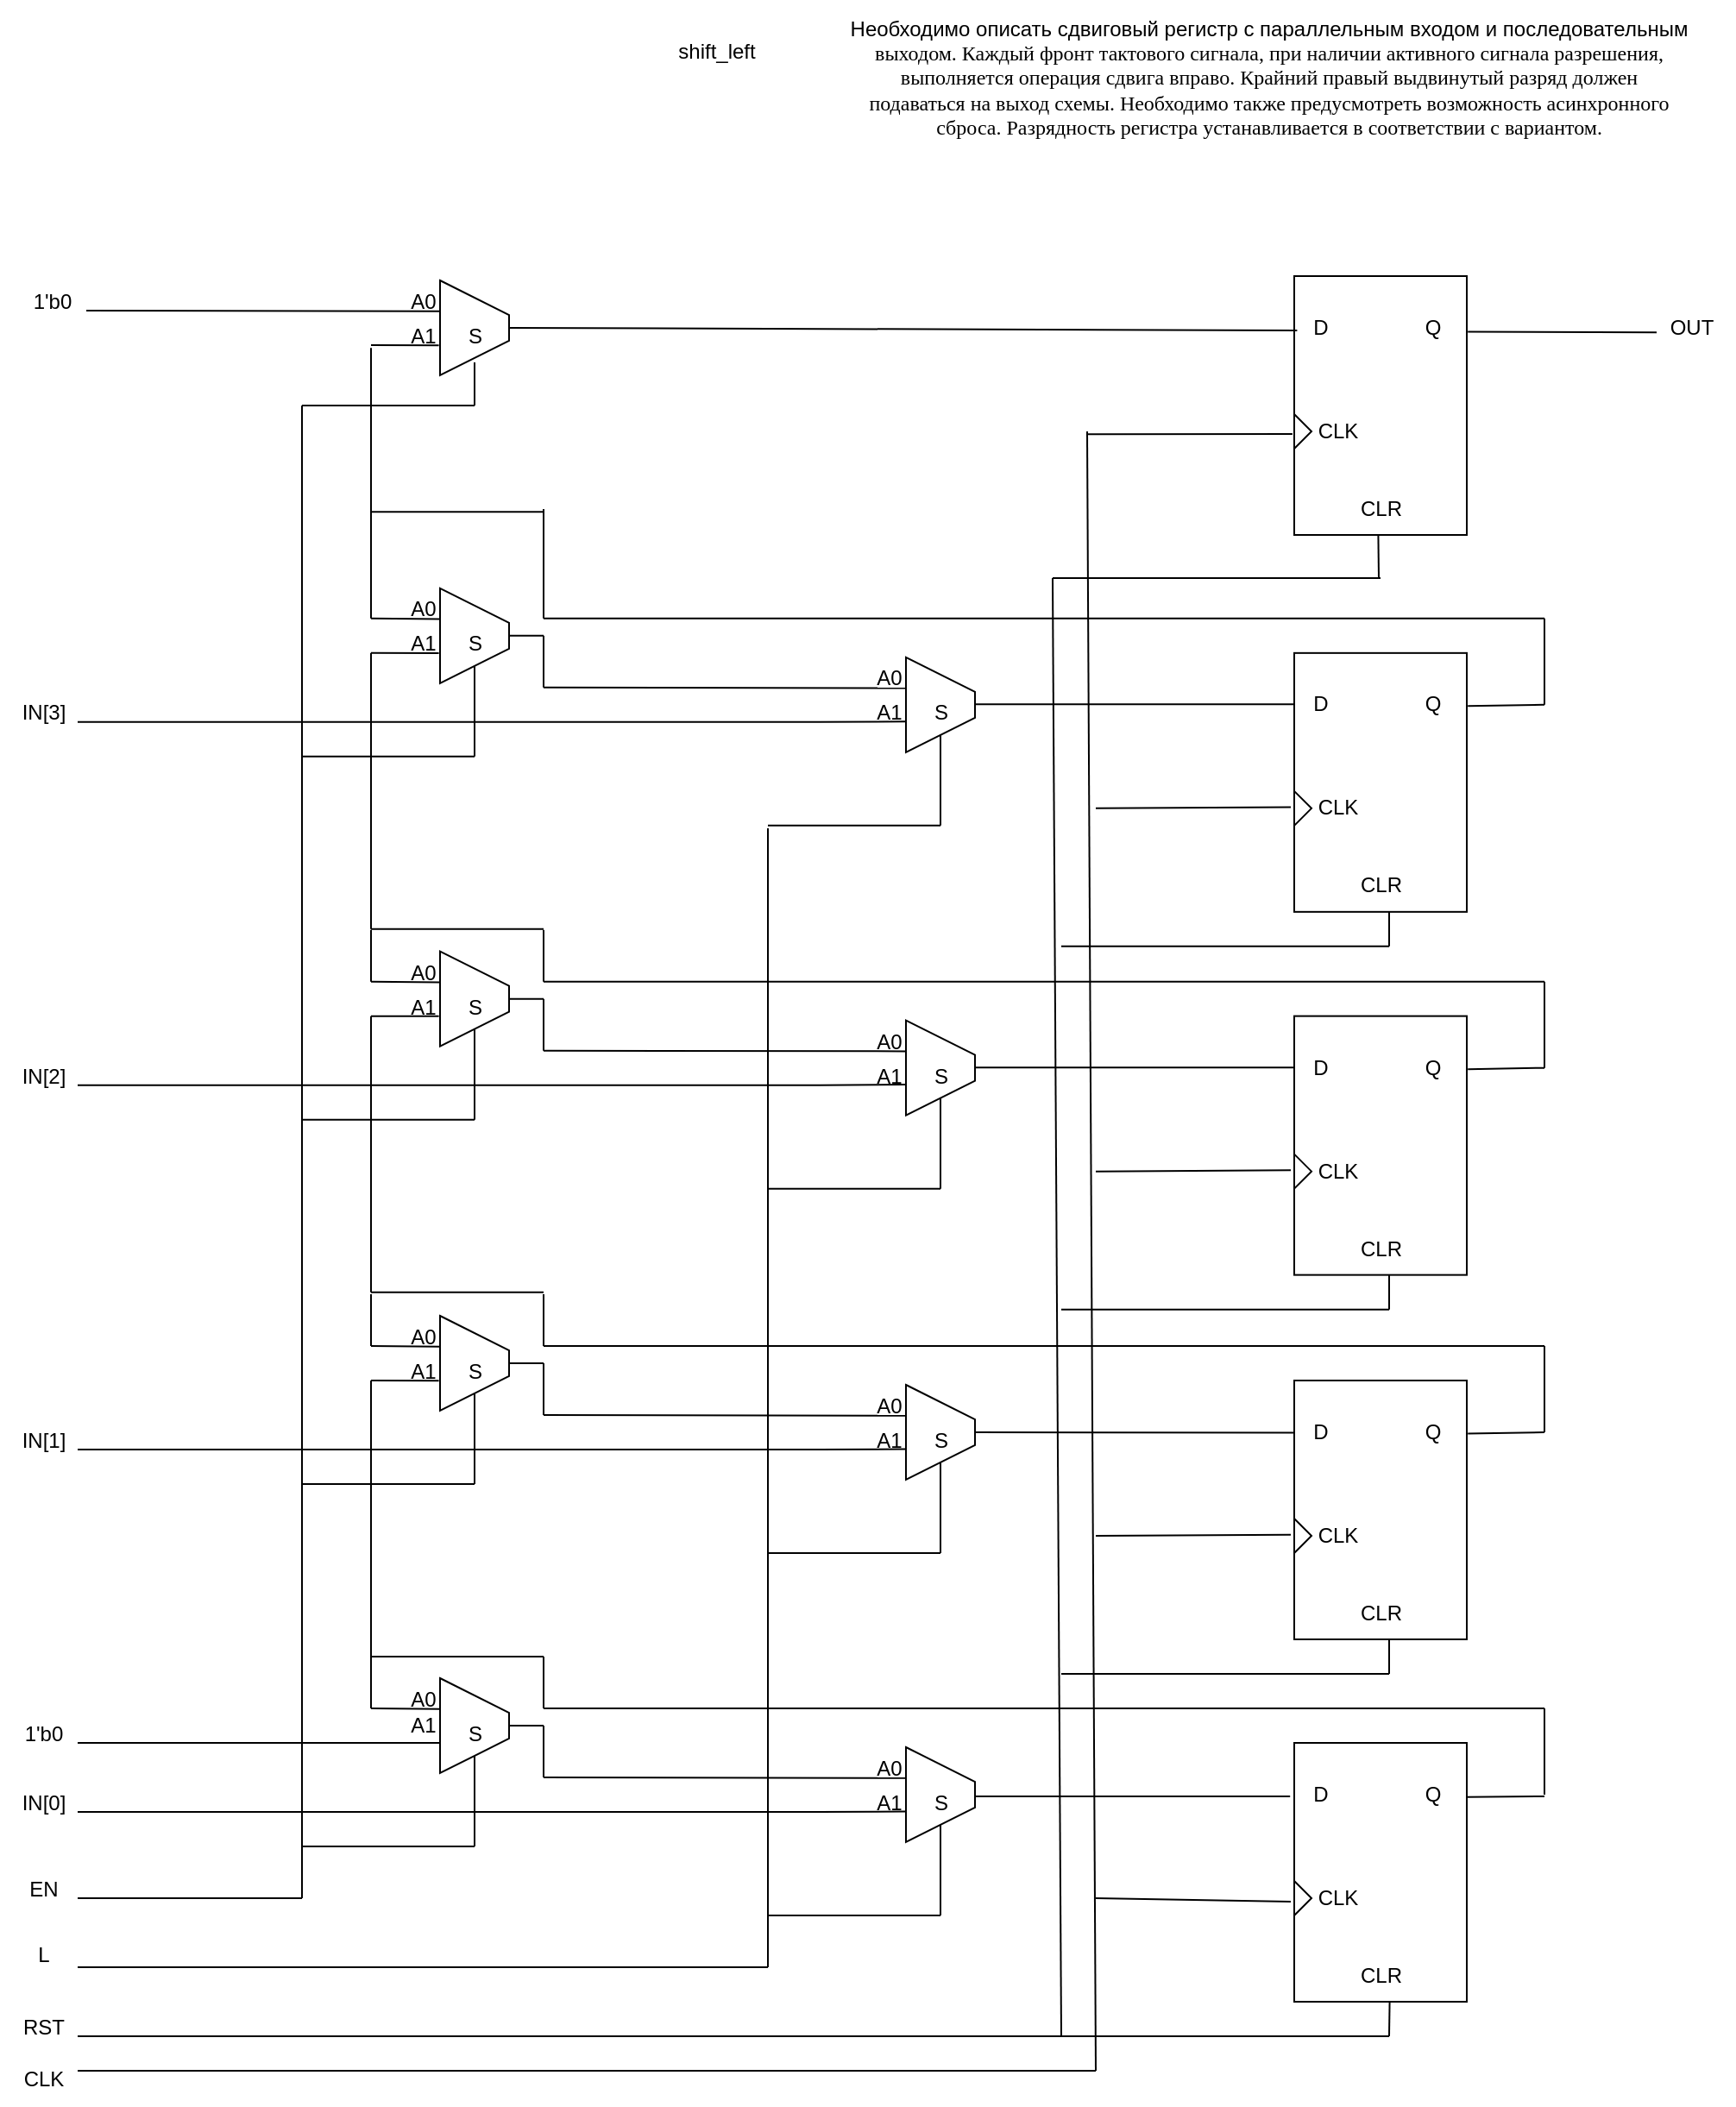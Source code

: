 <mxfile version="21.1.1" type="device" pages="6">
  <diagram name="shift-left" id="vZ3BTtCLYzoDIW5Z_620">
    <mxGraphModel dx="1558" dy="397" grid="1" gridSize="10" guides="1" tooltips="1" connect="1" arrows="1" fold="1" page="1" pageScale="1" pageWidth="850" pageHeight="1100" math="0" shadow="0">
      <root>
        <mxCell id="0" />
        <mxCell id="1" parent="0" />
        <mxCell id="7zvWPf63vhORo83498L2-42" value="&lt;div&gt;shift_left&lt;/div&gt;" style="text;html=1;align=center;verticalAlign=middle;resizable=0;points=[];autosize=1;strokeColor=none;fillColor=none;" parent="1" vertex="1">
          <mxGeometry x="-100" y="370" width="70" height="30" as="geometry" />
        </mxCell>
        <mxCell id="7zvWPf63vhORo83498L2-44" value="Необходимо описать сдвиговый регистр с параллельным входом и последовательным&lt;br role=&quot;presentation&quot;&gt;&lt;span dir=&quot;ltr&quot; role=&quot;presentation&quot; style=&quot;left: 11.76%; top: 14.67%; font-size: calc(var(--scale-factor)*12.00px); font-family: serif; transform: scaleX(1);&quot;&gt;выходом. Каждый фронт тактового сигнала, при наличии активного сигнала разрешения,&lt;/span&gt;&lt;br role=&quot;presentation&quot;&gt;&lt;span dir=&quot;ltr&quot; role=&quot;presentation&quot; style=&quot;left: 11.76%; top: 16.42%; font-size: calc(var(--scale-factor)*12.00px); font-family: serif; transform: scaleX(1.0);&quot;&gt;выполняется операция сдвига вправо. Крайний правый выдвинутый разряд должен&lt;/span&gt;&lt;br role=&quot;presentation&quot;&gt;&lt;span dir=&quot;ltr&quot; role=&quot;presentation&quot; style=&quot;left: 11.76%; top: 18.16%; font-size: calc(var(--scale-factor)*12.00px); font-family: serif; transform: scaleX(1.0);&quot;&gt;подаваться на выход схемы. Необходимо также предусмотреть возможность асинхронного&lt;/span&gt;&lt;br role=&quot;presentation&quot;&gt;&lt;span dir=&quot;ltr&quot; role=&quot;presentation&quot; style=&quot;left: 11.76%; top: 19.9%; font-size: calc(var(--scale-factor)*12.00px); font-family: serif; transform: scaleX(1.0);&quot;&gt;сброса. Разрядность регистра устанавливается в соответствии с вариантом.&lt;/span&gt;" style="text;html=1;align=center;verticalAlign=middle;resizable=0;points=[];autosize=1;strokeColor=none;fillColor=none;" parent="1" vertex="1">
          <mxGeometry x="10" y="355" width="490" height="90" as="geometry" />
        </mxCell>
        <mxCell id="7zvWPf63vhORo83498L2-57" value="" style="rounded=0;whiteSpace=wrap;html=1;" parent="1" vertex="1">
          <mxGeometry x="270" y="1155" width="100" height="150" as="geometry" />
        </mxCell>
        <mxCell id="7zvWPf63vhORo83498L2-58" value="" style="triangle;whiteSpace=wrap;html=1;" parent="1" vertex="1">
          <mxGeometry x="270" y="1235" width="10" height="20" as="geometry" />
        </mxCell>
        <mxCell id="7zvWPf63vhORo83498L2-59" value="CLK" style="text;html=1;align=center;verticalAlign=middle;resizable=0;points=[];autosize=1;strokeColor=none;fillColor=none;" parent="1" vertex="1">
          <mxGeometry x="270" y="1230" width="50" height="30" as="geometry" />
        </mxCell>
        <mxCell id="7zvWPf63vhORo83498L2-60" value="Q" style="text;html=1;align=center;verticalAlign=middle;resizable=0;points=[];autosize=1;strokeColor=none;fillColor=none;" parent="1" vertex="1">
          <mxGeometry x="335" y="1170" width="30" height="30" as="geometry" />
        </mxCell>
        <mxCell id="7zvWPf63vhORo83498L2-61" value="CLR" style="text;html=1;align=center;verticalAlign=middle;resizable=0;points=[];autosize=1;strokeColor=none;fillColor=none;" parent="1" vertex="1">
          <mxGeometry x="295" y="1275" width="50" height="30" as="geometry" />
        </mxCell>
        <mxCell id="7zvWPf63vhORo83498L2-62" value="D" style="text;html=1;align=center;verticalAlign=middle;resizable=0;points=[];autosize=1;strokeColor=none;fillColor=none;" parent="1" vertex="1">
          <mxGeometry x="270" y="1170" width="30" height="30" as="geometry" />
        </mxCell>
        <mxCell id="7zvWPf63vhORo83498L2-63" value="" style="rounded=0;whiteSpace=wrap;html=1;" parent="1" vertex="1">
          <mxGeometry x="270" y="1365" width="100" height="150" as="geometry" />
        </mxCell>
        <mxCell id="7zvWPf63vhORo83498L2-64" value="" style="triangle;whiteSpace=wrap;html=1;" parent="1" vertex="1">
          <mxGeometry x="270" y="1445" width="10" height="20" as="geometry" />
        </mxCell>
        <mxCell id="7zvWPf63vhORo83498L2-65" value="CLK" style="text;html=1;align=center;verticalAlign=middle;resizable=0;points=[];autosize=1;strokeColor=none;fillColor=none;" parent="1" vertex="1">
          <mxGeometry x="270" y="1440" width="50" height="30" as="geometry" />
        </mxCell>
        <mxCell id="7zvWPf63vhORo83498L2-66" value="Q" style="text;html=1;align=center;verticalAlign=middle;resizable=0;points=[];autosize=1;strokeColor=none;fillColor=none;" parent="1" vertex="1">
          <mxGeometry x="335" y="1380" width="30" height="30" as="geometry" />
        </mxCell>
        <mxCell id="7zvWPf63vhORo83498L2-67" value="CLR" style="text;html=1;align=center;verticalAlign=middle;resizable=0;points=[];autosize=1;strokeColor=none;fillColor=none;" parent="1" vertex="1">
          <mxGeometry x="295" y="1485" width="50" height="30" as="geometry" />
        </mxCell>
        <mxCell id="7zvWPf63vhORo83498L2-68" value="D" style="text;html=1;align=center;verticalAlign=middle;resizable=0;points=[];autosize=1;strokeColor=none;fillColor=none;" parent="1" vertex="1">
          <mxGeometry x="270" y="1380" width="30" height="30" as="geometry" />
        </mxCell>
        <mxCell id="7zvWPf63vhORo83498L2-70" value="" style="endArrow=none;html=1;rounded=0;" parent="1" edge="1">
          <mxGeometry width="50" height="50" relative="1" as="geometry">
            <mxPoint x="135" y="1535" as="sourcePoint" />
            <mxPoint x="130" y="690" as="targetPoint" />
          </mxGeometry>
        </mxCell>
        <mxCell id="7zvWPf63vhORo83498L2-75" value="" style="endArrow=none;html=1;rounded=0;" parent="1" edge="1">
          <mxGeometry width="50" height="50" relative="1" as="geometry">
            <mxPoint x="135" y="1325" as="sourcePoint" />
            <mxPoint x="325" y="1325" as="targetPoint" />
          </mxGeometry>
        </mxCell>
        <mxCell id="7zvWPf63vhORo83498L2-76" value="" style="endArrow=none;html=1;rounded=0;" parent="1" edge="1">
          <mxGeometry width="50" height="50" relative="1" as="geometry">
            <mxPoint x="325" y="1325" as="sourcePoint" />
            <mxPoint x="325" y="1305" as="targetPoint" />
          </mxGeometry>
        </mxCell>
        <mxCell id="7zvWPf63vhORo83498L2-77" value="" style="endArrow=none;html=1;rounded=0;" parent="1" edge="1">
          <mxGeometry width="50" height="50" relative="1" as="geometry">
            <mxPoint x="135" y="1535" as="sourcePoint" />
            <mxPoint x="325" y="1535" as="targetPoint" />
          </mxGeometry>
        </mxCell>
        <mxCell id="7zvWPf63vhORo83498L2-78" value="" style="endArrow=none;html=1;rounded=0;entryX=0.553;entryY=0.998;entryDx=0;entryDy=0;entryPerimeter=0;" parent="1" target="7zvWPf63vhORo83498L2-63" edge="1">
          <mxGeometry width="50" height="50" relative="1" as="geometry">
            <mxPoint x="325" y="1535" as="sourcePoint" />
            <mxPoint x="345" y="1535" as="targetPoint" />
          </mxGeometry>
        </mxCell>
        <mxCell id="7zvWPf63vhORo83498L2-79" value="" style="endArrow=none;html=1;rounded=0;" parent="1" edge="1">
          <mxGeometry width="50" height="50" relative="1" as="geometry">
            <mxPoint x="-435" y="1535" as="sourcePoint" />
            <mxPoint x="135" y="1535" as="targetPoint" />
          </mxGeometry>
        </mxCell>
        <mxCell id="7zvWPf63vhORo83498L2-80" value="RST" style="text;html=1;align=center;verticalAlign=middle;resizable=0;points=[];autosize=1;strokeColor=none;fillColor=none;" parent="1" vertex="1">
          <mxGeometry x="-480" y="1515" width="50" height="30" as="geometry" />
        </mxCell>
        <mxCell id="7zvWPf63vhORo83498L2-83" value="" style="endArrow=none;html=1;rounded=0;" parent="1" edge="1">
          <mxGeometry width="50" height="50" relative="1" as="geometry">
            <mxPoint x="155" y="1555" as="sourcePoint" />
            <mxPoint x="150" y="605" as="targetPoint" />
          </mxGeometry>
        </mxCell>
        <mxCell id="7zvWPf63vhORo83498L2-84" value="" style="endArrow=none;html=1;rounded=0;" parent="1" edge="1">
          <mxGeometry width="50" height="50" relative="1" as="geometry">
            <mxPoint x="-435" y="1555" as="sourcePoint" />
            <mxPoint x="155" y="1555" as="targetPoint" />
          </mxGeometry>
        </mxCell>
        <mxCell id="7zvWPf63vhORo83498L2-85" value="CLK" style="text;html=1;align=center;verticalAlign=middle;resizable=0;points=[];autosize=1;strokeColor=none;fillColor=none;" parent="1" vertex="1">
          <mxGeometry x="-480" y="1545" width="50" height="30" as="geometry" />
        </mxCell>
        <mxCell id="7zvWPf63vhORo83498L2-86" value="" style="endArrow=none;html=1;rounded=0;entryX=-0.04;entryY=0.567;entryDx=0;entryDy=0;entryPerimeter=0;" parent="1" target="7zvWPf63vhORo83498L2-65" edge="1">
          <mxGeometry width="50" height="50" relative="1" as="geometry">
            <mxPoint x="155" y="1455" as="sourcePoint" />
            <mxPoint x="255" y="1435" as="targetPoint" />
          </mxGeometry>
        </mxCell>
        <mxCell id="7zvWPf63vhORo83498L2-87" value="" style="endArrow=none;html=1;rounded=0;entryX=-0.04;entryY=0.478;entryDx=0;entryDy=0;entryPerimeter=0;" parent="1" target="7zvWPf63vhORo83498L2-59" edge="1">
          <mxGeometry width="50" height="50" relative="1" as="geometry">
            <mxPoint x="155" y="1245" as="sourcePoint" />
            <mxPoint x="235" y="1255" as="targetPoint" />
          </mxGeometry>
        </mxCell>
        <mxCell id="7zvWPf63vhORo83498L2-90" value="" style="endArrow=none;html=1;rounded=0;entryX=-0.08;entryY=0.533;entryDx=0;entryDy=0;entryPerimeter=0;" parent="1" source="7zvWPf63vhORo83498L2-91" target="7zvWPf63vhORo83498L2-68" edge="1">
          <mxGeometry width="50" height="50" relative="1" as="geometry">
            <mxPoint x="25" y="1395" as="sourcePoint" />
            <mxPoint x="95" y="1295" as="targetPoint" />
            <Array as="points">
              <mxPoint x="85" y="1396" />
            </Array>
          </mxGeometry>
        </mxCell>
        <mxCell id="7zvWPf63vhORo83498L2-92" value="EN" style="text;html=1;align=center;verticalAlign=middle;resizable=0;points=[];autosize=1;strokeColor=none;fillColor=none;" parent="1" vertex="1">
          <mxGeometry x="-475" y="1435" width="40" height="30" as="geometry" />
        </mxCell>
        <mxCell id="7zvWPf63vhORo83498L2-93" value="" style="endArrow=none;html=1;rounded=0;exitX=0.998;exitY=0.209;exitDx=0;exitDy=0;exitPerimeter=0;" parent="1" source="7zvWPf63vhORo83498L2-63" edge="1">
          <mxGeometry width="50" height="50" relative="1" as="geometry">
            <mxPoint x="375" y="1405" as="sourcePoint" />
            <mxPoint x="415" y="1396" as="targetPoint" />
          </mxGeometry>
        </mxCell>
        <mxCell id="7zvWPf63vhORo83498L2-94" value="" style="endArrow=none;html=1;rounded=0;" parent="1" edge="1">
          <mxGeometry width="50" height="50" relative="1" as="geometry">
            <mxPoint x="415" y="1395" as="sourcePoint" />
            <mxPoint x="415" y="1345" as="targetPoint" />
          </mxGeometry>
        </mxCell>
        <mxCell id="7zvWPf63vhORo83498L2-95" value="" style="endArrow=none;html=1;rounded=0;" parent="1" edge="1">
          <mxGeometry width="50" height="50" relative="1" as="geometry">
            <mxPoint x="-165" y="1345" as="sourcePoint" />
            <mxPoint x="415" y="1345" as="targetPoint" />
          </mxGeometry>
        </mxCell>
        <mxCell id="7zvWPf63vhORo83498L2-96" value="L" style="text;html=1;align=center;verticalAlign=middle;resizable=0;points=[];autosize=1;strokeColor=none;fillColor=none;" parent="1" vertex="1">
          <mxGeometry x="-470" y="1472.5" width="30" height="30" as="geometry" />
        </mxCell>
        <mxCell id="7zvWPf63vhORo83498L2-97" value="" style="endArrow=none;html=1;rounded=0;" parent="1" edge="1">
          <mxGeometry width="50" height="50" relative="1" as="geometry">
            <mxPoint x="-435" y="1495" as="sourcePoint" />
            <mxPoint x="-35" y="1495" as="targetPoint" />
          </mxGeometry>
        </mxCell>
        <mxCell id="7zvWPf63vhORo83498L2-98" value="" style="endArrow=none;html=1;rounded=0;entryX=1;entryY=0.5;entryDx=0;entryDy=0;" parent="1" target="7zvWPf63vhORo83498L2-91" edge="1">
          <mxGeometry width="50" height="50" relative="1" as="geometry">
            <mxPoint x="65" y="1465" as="sourcePoint" />
            <mxPoint x="45" y="1485" as="targetPoint" />
          </mxGeometry>
        </mxCell>
        <mxCell id="7zvWPf63vhORo83498L2-91" value="" style="shape=trapezoid;perimeter=trapezoidPerimeter;whiteSpace=wrap;html=1;fixedSize=1;rotation=90;" parent="1" vertex="1">
          <mxGeometry x="37.5" y="1375" width="55" height="40" as="geometry" />
        </mxCell>
        <mxCell id="7zvWPf63vhORo83498L2-100" value="" style="endArrow=none;html=1;rounded=0;entryX=0.677;entryY=1.011;entryDx=0;entryDy=0;entryPerimeter=0;" parent="1" target="7zvWPf63vhORo83498L2-91" edge="1">
          <mxGeometry width="50" height="50" relative="1" as="geometry">
            <mxPoint x="-435" y="1405" as="sourcePoint" />
            <mxPoint x="35" y="1415" as="targetPoint" />
            <Array as="points">
              <mxPoint x="-5" y="1405" />
            </Array>
          </mxGeometry>
        </mxCell>
        <mxCell id="7zvWPf63vhORo83498L2-102" value="" style="endArrow=none;html=1;rounded=0;" parent="1" edge="1">
          <mxGeometry width="50" height="50" relative="1" as="geometry">
            <mxPoint x="-35" y="1495" as="sourcePoint" />
            <mxPoint x="-35" y="835" as="targetPoint" />
          </mxGeometry>
        </mxCell>
        <mxCell id="7zvWPf63vhORo83498L2-103" value="" style="endArrow=none;html=1;rounded=0;" parent="1" edge="1">
          <mxGeometry width="50" height="50" relative="1" as="geometry">
            <mxPoint x="-35" y="1465" as="sourcePoint" />
            <mxPoint x="65" y="1465" as="targetPoint" />
          </mxGeometry>
        </mxCell>
        <mxCell id="7zvWPf63vhORo83498L2-104" value="IN[0]" style="text;html=1;align=center;verticalAlign=middle;resizable=0;points=[];autosize=1;strokeColor=none;fillColor=none;" parent="1" vertex="1">
          <mxGeometry x="-480" y="1385" width="50" height="30" as="geometry" />
        </mxCell>
        <mxCell id="7zvWPf63vhORo83498L2-117" value="S" style="text;html=1;align=center;verticalAlign=middle;resizable=0;points=[];autosize=1;strokeColor=none;fillColor=none;" parent="1" vertex="1">
          <mxGeometry x="50" y="1385" width="30" height="30" as="geometry" />
        </mxCell>
        <mxCell id="7zvWPf63vhORo83498L2-118" value="A1" style="text;html=1;align=center;verticalAlign=middle;resizable=0;points=[];autosize=1;strokeColor=none;fillColor=none;" parent="1" vertex="1">
          <mxGeometry x="15" y="1385" width="40" height="30" as="geometry" />
        </mxCell>
        <mxCell id="7zvWPf63vhORo83498L2-119" value="A0" style="text;html=1;align=center;verticalAlign=middle;resizable=0;points=[];autosize=1;strokeColor=none;fillColor=none;" parent="1" vertex="1">
          <mxGeometry x="15" y="1365" width="40" height="30" as="geometry" />
        </mxCell>
        <mxCell id="7zvWPf63vhORo83498L2-121" value="" style="endArrow=none;html=1;rounded=0;entryX=0.325;entryY=1;entryDx=0;entryDy=0;entryPerimeter=0;" parent="1" target="7zvWPf63vhORo83498L2-91" edge="1">
          <mxGeometry width="50" height="50" relative="1" as="geometry">
            <mxPoint x="-165" y="1385" as="sourcePoint" />
            <mxPoint x="-5" y="1365" as="targetPoint" />
          </mxGeometry>
        </mxCell>
        <mxCell id="7zvWPf63vhORo83498L2-122" value="" style="endArrow=none;html=1;rounded=0;entryX=1;entryY=0.5;entryDx=0;entryDy=0;" parent="1" target="7zvWPf63vhORo83498L2-123" edge="1">
          <mxGeometry width="50" height="50" relative="1" as="geometry">
            <mxPoint x="-205" y="1425" as="sourcePoint" />
            <mxPoint x="-225" y="1445" as="targetPoint" />
          </mxGeometry>
        </mxCell>
        <mxCell id="7zvWPf63vhORo83498L2-123" value="" style="shape=trapezoid;perimeter=trapezoidPerimeter;whiteSpace=wrap;html=1;fixedSize=1;rotation=90;" parent="1" vertex="1">
          <mxGeometry x="-232.5" y="1335" width="55" height="40" as="geometry" />
        </mxCell>
        <mxCell id="7zvWPf63vhORo83498L2-124" value="" style="endArrow=none;html=1;rounded=0;" parent="1" edge="1">
          <mxGeometry width="50" height="50" relative="1" as="geometry">
            <mxPoint x="-305" y="1425" as="sourcePoint" />
            <mxPoint x="-205" y="1425" as="targetPoint" />
          </mxGeometry>
        </mxCell>
        <mxCell id="7zvWPf63vhORo83498L2-125" value="S" style="text;html=1;align=center;verticalAlign=middle;resizable=0;points=[];autosize=1;strokeColor=none;fillColor=none;" parent="1" vertex="1">
          <mxGeometry x="-220" y="1345" width="30" height="30" as="geometry" />
        </mxCell>
        <mxCell id="7zvWPf63vhORo83498L2-126" value="A1" style="text;html=1;align=center;verticalAlign=middle;resizable=0;points=[];autosize=1;strokeColor=none;fillColor=none;" parent="1" vertex="1">
          <mxGeometry x="-255" y="1340" width="40" height="30" as="geometry" />
        </mxCell>
        <mxCell id="7zvWPf63vhORo83498L2-127" value="A0" style="text;html=1;align=center;verticalAlign=middle;resizable=0;points=[];autosize=1;strokeColor=none;fillColor=none;" parent="1" vertex="1">
          <mxGeometry x="-255" y="1325" width="40" height="30" as="geometry" />
        </mxCell>
        <mxCell id="7zvWPf63vhORo83498L2-128" value="" style="endArrow=none;html=1;rounded=0;entryX=0.325;entryY=1;entryDx=0;entryDy=0;entryPerimeter=0;" parent="1" target="7zvWPf63vhORo83498L2-123" edge="1">
          <mxGeometry width="50" height="50" relative="1" as="geometry">
            <mxPoint x="-265" y="1345" as="sourcePoint" />
            <mxPoint x="-275" y="1325" as="targetPoint" />
          </mxGeometry>
        </mxCell>
        <mxCell id="7zvWPf63vhORo83498L2-129" value="" style="endArrow=none;html=1;rounded=0;exitX=0.5;exitY=0;exitDx=0;exitDy=0;" parent="1" source="7zvWPf63vhORo83498L2-123" edge="1">
          <mxGeometry width="50" height="50" relative="1" as="geometry">
            <mxPoint x="-115" y="1365" as="sourcePoint" />
            <mxPoint x="-165" y="1355" as="targetPoint" />
          </mxGeometry>
        </mxCell>
        <mxCell id="7zvWPf63vhORo83498L2-130" value="" style="endArrow=none;html=1;rounded=0;" parent="1" edge="1">
          <mxGeometry width="50" height="50" relative="1" as="geometry">
            <mxPoint x="-165" y="1385" as="sourcePoint" />
            <mxPoint x="-165" y="1355" as="targetPoint" />
          </mxGeometry>
        </mxCell>
        <mxCell id="7zvWPf63vhORo83498L2-131" value="" style="endArrow=none;html=1;rounded=0;" parent="1" edge="1">
          <mxGeometry width="50" height="50" relative="1" as="geometry">
            <mxPoint x="-305" y="1455" as="sourcePoint" />
            <mxPoint x="-435" y="1455" as="targetPoint" />
          </mxGeometry>
        </mxCell>
        <mxCell id="7zvWPf63vhORo83498L2-132" value="" style="endArrow=none;html=1;rounded=0;" parent="1" edge="1">
          <mxGeometry width="50" height="50" relative="1" as="geometry">
            <mxPoint x="-305" y="1455" as="sourcePoint" />
            <mxPoint x="-305" y="590" as="targetPoint" />
          </mxGeometry>
        </mxCell>
        <mxCell id="7zvWPf63vhORo83498L2-133" value="" style="endArrow=none;html=1;rounded=0;" parent="1" edge="1">
          <mxGeometry width="50" height="50" relative="1" as="geometry">
            <mxPoint x="-165" y="1345" as="sourcePoint" />
            <mxPoint x="-165" y="1315" as="targetPoint" />
          </mxGeometry>
        </mxCell>
        <mxCell id="7zvWPf63vhORo83498L2-134" value="" style="endArrow=none;html=1;rounded=0;" parent="1" edge="1">
          <mxGeometry width="50" height="50" relative="1" as="geometry">
            <mxPoint x="-265" y="1315" as="sourcePoint" />
            <mxPoint x="-165" y="1315" as="targetPoint" />
          </mxGeometry>
        </mxCell>
        <mxCell id="7zvWPf63vhORo83498L2-135" value="" style="endArrow=none;html=1;rounded=0;" parent="1" edge="1">
          <mxGeometry width="50" height="50" relative="1" as="geometry">
            <mxPoint x="-265" y="1345" as="sourcePoint" />
            <mxPoint x="-265" y="1315" as="targetPoint" />
          </mxGeometry>
        </mxCell>
        <mxCell id="7zvWPf63vhORo83498L2-136" value="" style="endArrow=none;html=1;rounded=0;" parent="1" edge="1">
          <mxGeometry width="50" height="50" relative="1" as="geometry">
            <mxPoint x="-225" y="1365" as="sourcePoint" />
            <mxPoint x="-435" y="1365" as="targetPoint" />
          </mxGeometry>
        </mxCell>
        <mxCell id="7zvWPf63vhORo83498L2-137" value="1&#39;b0" style="text;html=1;align=center;verticalAlign=middle;resizable=0;points=[];autosize=1;strokeColor=none;fillColor=none;" parent="1" vertex="1">
          <mxGeometry x="-480" y="1345" width="50" height="30" as="geometry" />
        </mxCell>
        <mxCell id="7zvWPf63vhORo83498L2-168" value="" style="endArrow=none;html=1;rounded=0;entryX=1;entryY=0.5;entryDx=0;entryDy=0;" parent="1" target="7zvWPf63vhORo83498L2-169" edge="1">
          <mxGeometry width="50" height="50" relative="1" as="geometry">
            <mxPoint x="65" y="1255" as="sourcePoint" />
            <mxPoint x="45" y="1275" as="targetPoint" />
          </mxGeometry>
        </mxCell>
        <mxCell id="7zvWPf63vhORo83498L2-169" value="" style="shape=trapezoid;perimeter=trapezoidPerimeter;whiteSpace=wrap;html=1;fixedSize=1;rotation=90;" parent="1" vertex="1">
          <mxGeometry x="37.5" y="1165" width="55" height="40" as="geometry" />
        </mxCell>
        <mxCell id="7zvWPf63vhORo83498L2-170" value="" style="endArrow=none;html=1;rounded=0;entryX=0.677;entryY=1.011;entryDx=0;entryDy=0;entryPerimeter=0;" parent="1" target="7zvWPf63vhORo83498L2-169" edge="1">
          <mxGeometry width="50" height="50" relative="1" as="geometry">
            <mxPoint x="-435" y="1195" as="sourcePoint" />
            <mxPoint x="35" y="1205" as="targetPoint" />
            <Array as="points">
              <mxPoint x="-5" y="1195" />
            </Array>
          </mxGeometry>
        </mxCell>
        <mxCell id="7zvWPf63vhORo83498L2-171" value="" style="endArrow=none;html=1;rounded=0;" parent="1" edge="1">
          <mxGeometry width="50" height="50" relative="1" as="geometry">
            <mxPoint x="-35" y="1255" as="sourcePoint" />
            <mxPoint x="65" y="1255" as="targetPoint" />
          </mxGeometry>
        </mxCell>
        <mxCell id="7zvWPf63vhORo83498L2-172" value="IN[1]" style="text;html=1;align=center;verticalAlign=middle;resizable=0;points=[];autosize=1;strokeColor=none;fillColor=none;" parent="1" vertex="1">
          <mxGeometry x="-480" y="1175" width="50" height="30" as="geometry" />
        </mxCell>
        <mxCell id="7zvWPf63vhORo83498L2-173" value="S" style="text;html=1;align=center;verticalAlign=middle;resizable=0;points=[];autosize=1;strokeColor=none;fillColor=none;" parent="1" vertex="1">
          <mxGeometry x="50" y="1175" width="30" height="30" as="geometry" />
        </mxCell>
        <mxCell id="7zvWPf63vhORo83498L2-174" value="A1" style="text;html=1;align=center;verticalAlign=middle;resizable=0;points=[];autosize=1;strokeColor=none;fillColor=none;" parent="1" vertex="1">
          <mxGeometry x="15" y="1175" width="40" height="30" as="geometry" />
        </mxCell>
        <mxCell id="7zvWPf63vhORo83498L2-175" value="A0" style="text;html=1;align=center;verticalAlign=middle;resizable=0;points=[];autosize=1;strokeColor=none;fillColor=none;" parent="1" vertex="1">
          <mxGeometry x="15" y="1155" width="40" height="30" as="geometry" />
        </mxCell>
        <mxCell id="7zvWPf63vhORo83498L2-176" value="" style="endArrow=none;html=1;rounded=0;entryX=0.325;entryY=1;entryDx=0;entryDy=0;entryPerimeter=0;" parent="1" target="7zvWPf63vhORo83498L2-169" edge="1">
          <mxGeometry width="50" height="50" relative="1" as="geometry">
            <mxPoint x="-165" y="1175" as="sourcePoint" />
            <mxPoint x="-5" y="1155" as="targetPoint" />
          </mxGeometry>
        </mxCell>
        <mxCell id="7zvWPf63vhORo83498L2-177" value="" style="endArrow=none;html=1;rounded=0;entryX=1;entryY=0.5;entryDx=0;entryDy=0;" parent="1" target="7zvWPf63vhORo83498L2-178" edge="1">
          <mxGeometry width="50" height="50" relative="1" as="geometry">
            <mxPoint x="-205" y="1215" as="sourcePoint" />
            <mxPoint x="-225" y="1235" as="targetPoint" />
          </mxGeometry>
        </mxCell>
        <mxCell id="7zvWPf63vhORo83498L2-178" value="" style="shape=trapezoid;perimeter=trapezoidPerimeter;whiteSpace=wrap;html=1;fixedSize=1;rotation=90;" parent="1" vertex="1">
          <mxGeometry x="-232.5" y="1125" width="55" height="40" as="geometry" />
        </mxCell>
        <mxCell id="7zvWPf63vhORo83498L2-179" value="" style="endArrow=none;html=1;rounded=0;" parent="1" edge="1">
          <mxGeometry width="50" height="50" relative="1" as="geometry">
            <mxPoint x="-305" y="1215" as="sourcePoint" />
            <mxPoint x="-205" y="1215" as="targetPoint" />
          </mxGeometry>
        </mxCell>
        <mxCell id="7zvWPf63vhORo83498L2-180" value="S" style="text;html=1;align=center;verticalAlign=middle;resizable=0;points=[];autosize=1;strokeColor=none;fillColor=none;" parent="1" vertex="1">
          <mxGeometry x="-220" y="1135" width="30" height="30" as="geometry" />
        </mxCell>
        <mxCell id="7zvWPf63vhORo83498L2-181" value="A1" style="text;html=1;align=center;verticalAlign=middle;resizable=0;points=[];autosize=1;strokeColor=none;fillColor=none;" parent="1" vertex="1">
          <mxGeometry x="-255" y="1135" width="40" height="30" as="geometry" />
        </mxCell>
        <mxCell id="7zvWPf63vhORo83498L2-182" value="A0" style="text;html=1;align=center;verticalAlign=middle;resizable=0;points=[];autosize=1;strokeColor=none;fillColor=none;" parent="1" vertex="1">
          <mxGeometry x="-255" y="1115" width="40" height="30" as="geometry" />
        </mxCell>
        <mxCell id="7zvWPf63vhORo83498L2-183" value="" style="endArrow=none;html=1;rounded=0;entryX=0.325;entryY=1;entryDx=0;entryDy=0;entryPerimeter=0;" parent="1" target="7zvWPf63vhORo83498L2-178" edge="1">
          <mxGeometry width="50" height="50" relative="1" as="geometry">
            <mxPoint x="-265" y="1135" as="sourcePoint" />
            <mxPoint x="-275" y="1115" as="targetPoint" />
          </mxGeometry>
        </mxCell>
        <mxCell id="7zvWPf63vhORo83498L2-184" value="" style="endArrow=none;html=1;rounded=0;exitX=0.5;exitY=0;exitDx=0;exitDy=0;" parent="1" source="7zvWPf63vhORo83498L2-178" edge="1">
          <mxGeometry width="50" height="50" relative="1" as="geometry">
            <mxPoint x="-115" y="1155" as="sourcePoint" />
            <mxPoint x="-165" y="1145" as="targetPoint" />
          </mxGeometry>
        </mxCell>
        <mxCell id="7zvWPf63vhORo83498L2-185" value="" style="endArrow=none;html=1;rounded=0;" parent="1" edge="1">
          <mxGeometry width="50" height="50" relative="1" as="geometry">
            <mxPoint x="-165" y="1175" as="sourcePoint" />
            <mxPoint x="-165" y="1145" as="targetPoint" />
          </mxGeometry>
        </mxCell>
        <mxCell id="7zvWPf63vhORo83498L2-187" value="" style="endArrow=none;html=1;rounded=0;" parent="1" edge="1">
          <mxGeometry width="50" height="50" relative="1" as="geometry">
            <mxPoint x="-165" y="1135" as="sourcePoint" />
            <mxPoint x="-165" y="1105" as="targetPoint" />
          </mxGeometry>
        </mxCell>
        <mxCell id="7zvWPf63vhORo83498L2-189" value="" style="endArrow=none;html=1;rounded=0;" parent="1" edge="1">
          <mxGeometry width="50" height="50" relative="1" as="geometry">
            <mxPoint x="-265" y="1135" as="sourcePoint" />
            <mxPoint x="-265" y="1105" as="targetPoint" />
          </mxGeometry>
        </mxCell>
        <mxCell id="7zvWPf63vhORo83498L2-192" value="" style="endArrow=none;html=1;rounded=0;exitX=1.006;exitY=0.205;exitDx=0;exitDy=0;exitPerimeter=0;" parent="1" source="7zvWPf63vhORo83498L2-57" edge="1">
          <mxGeometry width="50" height="50" relative="1" as="geometry">
            <mxPoint x="375" y="1185" as="sourcePoint" />
            <mxPoint x="415" y="1185" as="targetPoint" />
          </mxGeometry>
        </mxCell>
        <mxCell id="7zvWPf63vhORo83498L2-193" value="" style="endArrow=none;html=1;rounded=0;" parent="1" edge="1">
          <mxGeometry width="50" height="50" relative="1" as="geometry">
            <mxPoint x="415" y="1185" as="sourcePoint" />
            <mxPoint x="415" y="1135" as="targetPoint" />
          </mxGeometry>
        </mxCell>
        <mxCell id="7zvWPf63vhORo83498L2-194" value="" style="endArrow=none;html=1;rounded=0;" parent="1" edge="1">
          <mxGeometry width="50" height="50" relative="1" as="geometry">
            <mxPoint x="-165" y="1135" as="sourcePoint" />
            <mxPoint x="415" y="1135" as="targetPoint" />
          </mxGeometry>
        </mxCell>
        <mxCell id="7zvWPf63vhORo83498L2-195" value="" style="endArrow=none;html=1;rounded=0;" parent="1" edge="1">
          <mxGeometry width="50" height="50" relative="1" as="geometry">
            <mxPoint x="-265" y="1315" as="sourcePoint" />
            <mxPoint x="-265" y="1155" as="targetPoint" />
          </mxGeometry>
        </mxCell>
        <mxCell id="7zvWPf63vhORo83498L2-196" value="" style="endArrow=none;html=1;rounded=0;entryX=0.683;entryY=1.017;entryDx=0;entryDy=0;entryPerimeter=0;" parent="1" target="7zvWPf63vhORo83498L2-178" edge="1">
          <mxGeometry width="50" height="50" relative="1" as="geometry">
            <mxPoint x="-265" y="1155" as="sourcePoint" />
            <mxPoint x="-235" y="1165" as="targetPoint" />
          </mxGeometry>
        </mxCell>
        <mxCell id="7zvWPf63vhORo83498L2-274" value="" style="rounded=0;whiteSpace=wrap;html=1;" parent="1" vertex="1">
          <mxGeometry x="270" y="943.82" width="100" height="150" as="geometry" />
        </mxCell>
        <mxCell id="7zvWPf63vhORo83498L2-275" value="" style="triangle;whiteSpace=wrap;html=1;" parent="1" vertex="1">
          <mxGeometry x="270" y="1023.82" width="10" height="20" as="geometry" />
        </mxCell>
        <mxCell id="7zvWPf63vhORo83498L2-276" value="CLK" style="text;html=1;align=center;verticalAlign=middle;resizable=0;points=[];autosize=1;strokeColor=none;fillColor=none;" parent="1" vertex="1">
          <mxGeometry x="270" y="1018.82" width="50" height="30" as="geometry" />
        </mxCell>
        <mxCell id="7zvWPf63vhORo83498L2-277" value="Q" style="text;html=1;align=center;verticalAlign=middle;resizable=0;points=[];autosize=1;strokeColor=none;fillColor=none;" parent="1" vertex="1">
          <mxGeometry x="335" y="958.82" width="30" height="30" as="geometry" />
        </mxCell>
        <mxCell id="7zvWPf63vhORo83498L2-278" value="CLR" style="text;html=1;align=center;verticalAlign=middle;resizable=0;points=[];autosize=1;strokeColor=none;fillColor=none;" parent="1" vertex="1">
          <mxGeometry x="295" y="1063.82" width="50" height="30" as="geometry" />
        </mxCell>
        <mxCell id="7zvWPf63vhORo83498L2-279" value="D" style="text;html=1;align=center;verticalAlign=middle;resizable=0;points=[];autosize=1;strokeColor=none;fillColor=none;" parent="1" vertex="1">
          <mxGeometry x="270" y="958.82" width="30" height="30" as="geometry" />
        </mxCell>
        <mxCell id="7zvWPf63vhORo83498L2-280" value="" style="endArrow=none;html=1;rounded=0;" parent="1" edge="1">
          <mxGeometry width="50" height="50" relative="1" as="geometry">
            <mxPoint x="135" y="1113.82" as="sourcePoint" />
            <mxPoint x="325" y="1113.82" as="targetPoint" />
          </mxGeometry>
        </mxCell>
        <mxCell id="7zvWPf63vhORo83498L2-281" value="" style="endArrow=none;html=1;rounded=0;" parent="1" edge="1">
          <mxGeometry width="50" height="50" relative="1" as="geometry">
            <mxPoint x="325" y="1113.82" as="sourcePoint" />
            <mxPoint x="325" y="1093.82" as="targetPoint" />
          </mxGeometry>
        </mxCell>
        <mxCell id="7zvWPf63vhORo83498L2-282" value="" style="endArrow=none;html=1;rounded=0;entryX=-0.04;entryY=0.478;entryDx=0;entryDy=0;entryPerimeter=0;" parent="1" target="7zvWPf63vhORo83498L2-276" edge="1">
          <mxGeometry width="50" height="50" relative="1" as="geometry">
            <mxPoint x="155" y="1033.82" as="sourcePoint" />
            <mxPoint x="235" y="1043.82" as="targetPoint" />
          </mxGeometry>
        </mxCell>
        <mxCell id="7zvWPf63vhORo83498L2-283" value="" style="endArrow=none;html=1;rounded=0;" parent="1" edge="1">
          <mxGeometry width="50" height="50" relative="1" as="geometry">
            <mxPoint x="-265" y="1103.82" as="sourcePoint" />
            <mxPoint x="-165" y="1103.82" as="targetPoint" />
          </mxGeometry>
        </mxCell>
        <mxCell id="7zvWPf63vhORo83498L2-284" value="" style="endArrow=none;html=1;rounded=0;entryX=1;entryY=0.5;entryDx=0;entryDy=0;" parent="1" target="7zvWPf63vhORo83498L2-285" edge="1">
          <mxGeometry width="50" height="50" relative="1" as="geometry">
            <mxPoint x="65" y="1043.82" as="sourcePoint" />
            <mxPoint x="45" y="1063.82" as="targetPoint" />
          </mxGeometry>
        </mxCell>
        <mxCell id="7zvWPf63vhORo83498L2-285" value="" style="shape=trapezoid;perimeter=trapezoidPerimeter;whiteSpace=wrap;html=1;fixedSize=1;rotation=90;" parent="1" vertex="1">
          <mxGeometry x="37.5" y="953.82" width="55" height="40" as="geometry" />
        </mxCell>
        <mxCell id="7zvWPf63vhORo83498L2-286" value="" style="endArrow=none;html=1;rounded=0;entryX=0.677;entryY=1.011;entryDx=0;entryDy=0;entryPerimeter=0;" parent="1" target="7zvWPf63vhORo83498L2-285" edge="1">
          <mxGeometry width="50" height="50" relative="1" as="geometry">
            <mxPoint x="-435" y="983.82" as="sourcePoint" />
            <mxPoint x="35" y="993.82" as="targetPoint" />
            <Array as="points">
              <mxPoint x="-5" y="983.82" />
            </Array>
          </mxGeometry>
        </mxCell>
        <mxCell id="7zvWPf63vhORo83498L2-287" value="" style="endArrow=none;html=1;rounded=0;" parent="1" edge="1">
          <mxGeometry width="50" height="50" relative="1" as="geometry">
            <mxPoint x="-35" y="1043.82" as="sourcePoint" />
            <mxPoint x="65" y="1043.82" as="targetPoint" />
          </mxGeometry>
        </mxCell>
        <mxCell id="7zvWPf63vhORo83498L2-288" value="IN[2]" style="text;html=1;align=center;verticalAlign=middle;resizable=0;points=[];autosize=1;strokeColor=none;fillColor=none;" parent="1" vertex="1">
          <mxGeometry x="-480" y="963.82" width="50" height="30" as="geometry" />
        </mxCell>
        <mxCell id="7zvWPf63vhORo83498L2-289" value="S" style="text;html=1;align=center;verticalAlign=middle;resizable=0;points=[];autosize=1;strokeColor=none;fillColor=none;" parent="1" vertex="1">
          <mxGeometry x="50" y="963.82" width="30" height="30" as="geometry" />
        </mxCell>
        <mxCell id="7zvWPf63vhORo83498L2-290" value="A1" style="text;html=1;align=center;verticalAlign=middle;resizable=0;points=[];autosize=1;strokeColor=none;fillColor=none;" parent="1" vertex="1">
          <mxGeometry x="15" y="963.82" width="40" height="30" as="geometry" />
        </mxCell>
        <mxCell id="7zvWPf63vhORo83498L2-291" value="A0" style="text;html=1;align=center;verticalAlign=middle;resizable=0;points=[];autosize=1;strokeColor=none;fillColor=none;" parent="1" vertex="1">
          <mxGeometry x="15" y="943.82" width="40" height="30" as="geometry" />
        </mxCell>
        <mxCell id="7zvWPf63vhORo83498L2-292" value="" style="endArrow=none;html=1;rounded=0;entryX=0.325;entryY=1;entryDx=0;entryDy=0;entryPerimeter=0;" parent="1" target="7zvWPf63vhORo83498L2-285" edge="1">
          <mxGeometry width="50" height="50" relative="1" as="geometry">
            <mxPoint x="-165" y="963.82" as="sourcePoint" />
            <mxPoint x="-5" y="943.82" as="targetPoint" />
          </mxGeometry>
        </mxCell>
        <mxCell id="7zvWPf63vhORo83498L2-293" value="" style="endArrow=none;html=1;rounded=0;entryX=1;entryY=0.5;entryDx=0;entryDy=0;" parent="1" target="7zvWPf63vhORo83498L2-294" edge="1">
          <mxGeometry width="50" height="50" relative="1" as="geometry">
            <mxPoint x="-205" y="1003.82" as="sourcePoint" />
            <mxPoint x="-225" y="1023.82" as="targetPoint" />
          </mxGeometry>
        </mxCell>
        <mxCell id="7zvWPf63vhORo83498L2-294" value="" style="shape=trapezoid;perimeter=trapezoidPerimeter;whiteSpace=wrap;html=1;fixedSize=1;rotation=90;" parent="1" vertex="1">
          <mxGeometry x="-232.5" y="913.82" width="55" height="40" as="geometry" />
        </mxCell>
        <mxCell id="7zvWPf63vhORo83498L2-295" value="" style="endArrow=none;html=1;rounded=0;" parent="1" edge="1">
          <mxGeometry width="50" height="50" relative="1" as="geometry">
            <mxPoint x="-305" y="1003.82" as="sourcePoint" />
            <mxPoint x="-205" y="1003.82" as="targetPoint" />
          </mxGeometry>
        </mxCell>
        <mxCell id="7zvWPf63vhORo83498L2-296" value="S" style="text;html=1;align=center;verticalAlign=middle;resizable=0;points=[];autosize=1;strokeColor=none;fillColor=none;" parent="1" vertex="1">
          <mxGeometry x="-220" y="923.82" width="30" height="30" as="geometry" />
        </mxCell>
        <mxCell id="7zvWPf63vhORo83498L2-297" value="A1" style="text;html=1;align=center;verticalAlign=middle;resizable=0;points=[];autosize=1;strokeColor=none;fillColor=none;" parent="1" vertex="1">
          <mxGeometry x="-255" y="923.82" width="40" height="30" as="geometry" />
        </mxCell>
        <mxCell id="7zvWPf63vhORo83498L2-298" value="A0" style="text;html=1;align=center;verticalAlign=middle;resizable=0;points=[];autosize=1;strokeColor=none;fillColor=none;" parent="1" vertex="1">
          <mxGeometry x="-255" y="903.82" width="40" height="30" as="geometry" />
        </mxCell>
        <mxCell id="7zvWPf63vhORo83498L2-299" value="" style="endArrow=none;html=1;rounded=0;entryX=0.325;entryY=1;entryDx=0;entryDy=0;entryPerimeter=0;" parent="1" target="7zvWPf63vhORo83498L2-294" edge="1">
          <mxGeometry width="50" height="50" relative="1" as="geometry">
            <mxPoint x="-265" y="923.82" as="sourcePoint" />
            <mxPoint x="-275" y="903.82" as="targetPoint" />
          </mxGeometry>
        </mxCell>
        <mxCell id="7zvWPf63vhORo83498L2-300" value="" style="endArrow=none;html=1;rounded=0;exitX=0.5;exitY=0;exitDx=0;exitDy=0;" parent="1" source="7zvWPf63vhORo83498L2-294" edge="1">
          <mxGeometry width="50" height="50" relative="1" as="geometry">
            <mxPoint x="-115" y="943.82" as="sourcePoint" />
            <mxPoint x="-165" y="933.82" as="targetPoint" />
          </mxGeometry>
        </mxCell>
        <mxCell id="7zvWPf63vhORo83498L2-301" value="" style="endArrow=none;html=1;rounded=0;" parent="1" edge="1">
          <mxGeometry width="50" height="50" relative="1" as="geometry">
            <mxPoint x="-165" y="963.82" as="sourcePoint" />
            <mxPoint x="-165" y="933.82" as="targetPoint" />
          </mxGeometry>
        </mxCell>
        <mxCell id="7zvWPf63vhORo83498L2-302" value="" style="endArrow=none;html=1;rounded=0;" parent="1" edge="1">
          <mxGeometry width="50" height="50" relative="1" as="geometry">
            <mxPoint x="-165" y="923.82" as="sourcePoint" />
            <mxPoint x="-165" y="893.82" as="targetPoint" />
          </mxGeometry>
        </mxCell>
        <mxCell id="7zvWPf63vhORo83498L2-303" value="" style="endArrow=none;html=1;rounded=0;" parent="1" edge="1">
          <mxGeometry width="50" height="50" relative="1" as="geometry">
            <mxPoint x="-265" y="923.82" as="sourcePoint" />
            <mxPoint x="-265" y="893.82" as="targetPoint" />
          </mxGeometry>
        </mxCell>
        <mxCell id="7zvWPf63vhORo83498L2-304" value="" style="endArrow=none;html=1;rounded=0;exitX=1.006;exitY=0.205;exitDx=0;exitDy=0;exitPerimeter=0;" parent="1" source="7zvWPf63vhORo83498L2-274" edge="1">
          <mxGeometry width="50" height="50" relative="1" as="geometry">
            <mxPoint x="375" y="973.82" as="sourcePoint" />
            <mxPoint x="415" y="973.82" as="targetPoint" />
          </mxGeometry>
        </mxCell>
        <mxCell id="7zvWPf63vhORo83498L2-305" value="" style="endArrow=none;html=1;rounded=0;" parent="1" edge="1">
          <mxGeometry width="50" height="50" relative="1" as="geometry">
            <mxPoint x="415" y="973.82" as="sourcePoint" />
            <mxPoint x="415" y="923.82" as="targetPoint" />
          </mxGeometry>
        </mxCell>
        <mxCell id="7zvWPf63vhORo83498L2-306" value="" style="endArrow=none;html=1;rounded=0;" parent="1" edge="1">
          <mxGeometry width="50" height="50" relative="1" as="geometry">
            <mxPoint x="-165" y="923.82" as="sourcePoint" />
            <mxPoint x="415" y="923.82" as="targetPoint" />
          </mxGeometry>
        </mxCell>
        <mxCell id="7zvWPf63vhORo83498L2-307" value="" style="endArrow=none;html=1;rounded=0;" parent="1" edge="1">
          <mxGeometry width="50" height="50" relative="1" as="geometry">
            <mxPoint x="-265" y="1103.82" as="sourcePoint" />
            <mxPoint x="-265" y="943.82" as="targetPoint" />
          </mxGeometry>
        </mxCell>
        <mxCell id="7zvWPf63vhORo83498L2-308" value="" style="endArrow=none;html=1;rounded=0;entryX=0.683;entryY=1.017;entryDx=0;entryDy=0;entryPerimeter=0;" parent="1" target="7zvWPf63vhORo83498L2-294" edge="1">
          <mxGeometry width="50" height="50" relative="1" as="geometry">
            <mxPoint x="-265" y="943.82" as="sourcePoint" />
            <mxPoint x="-235" y="953.82" as="targetPoint" />
          </mxGeometry>
        </mxCell>
        <mxCell id="7zvWPf63vhORo83498L2-344" value="" style="rounded=0;whiteSpace=wrap;html=1;" parent="1" vertex="1">
          <mxGeometry x="270" y="733.42" width="100" height="150" as="geometry" />
        </mxCell>
        <mxCell id="7zvWPf63vhORo83498L2-345" value="" style="triangle;whiteSpace=wrap;html=1;" parent="1" vertex="1">
          <mxGeometry x="270" y="813.42" width="10" height="20" as="geometry" />
        </mxCell>
        <mxCell id="7zvWPf63vhORo83498L2-346" value="CLK" style="text;html=1;align=center;verticalAlign=middle;resizable=0;points=[];autosize=1;strokeColor=none;fillColor=none;" parent="1" vertex="1">
          <mxGeometry x="270" y="808.42" width="50" height="30" as="geometry" />
        </mxCell>
        <mxCell id="7zvWPf63vhORo83498L2-347" value="Q" style="text;html=1;align=center;verticalAlign=middle;resizable=0;points=[];autosize=1;strokeColor=none;fillColor=none;" parent="1" vertex="1">
          <mxGeometry x="335" y="748.42" width="30" height="30" as="geometry" />
        </mxCell>
        <mxCell id="7zvWPf63vhORo83498L2-348" value="CLR" style="text;html=1;align=center;verticalAlign=middle;resizable=0;points=[];autosize=1;strokeColor=none;fillColor=none;" parent="1" vertex="1">
          <mxGeometry x="295" y="853.42" width="50" height="30" as="geometry" />
        </mxCell>
        <mxCell id="7zvWPf63vhORo83498L2-349" value="D" style="text;html=1;align=center;verticalAlign=middle;resizable=0;points=[];autosize=1;strokeColor=none;fillColor=none;" parent="1" vertex="1">
          <mxGeometry x="270" y="748.42" width="30" height="30" as="geometry" />
        </mxCell>
        <mxCell id="7zvWPf63vhORo83498L2-350" value="" style="endArrow=none;html=1;rounded=0;" parent="1" edge="1">
          <mxGeometry width="50" height="50" relative="1" as="geometry">
            <mxPoint x="135" y="903.42" as="sourcePoint" />
            <mxPoint x="325" y="903.42" as="targetPoint" />
          </mxGeometry>
        </mxCell>
        <mxCell id="7zvWPf63vhORo83498L2-351" value="" style="endArrow=none;html=1;rounded=0;" parent="1" edge="1">
          <mxGeometry width="50" height="50" relative="1" as="geometry">
            <mxPoint x="325" y="903.42" as="sourcePoint" />
            <mxPoint x="325" y="883.42" as="targetPoint" />
          </mxGeometry>
        </mxCell>
        <mxCell id="7zvWPf63vhORo83498L2-352" value="" style="endArrow=none;html=1;rounded=0;entryX=-0.04;entryY=0.478;entryDx=0;entryDy=0;entryPerimeter=0;" parent="1" target="7zvWPf63vhORo83498L2-346" edge="1">
          <mxGeometry width="50" height="50" relative="1" as="geometry">
            <mxPoint x="155" y="823.42" as="sourcePoint" />
            <mxPoint x="235" y="833.42" as="targetPoint" />
          </mxGeometry>
        </mxCell>
        <mxCell id="7zvWPf63vhORo83498L2-353" value="" style="endArrow=none;html=1;rounded=0;" parent="1" edge="1">
          <mxGeometry width="50" height="50" relative="1" as="geometry">
            <mxPoint x="-265" y="893.42" as="sourcePoint" />
            <mxPoint x="-165" y="893.42" as="targetPoint" />
          </mxGeometry>
        </mxCell>
        <mxCell id="7zvWPf63vhORo83498L2-354" value="" style="endArrow=none;html=1;rounded=0;entryX=1;entryY=0.5;entryDx=0;entryDy=0;" parent="1" target="7zvWPf63vhORo83498L2-355" edge="1">
          <mxGeometry width="50" height="50" relative="1" as="geometry">
            <mxPoint x="65" y="833.42" as="sourcePoint" />
            <mxPoint x="45" y="853.42" as="targetPoint" />
          </mxGeometry>
        </mxCell>
        <mxCell id="7zvWPf63vhORo83498L2-355" value="" style="shape=trapezoid;perimeter=trapezoidPerimeter;whiteSpace=wrap;html=1;fixedSize=1;rotation=90;" parent="1" vertex="1">
          <mxGeometry x="37.5" y="743.42" width="55" height="40" as="geometry" />
        </mxCell>
        <mxCell id="7zvWPf63vhORo83498L2-356" value="" style="endArrow=none;html=1;rounded=0;entryX=0.677;entryY=1.011;entryDx=0;entryDy=0;entryPerimeter=0;" parent="1" target="7zvWPf63vhORo83498L2-355" edge="1">
          <mxGeometry width="50" height="50" relative="1" as="geometry">
            <mxPoint x="-435" y="773.42" as="sourcePoint" />
            <mxPoint x="35" y="783.42" as="targetPoint" />
            <Array as="points">
              <mxPoint x="-5" y="773.42" />
            </Array>
          </mxGeometry>
        </mxCell>
        <mxCell id="7zvWPf63vhORo83498L2-357" value="" style="endArrow=none;html=1;rounded=0;" parent="1" edge="1">
          <mxGeometry width="50" height="50" relative="1" as="geometry">
            <mxPoint x="-35" y="833.42" as="sourcePoint" />
            <mxPoint x="65" y="833.42" as="targetPoint" />
          </mxGeometry>
        </mxCell>
        <mxCell id="7zvWPf63vhORo83498L2-358" value="IN[3]" style="text;html=1;align=center;verticalAlign=middle;resizable=0;points=[];autosize=1;strokeColor=none;fillColor=none;" parent="1" vertex="1">
          <mxGeometry x="-480" y="753.42" width="50" height="30" as="geometry" />
        </mxCell>
        <mxCell id="7zvWPf63vhORo83498L2-359" value="S" style="text;html=1;align=center;verticalAlign=middle;resizable=0;points=[];autosize=1;strokeColor=none;fillColor=none;" parent="1" vertex="1">
          <mxGeometry x="50" y="753.42" width="30" height="30" as="geometry" />
        </mxCell>
        <mxCell id="7zvWPf63vhORo83498L2-360" value="A1" style="text;html=1;align=center;verticalAlign=middle;resizable=0;points=[];autosize=1;strokeColor=none;fillColor=none;" parent="1" vertex="1">
          <mxGeometry x="15" y="753.42" width="40" height="30" as="geometry" />
        </mxCell>
        <mxCell id="7zvWPf63vhORo83498L2-361" value="A0" style="text;html=1;align=center;verticalAlign=middle;resizable=0;points=[];autosize=1;strokeColor=none;fillColor=none;" parent="1" vertex="1">
          <mxGeometry x="15" y="733.42" width="40" height="30" as="geometry" />
        </mxCell>
        <mxCell id="7zvWPf63vhORo83498L2-362" value="" style="endArrow=none;html=1;rounded=0;entryX=0.325;entryY=1;entryDx=0;entryDy=0;entryPerimeter=0;" parent="1" target="7zvWPf63vhORo83498L2-355" edge="1">
          <mxGeometry width="50" height="50" relative="1" as="geometry">
            <mxPoint x="-165" y="753.42" as="sourcePoint" />
            <mxPoint x="-5" y="733.42" as="targetPoint" />
          </mxGeometry>
        </mxCell>
        <mxCell id="7zvWPf63vhORo83498L2-363" value="" style="endArrow=none;html=1;rounded=0;entryX=1;entryY=0.5;entryDx=0;entryDy=0;" parent="1" target="7zvWPf63vhORo83498L2-364" edge="1">
          <mxGeometry width="50" height="50" relative="1" as="geometry">
            <mxPoint x="-205" y="793.42" as="sourcePoint" />
            <mxPoint x="-225" y="813.42" as="targetPoint" />
          </mxGeometry>
        </mxCell>
        <mxCell id="7zvWPf63vhORo83498L2-364" value="" style="shape=trapezoid;perimeter=trapezoidPerimeter;whiteSpace=wrap;html=1;fixedSize=1;rotation=90;" parent="1" vertex="1">
          <mxGeometry x="-232.5" y="703.42" width="55" height="40" as="geometry" />
        </mxCell>
        <mxCell id="7zvWPf63vhORo83498L2-365" value="" style="endArrow=none;html=1;rounded=0;" parent="1" edge="1">
          <mxGeometry width="50" height="50" relative="1" as="geometry">
            <mxPoint x="-305" y="793.42" as="sourcePoint" />
            <mxPoint x="-205" y="793.42" as="targetPoint" />
          </mxGeometry>
        </mxCell>
        <mxCell id="7zvWPf63vhORo83498L2-366" value="S" style="text;html=1;align=center;verticalAlign=middle;resizable=0;points=[];autosize=1;strokeColor=none;fillColor=none;" parent="1" vertex="1">
          <mxGeometry x="-220" y="713.42" width="30" height="30" as="geometry" />
        </mxCell>
        <mxCell id="7zvWPf63vhORo83498L2-367" value="A1" style="text;html=1;align=center;verticalAlign=middle;resizable=0;points=[];autosize=1;strokeColor=none;fillColor=none;" parent="1" vertex="1">
          <mxGeometry x="-255" y="713.42" width="40" height="30" as="geometry" />
        </mxCell>
        <mxCell id="7zvWPf63vhORo83498L2-368" value="A0" style="text;html=1;align=center;verticalAlign=middle;resizable=0;points=[];autosize=1;strokeColor=none;fillColor=none;" parent="1" vertex="1">
          <mxGeometry x="-255" y="693.42" width="40" height="30" as="geometry" />
        </mxCell>
        <mxCell id="7zvWPf63vhORo83498L2-369" value="" style="endArrow=none;html=1;rounded=0;entryX=0.325;entryY=1;entryDx=0;entryDy=0;entryPerimeter=0;" parent="1" target="7zvWPf63vhORo83498L2-364" edge="1">
          <mxGeometry width="50" height="50" relative="1" as="geometry">
            <mxPoint x="-265" y="713.42" as="sourcePoint" />
            <mxPoint x="-275" y="693.42" as="targetPoint" />
          </mxGeometry>
        </mxCell>
        <mxCell id="7zvWPf63vhORo83498L2-370" value="" style="endArrow=none;html=1;rounded=0;exitX=0.5;exitY=0;exitDx=0;exitDy=0;" parent="1" source="7zvWPf63vhORo83498L2-364" edge="1">
          <mxGeometry width="50" height="50" relative="1" as="geometry">
            <mxPoint x="-115" y="733.42" as="sourcePoint" />
            <mxPoint x="-165" y="723.42" as="targetPoint" />
          </mxGeometry>
        </mxCell>
        <mxCell id="7zvWPf63vhORo83498L2-371" value="" style="endArrow=none;html=1;rounded=0;" parent="1" edge="1">
          <mxGeometry width="50" height="50" relative="1" as="geometry">
            <mxPoint x="-165" y="753.42" as="sourcePoint" />
            <mxPoint x="-165" y="723.42" as="targetPoint" />
          </mxGeometry>
        </mxCell>
        <mxCell id="7zvWPf63vhORo83498L2-372" value="" style="endArrow=none;html=1;rounded=0;" parent="1" edge="1">
          <mxGeometry width="50" height="50" relative="1" as="geometry">
            <mxPoint x="-165" y="713.42" as="sourcePoint" />
            <mxPoint x="-165" y="650" as="targetPoint" />
          </mxGeometry>
        </mxCell>
        <mxCell id="7zvWPf63vhORo83498L2-373" value="" style="endArrow=none;html=1;rounded=0;" parent="1" edge="1">
          <mxGeometry width="50" height="50" relative="1" as="geometry">
            <mxPoint x="-265" y="713.42" as="sourcePoint" />
            <mxPoint x="-265" y="650" as="targetPoint" />
          </mxGeometry>
        </mxCell>
        <mxCell id="7zvWPf63vhORo83498L2-374" value="" style="endArrow=none;html=1;rounded=0;exitX=1.006;exitY=0.205;exitDx=0;exitDy=0;exitPerimeter=0;" parent="1" source="7zvWPf63vhORo83498L2-344" edge="1">
          <mxGeometry width="50" height="50" relative="1" as="geometry">
            <mxPoint x="375" y="763.42" as="sourcePoint" />
            <mxPoint x="415" y="763.42" as="targetPoint" />
          </mxGeometry>
        </mxCell>
        <mxCell id="7zvWPf63vhORo83498L2-375" value="" style="endArrow=none;html=1;rounded=0;" parent="1" edge="1">
          <mxGeometry width="50" height="50" relative="1" as="geometry">
            <mxPoint x="415" y="763.42" as="sourcePoint" />
            <mxPoint x="415" y="713.42" as="targetPoint" />
          </mxGeometry>
        </mxCell>
        <mxCell id="7zvWPf63vhORo83498L2-376" value="" style="endArrow=none;html=1;rounded=0;" parent="1" edge="1">
          <mxGeometry width="50" height="50" relative="1" as="geometry">
            <mxPoint x="-165" y="713.42" as="sourcePoint" />
            <mxPoint x="415" y="713.42" as="targetPoint" />
          </mxGeometry>
        </mxCell>
        <mxCell id="7zvWPf63vhORo83498L2-377" value="" style="endArrow=none;html=1;rounded=0;" parent="1" edge="1">
          <mxGeometry width="50" height="50" relative="1" as="geometry">
            <mxPoint x="-265" y="893.42" as="sourcePoint" />
            <mxPoint x="-265" y="733.42" as="targetPoint" />
          </mxGeometry>
        </mxCell>
        <mxCell id="7zvWPf63vhORo83498L2-378" value="" style="endArrow=none;html=1;rounded=0;entryX=0.683;entryY=1.017;entryDx=0;entryDy=0;entryPerimeter=0;" parent="1" target="7zvWPf63vhORo83498L2-364" edge="1">
          <mxGeometry width="50" height="50" relative="1" as="geometry">
            <mxPoint x="-265" y="733.42" as="sourcePoint" />
            <mxPoint x="-235" y="743.42" as="targetPoint" />
          </mxGeometry>
        </mxCell>
        <mxCell id="7zvWPf63vhORo83498L2-382" value="OUT" style="text;html=1;align=center;verticalAlign=middle;resizable=0;points=[];autosize=1;strokeColor=none;fillColor=none;" parent="1" vertex="1">
          <mxGeometry x="475" y="530" width="50" height="30" as="geometry" />
        </mxCell>
        <mxCell id="7zvWPf63vhORo83498L2-397" value="" style="endArrow=none;html=1;rounded=0;" parent="1" edge="1">
          <mxGeometry width="50" height="50" relative="1" as="geometry">
            <mxPoint x="-265" y="651.58" as="sourcePoint" />
            <mxPoint x="-165" y="651.58" as="targetPoint" />
          </mxGeometry>
        </mxCell>
        <mxCell id="7zvWPf63vhORo83498L2-399" value="" style="endArrow=none;html=1;rounded=0;" parent="1" edge="1">
          <mxGeometry width="50" height="50" relative="1" as="geometry">
            <mxPoint x="-265" y="651.58" as="sourcePoint" />
            <mxPoint x="-265" y="556.58" as="targetPoint" />
          </mxGeometry>
        </mxCell>
        <mxCell id="7zvWPf63vhORo83498L2-413" value="" style="endArrow=none;html=1;rounded=0;exitX=0.5;exitY=0;exitDx=0;exitDy=0;entryX=0.01;entryY=0.508;entryDx=0;entryDy=0;entryPerimeter=0;" parent="1" source="7zvWPf63vhORo83498L2-169" target="7zvWPf63vhORo83498L2-62" edge="1">
          <mxGeometry width="50" height="50" relative="1" as="geometry">
            <mxPoint x="90" y="1170" as="sourcePoint" />
            <mxPoint x="140" y="1120" as="targetPoint" />
          </mxGeometry>
        </mxCell>
        <mxCell id="7zvWPf63vhORo83498L2-414" value="" style="endArrow=none;html=1;rounded=0;exitX=0.5;exitY=0;exitDx=0;exitDy=0;entryX=0.01;entryY=0.508;entryDx=0;entryDy=0;entryPerimeter=0;" parent="1" edge="1">
          <mxGeometry width="50" height="50" relative="1" as="geometry">
            <mxPoint x="85" y="973.57" as="sourcePoint" />
            <mxPoint x="270" y="973.57" as="targetPoint" />
          </mxGeometry>
        </mxCell>
        <mxCell id="7zvWPf63vhORo83498L2-415" value="" style="endArrow=none;html=1;rounded=0;exitX=0.5;exitY=0;exitDx=0;exitDy=0;entryX=0.01;entryY=0.508;entryDx=0;entryDy=0;entryPerimeter=0;" parent="1" edge="1">
          <mxGeometry width="50" height="50" relative="1" as="geometry">
            <mxPoint x="85" y="763.17" as="sourcePoint" />
            <mxPoint x="270" y="763.17" as="targetPoint" />
          </mxGeometry>
        </mxCell>
        <mxCell id="7zvWPf63vhORo83498L2-416" value="" style="shape=trapezoid;perimeter=trapezoidPerimeter;whiteSpace=wrap;html=1;fixedSize=1;rotation=90;" parent="1" vertex="1">
          <mxGeometry x="-232.5" y="525" width="55" height="40" as="geometry" />
        </mxCell>
        <mxCell id="7zvWPf63vhORo83498L2-417" value="S" style="text;html=1;align=center;verticalAlign=middle;resizable=0;points=[];autosize=1;strokeColor=none;fillColor=none;" parent="1" vertex="1">
          <mxGeometry x="-220" y="535" width="30" height="30" as="geometry" />
        </mxCell>
        <mxCell id="7zvWPf63vhORo83498L2-418" value="A1" style="text;html=1;align=center;verticalAlign=middle;resizable=0;points=[];autosize=1;strokeColor=none;fillColor=none;" parent="1" vertex="1">
          <mxGeometry x="-255" y="535" width="40" height="30" as="geometry" />
        </mxCell>
        <mxCell id="7zvWPf63vhORo83498L2-419" value="A0" style="text;html=1;align=center;verticalAlign=middle;resizable=0;points=[];autosize=1;strokeColor=none;fillColor=none;" parent="1" vertex="1">
          <mxGeometry x="-255" y="515" width="40" height="30" as="geometry" />
        </mxCell>
        <mxCell id="7zvWPf63vhORo83498L2-420" value="" style="endArrow=none;html=1;rounded=0;entryX=0.325;entryY=1;entryDx=0;entryDy=0;entryPerimeter=0;" parent="1" target="7zvWPf63vhORo83498L2-416" edge="1">
          <mxGeometry width="50" height="50" relative="1" as="geometry">
            <mxPoint x="-430" y="535" as="sourcePoint" />
            <mxPoint x="-275" y="520" as="targetPoint" />
          </mxGeometry>
        </mxCell>
        <mxCell id="7zvWPf63vhORo83498L2-422" value="" style="endArrow=none;html=1;rounded=0;entryX=0.683;entryY=1.017;entryDx=0;entryDy=0;entryPerimeter=0;" parent="1" target="7zvWPf63vhORo83498L2-416" edge="1">
          <mxGeometry width="50" height="50" relative="1" as="geometry">
            <mxPoint x="-265" y="555" as="sourcePoint" />
            <mxPoint x="-235" y="565" as="targetPoint" />
          </mxGeometry>
        </mxCell>
        <mxCell id="7zvWPf63vhORo83498L2-423" value="1&#39;b0" style="text;html=1;align=center;verticalAlign=middle;resizable=0;points=[];autosize=1;strokeColor=none;fillColor=none;" parent="1" vertex="1">
          <mxGeometry x="-475" y="515" width="50" height="30" as="geometry" />
        </mxCell>
        <mxCell id="7zvWPf63vhORo83498L2-424" value="" style="rounded=0;whiteSpace=wrap;html=1;" parent="1" vertex="1">
          <mxGeometry x="270" y="515" width="100" height="150" as="geometry" />
        </mxCell>
        <mxCell id="7zvWPf63vhORo83498L2-425" value="" style="triangle;whiteSpace=wrap;html=1;" parent="1" vertex="1">
          <mxGeometry x="270" y="595" width="10" height="20" as="geometry" />
        </mxCell>
        <mxCell id="7zvWPf63vhORo83498L2-426" value="CLK" style="text;html=1;align=center;verticalAlign=middle;resizable=0;points=[];autosize=1;strokeColor=none;fillColor=none;" parent="1" vertex="1">
          <mxGeometry x="270" y="590" width="50" height="30" as="geometry" />
        </mxCell>
        <mxCell id="7zvWPf63vhORo83498L2-427" value="Q" style="text;html=1;align=center;verticalAlign=middle;resizable=0;points=[];autosize=1;strokeColor=none;fillColor=none;" parent="1" vertex="1">
          <mxGeometry x="335" y="530" width="30" height="30" as="geometry" />
        </mxCell>
        <mxCell id="7zvWPf63vhORo83498L2-428" value="CLR" style="text;html=1;align=center;verticalAlign=middle;resizable=0;points=[];autosize=1;strokeColor=none;fillColor=none;" parent="1" vertex="1">
          <mxGeometry x="295" y="635" width="50" height="30" as="geometry" />
        </mxCell>
        <mxCell id="7zvWPf63vhORo83498L2-429" value="D" style="text;html=1;align=center;verticalAlign=middle;resizable=0;points=[];autosize=1;strokeColor=none;fillColor=none;" parent="1" vertex="1">
          <mxGeometry x="270" y="530" width="30" height="30" as="geometry" />
        </mxCell>
        <mxCell id="7zvWPf63vhORo83498L2-430" value="" style="endArrow=none;html=1;rounded=0;exitX=0.5;exitY=0;exitDx=0;exitDy=0;entryX=0.056;entryY=0.549;entryDx=0;entryDy=0;entryPerimeter=0;" parent="1" source="7zvWPf63vhORo83498L2-416" target="7zvWPf63vhORo83498L2-429" edge="1">
          <mxGeometry width="50" height="50" relative="1" as="geometry">
            <mxPoint x="-110" y="711.58" as="sourcePoint" />
            <mxPoint x="180" y="551.58" as="targetPoint" />
          </mxGeometry>
        </mxCell>
        <mxCell id="7zvWPf63vhORo83498L2-431" value="" style="endArrow=none;html=1;rounded=0;entryX=-0.021;entryY=0.549;entryDx=0;entryDy=0;entryPerimeter=0;" parent="1" target="7zvWPf63vhORo83498L2-426" edge="1">
          <mxGeometry width="50" height="50" relative="1" as="geometry">
            <mxPoint x="150" y="606.58" as="sourcePoint" />
            <mxPoint x="-60" y="661.58" as="targetPoint" />
          </mxGeometry>
        </mxCell>
        <mxCell id="7zvWPf63vhORo83498L2-432" value="" style="endArrow=none;html=1;rounded=0;exitX=1.006;exitY=0.215;exitDx=0;exitDy=0;exitPerimeter=0;" parent="1" source="7zvWPf63vhORo83498L2-424" edge="1">
          <mxGeometry width="50" height="50" relative="1" as="geometry">
            <mxPoint x="260" y="651.58" as="sourcePoint" />
            <mxPoint x="480" y="547.58" as="targetPoint" />
          </mxGeometry>
        </mxCell>
        <mxCell id="7zvWPf63vhORo83498L2-433" value="" style="endArrow=none;html=1;rounded=0;" parent="1" edge="1">
          <mxGeometry width="50" height="50" relative="1" as="geometry">
            <mxPoint x="130" y="690" as="sourcePoint" />
            <mxPoint x="320" y="690" as="targetPoint" />
          </mxGeometry>
        </mxCell>
        <mxCell id="7zvWPf63vhORo83498L2-434" value="" style="endArrow=none;html=1;rounded=0;entryX=0.474;entryY=0.992;entryDx=0;entryDy=0;entryPerimeter=0;" parent="1" target="7zvWPf63vhORo83498L2-428" edge="1">
          <mxGeometry width="50" height="50" relative="1" as="geometry">
            <mxPoint x="319" y="690" as="sourcePoint" />
            <mxPoint x="330" y="640" as="targetPoint" />
          </mxGeometry>
        </mxCell>
        <mxCell id="7zvWPf63vhORo83498L2-435" value="" style="endArrow=none;html=1;rounded=0;" parent="1" edge="1">
          <mxGeometry width="50" height="50" relative="1" as="geometry">
            <mxPoint x="-305" y="590" as="sourcePoint" />
            <mxPoint x="-205" y="590" as="targetPoint" />
          </mxGeometry>
        </mxCell>
        <mxCell id="7zvWPf63vhORo83498L2-436" value="" style="endArrow=none;html=1;rounded=0;" parent="1" target="7zvWPf63vhORo83498L2-417" edge="1">
          <mxGeometry width="50" height="50" relative="1" as="geometry">
            <mxPoint x="-205" y="590" as="sourcePoint" />
            <mxPoint x="-120" y="700" as="targetPoint" />
          </mxGeometry>
        </mxCell>
      </root>
    </mxGraphModel>
  </diagram>
  <diagram id="cpf7Oo7uKc2mcaGz8RIc" name="fsm4">
    <mxGraphModel dx="574" dy="1418" grid="1" gridSize="10" guides="1" tooltips="1" connect="1" arrows="1" fold="1" page="1" pageScale="1" pageWidth="850" pageHeight="1100" math="0" shadow="0">
      <root>
        <mxCell id="0" />
        <mxCell id="1" parent="0" />
        <mxCell id="-8_GwCQ6OOKhk1g--ZoB-12" value="" style="endArrow=none;html=1;rounded=0;entryX=0;entryY=0.576;entryDx=0;entryDy=0;entryPerimeter=0;" parent="1" target="8FX9c_r__-9IWxGBwuIQ-9" edge="1">
          <mxGeometry width="50" height="50" relative="1" as="geometry">
            <mxPoint x="510" y="310" as="sourcePoint" />
            <mxPoint x="742.5" y="310" as="targetPoint" />
          </mxGeometry>
        </mxCell>
        <mxCell id="nUStSpkbCp0-KEH2SXZx-1" value="" style="rounded=0;whiteSpace=wrap;html=1;" parent="1" vertex="1">
          <mxGeometry x="160" y="100" width="55" height="100" as="geometry" />
        </mxCell>
        <mxCell id="nUStSpkbCp0-KEH2SXZx-4" value="" style="triangle;whiteSpace=wrap;html=1;rotation=-90;" parent="1" vertex="1">
          <mxGeometry x="182.5" y="185" width="10" height="20" as="geometry" />
        </mxCell>
        <mxCell id="nUStSpkbCp0-KEH2SXZx-6" value="Q" style="text;html=1;align=center;verticalAlign=middle;resizable=0;points=[];autosize=1;strokeColor=none;fillColor=none;" parent="1" vertex="1">
          <mxGeometry x="185" y="105" width="30" height="30" as="geometry" />
        </mxCell>
        <mxCell id="nUStSpkbCp0-KEH2SXZx-7" value="CLK" style="text;html=1;align=center;verticalAlign=middle;resizable=0;points=[];autosize=1;strokeColor=none;fillColor=none;" parent="1" vertex="1">
          <mxGeometry x="160" y="160" width="50" height="30" as="geometry" />
        </mxCell>
        <mxCell id="nUStSpkbCp0-KEH2SXZx-8" value="reg1" style="text;html=1;strokeColor=none;fillColor=none;align=center;verticalAlign=middle;whiteSpace=wrap;rounded=0;" parent="1" vertex="1">
          <mxGeometry x="155" y="70" width="60" height="30" as="geometry" />
        </mxCell>
        <mxCell id="nUStSpkbCp0-KEH2SXZx-9" value="" style="rounded=0;whiteSpace=wrap;html=1;" parent="1" vertex="1">
          <mxGeometry x="161.25" y="240" width="55" height="100" as="geometry" />
        </mxCell>
        <mxCell id="nUStSpkbCp0-KEH2SXZx-10" value="D" style="text;html=1;align=center;verticalAlign=middle;resizable=0;points=[];autosize=1;strokeColor=none;fillColor=none;" parent="1" vertex="1">
          <mxGeometry x="153.75" y="245" width="30" height="30" as="geometry" />
        </mxCell>
        <mxCell id="nUStSpkbCp0-KEH2SXZx-11" value="" style="triangle;whiteSpace=wrap;html=1;rotation=-90;" parent="1" vertex="1">
          <mxGeometry x="183.75" y="325" width="10" height="20" as="geometry" />
        </mxCell>
        <mxCell id="nUStSpkbCp0-KEH2SXZx-12" value="Q" style="text;html=1;align=center;verticalAlign=middle;resizable=0;points=[];autosize=1;strokeColor=none;fillColor=none;" parent="1" vertex="1">
          <mxGeometry x="186.25" y="245" width="30" height="30" as="geometry" />
        </mxCell>
        <mxCell id="nUStSpkbCp0-KEH2SXZx-13" value="CLK" style="text;html=1;align=center;verticalAlign=middle;resizable=0;points=[];autosize=1;strokeColor=none;fillColor=none;" parent="1" vertex="1">
          <mxGeometry x="161.25" y="300" width="50" height="30" as="geometry" />
        </mxCell>
        <mxCell id="nUStSpkbCp0-KEH2SXZx-14" value="reg2" style="text;html=1;strokeColor=none;fillColor=none;align=center;verticalAlign=middle;whiteSpace=wrap;rounded=0;" parent="1" vertex="1">
          <mxGeometry x="156.25" y="210" width="60" height="30" as="geometry" />
        </mxCell>
        <mxCell id="nUStSpkbCp0-KEH2SXZx-15" value="" style="rounded=0;whiteSpace=wrap;html=1;" parent="1" vertex="1">
          <mxGeometry x="161.25" y="375" width="55" height="100" as="geometry" />
        </mxCell>
        <mxCell id="nUStSpkbCp0-KEH2SXZx-16" value="D" style="text;html=1;align=center;verticalAlign=middle;resizable=0;points=[];autosize=1;strokeColor=none;fillColor=none;" parent="1" vertex="1">
          <mxGeometry x="153.75" y="380" width="30" height="30" as="geometry" />
        </mxCell>
        <mxCell id="nUStSpkbCp0-KEH2SXZx-17" value="" style="triangle;whiteSpace=wrap;html=1;rotation=-90;" parent="1" vertex="1">
          <mxGeometry x="183.75" y="460" width="10" height="20" as="geometry" />
        </mxCell>
        <mxCell id="nUStSpkbCp0-KEH2SXZx-18" value="Q" style="text;html=1;align=center;verticalAlign=middle;resizable=0;points=[];autosize=1;strokeColor=none;fillColor=none;" parent="1" vertex="1">
          <mxGeometry x="186.25" y="380" width="30" height="30" as="geometry" />
        </mxCell>
        <mxCell id="nUStSpkbCp0-KEH2SXZx-19" value="CLK" style="text;html=1;align=center;verticalAlign=middle;resizable=0;points=[];autosize=1;strokeColor=none;fillColor=none;" parent="1" vertex="1">
          <mxGeometry x="161.25" y="435" width="50" height="30" as="geometry" />
        </mxCell>
        <mxCell id="nUStSpkbCp0-KEH2SXZx-20" value="reg3" style="text;html=1;strokeColor=none;fillColor=none;align=center;verticalAlign=middle;whiteSpace=wrap;rounded=0;" parent="1" vertex="1">
          <mxGeometry x="156.25" y="345" width="60" height="30" as="geometry" />
        </mxCell>
        <mxCell id="nUStSpkbCp0-KEH2SXZx-21" value="" style="rounded=0;whiteSpace=wrap;html=1;" parent="1" vertex="1">
          <mxGeometry x="161.25" y="510" width="55" height="100" as="geometry" />
        </mxCell>
        <mxCell id="nUStSpkbCp0-KEH2SXZx-22" value="D" style="text;html=1;align=center;verticalAlign=middle;resizable=0;points=[];autosize=1;strokeColor=none;fillColor=none;" parent="1" vertex="1">
          <mxGeometry x="153.75" y="515" width="30" height="30" as="geometry" />
        </mxCell>
        <mxCell id="nUStSpkbCp0-KEH2SXZx-23" value="" style="triangle;whiteSpace=wrap;html=1;rotation=-90;" parent="1" vertex="1">
          <mxGeometry x="183.75" y="595" width="10" height="20" as="geometry" />
        </mxCell>
        <mxCell id="nUStSpkbCp0-KEH2SXZx-24" value="Q" style="text;html=1;align=center;verticalAlign=middle;resizable=0;points=[];autosize=1;strokeColor=none;fillColor=none;" parent="1" vertex="1">
          <mxGeometry x="186.25" y="515" width="30" height="30" as="geometry" />
        </mxCell>
        <mxCell id="nUStSpkbCp0-KEH2SXZx-25" value="CLK" style="text;html=1;align=center;verticalAlign=middle;resizable=0;points=[];autosize=1;strokeColor=none;fillColor=none;" parent="1" vertex="1">
          <mxGeometry x="161.25" y="570" width="50" height="30" as="geometry" />
        </mxCell>
        <mxCell id="nUStSpkbCp0-KEH2SXZx-26" value="reg4" style="text;html=1;strokeColor=none;fillColor=none;align=center;verticalAlign=middle;whiteSpace=wrap;rounded=0;" parent="1" vertex="1">
          <mxGeometry x="156.25" y="480" width="60" height="30" as="geometry" />
        </mxCell>
        <mxCell id="nUStSpkbCp0-KEH2SXZx-28" value="" style="rounded=0;whiteSpace=wrap;html=1;rotation=90;" parent="1" vertex="1">
          <mxGeometry x="215" y="325" width="350" height="60" as="geometry" />
        </mxCell>
        <mxCell id="nUStSpkbCp0-KEH2SXZx-30" value="" style="endArrow=none;html=1;rounded=0;entryX=0.14;entryY=1.006;entryDx=0;entryDy=0;entryPerimeter=0;" parent="1" target="nUStSpkbCp0-KEH2SXZx-28" edge="1">
          <mxGeometry width="50" height="50" relative="1" as="geometry">
            <mxPoint x="290" y="230" as="sourcePoint" />
            <mxPoint x="390" y="330" as="targetPoint" />
          </mxGeometry>
        </mxCell>
        <mxCell id="nUStSpkbCp0-KEH2SXZx-31" value="" style="endArrow=none;html=1;rounded=0;entryX=0.987;entryY=0.511;entryDx=0;entryDy=0;entryPerimeter=0;" parent="1" target="nUStSpkbCp0-KEH2SXZx-6" edge="1">
          <mxGeometry width="50" height="50" relative="1" as="geometry">
            <mxPoint x="290" y="120" as="sourcePoint" />
            <mxPoint x="240" y="130" as="targetPoint" />
          </mxGeometry>
        </mxCell>
        <mxCell id="nUStSpkbCp0-KEH2SXZx-32" value="" style="endArrow=none;html=1;rounded=0;entryX=0.987;entryY=0.511;entryDx=0;entryDy=0;entryPerimeter=0;" parent="1" edge="1">
          <mxGeometry width="50" height="50" relative="1" as="geometry">
            <mxPoint x="260" y="400" as="sourcePoint" />
            <mxPoint x="216.25" y="400" as="targetPoint" />
          </mxGeometry>
        </mxCell>
        <mxCell id="nUStSpkbCp0-KEH2SXZx-33" value="" style="endArrow=none;html=1;rounded=0;entryX=0.987;entryY=0.511;entryDx=0;entryDy=0;entryPerimeter=0;exitX=0.229;exitY=1;exitDx=0;exitDy=0;exitPerimeter=0;" parent="1" source="nUStSpkbCp0-KEH2SXZx-28" edge="1">
          <mxGeometry width="50" height="50" relative="1" as="geometry">
            <mxPoint x="271.25" y="259.86" as="sourcePoint" />
            <mxPoint x="216.25" y="259.86" as="targetPoint" />
          </mxGeometry>
        </mxCell>
        <mxCell id="nUStSpkbCp0-KEH2SXZx-34" value="" style="endArrow=none;html=1;rounded=0;entryX=0.987;entryY=0.511;entryDx=0;entryDy=0;entryPerimeter=0;" parent="1" edge="1">
          <mxGeometry width="50" height="50" relative="1" as="geometry">
            <mxPoint x="271.25" y="529.86" as="sourcePoint" />
            <mxPoint x="216.25" y="529.86" as="targetPoint" />
          </mxGeometry>
        </mxCell>
        <mxCell id="nUStSpkbCp0-KEH2SXZx-35" value="" style="endArrow=none;html=1;rounded=0;" parent="1" edge="1">
          <mxGeometry width="50" height="50" relative="1" as="geometry">
            <mxPoint x="290" y="230" as="sourcePoint" />
            <mxPoint x="290" y="120" as="targetPoint" />
          </mxGeometry>
        </mxCell>
        <mxCell id="nUStSpkbCp0-KEH2SXZx-36" value="" style="endArrow=none;html=1;rounded=0;" parent="1" edge="1">
          <mxGeometry width="50" height="50" relative="1" as="geometry">
            <mxPoint x="260" y="400" as="sourcePoint" />
            <mxPoint x="260" y="290" as="targetPoint" />
          </mxGeometry>
        </mxCell>
        <mxCell id="nUStSpkbCp0-KEH2SXZx-37" value="" style="endArrow=none;html=1;rounded=0;entryX=0.314;entryY=1.027;entryDx=0;entryDy=0;entryPerimeter=0;" parent="1" target="nUStSpkbCp0-KEH2SXZx-28" edge="1">
          <mxGeometry width="50" height="50" relative="1" as="geometry">
            <mxPoint x="260" y="290" as="sourcePoint" />
            <mxPoint x="350" y="320" as="targetPoint" />
          </mxGeometry>
        </mxCell>
        <mxCell id="nUStSpkbCp0-KEH2SXZx-38" value="" style="endArrow=none;html=1;rounded=0;entryX=0.4;entryY=1.027;entryDx=0;entryDy=0;entryPerimeter=0;" parent="1" target="nUStSpkbCp0-KEH2SXZx-28" edge="1">
          <mxGeometry width="50" height="50" relative="1" as="geometry">
            <mxPoint x="270" y="530" as="sourcePoint" />
            <mxPoint x="310" y="420" as="targetPoint" />
            <Array as="points">
              <mxPoint x="290" y="530" />
              <mxPoint x="290" y="320" />
            </Array>
          </mxGeometry>
        </mxCell>
        <mxCell id="nUStSpkbCp0-KEH2SXZx-39" value="A0[31:0]" style="text;html=1;align=center;verticalAlign=middle;resizable=0;points=[];autosize=1;strokeColor=none;fillColor=none;" parent="1" vertex="1">
          <mxGeometry x="290" y="200" width="70" height="30" as="geometry" />
        </mxCell>
        <mxCell id="8FX9c_r__-9IWxGBwuIQ-1" value="A1[31:0]" style="text;whiteSpace=wrap;html=1;" parent="1" vertex="1">
          <mxGeometry x="300" y="235" width="80" height="40" as="geometry" />
        </mxCell>
        <mxCell id="8FX9c_r__-9IWxGBwuIQ-2" value="A3[31:0]" style="text;whiteSpace=wrap;html=1;" parent="1" vertex="1">
          <mxGeometry x="300" y="270" width="80" height="40" as="geometry" />
        </mxCell>
        <mxCell id="8FX9c_r__-9IWxGBwuIQ-3" value="A4[31:0]" style="text;whiteSpace=wrap;html=1;" parent="1" vertex="1">
          <mxGeometry x="300" y="300" width="80" height="40" as="geometry" />
        </mxCell>
        <mxCell id="8FX9c_r__-9IWxGBwuIQ-4" value="BUS" style="text;html=1;strokeColor=none;fillColor=none;align=center;verticalAlign=middle;whiteSpace=wrap;rounded=0;" parent="1" vertex="1">
          <mxGeometry x="360" y="325" width="60" height="30" as="geometry" />
        </mxCell>
        <mxCell id="8FX9c_r__-9IWxGBwuIQ-5" value="&lt;font style=&quot;font-size: 18px;&quot;&gt;+&lt;/font&gt;" style="ellipse;whiteSpace=wrap;html=1;aspect=fixed;" parent="1" vertex="1">
          <mxGeometry x="565" y="205" width="50" height="50" as="geometry" />
        </mxCell>
        <mxCell id="8FX9c_r__-9IWxGBwuIQ-6" value="&lt;font style=&quot;font-size: 18px;&quot;&gt;/&lt;/font&gt;" style="ellipse;whiteSpace=wrap;html=1;aspect=fixed;" parent="1" vertex="1">
          <mxGeometry x="570" y="355" width="50" height="50" as="geometry" />
        </mxCell>
        <mxCell id="8FX9c_r__-9IWxGBwuIQ-9" value="&lt;font style=&quot;font-size: 18px;&quot;&gt;+&lt;/font&gt;" style="ellipse;whiteSpace=wrap;html=1;aspect=fixed;" parent="1" vertex="1">
          <mxGeometry x="790" y="280" width="50" height="50" as="geometry" />
        </mxCell>
        <mxCell id="8FX9c_r__-9IWxGBwuIQ-10" value="&lt;font style=&quot;font-size: 18px;&quot;&gt;*&lt;/font&gt;" style="ellipse;whiteSpace=wrap;html=1;aspect=fixed;" parent="1" vertex="1">
          <mxGeometry x="565" y="445" width="50" height="50" as="geometry" />
        </mxCell>
        <mxCell id="8FX9c_r__-9IWxGBwuIQ-12" value="" style="endArrow=none;html=1;rounded=0;exitX=0.228;exitY=-0.012;exitDx=0;exitDy=0;exitPerimeter=0;" parent="1" source="nUStSpkbCp0-KEH2SXZx-28" edge="1">
          <mxGeometry width="50" height="50" relative="1" as="geometry">
            <mxPoint x="425" y="289.66" as="sourcePoint" />
            <mxPoint x="510" y="260" as="targetPoint" />
          </mxGeometry>
        </mxCell>
        <mxCell id="8FX9c_r__-9IWxGBwuIQ-16" value="" style="endArrow=none;html=1;rounded=0;exitX=0.228;exitY=-0.012;exitDx=0;exitDy=0;exitPerimeter=0;" parent="1" edge="1">
          <mxGeometry width="50" height="50" relative="1" as="geometry">
            <mxPoint x="420" y="289.8" as="sourcePoint" />
            <mxPoint x="480" y="290" as="targetPoint" />
          </mxGeometry>
        </mxCell>
        <mxCell id="8FX9c_r__-9IWxGBwuIQ-17" value="" style="endArrow=none;html=1;rounded=0;" parent="1" edge="1">
          <mxGeometry width="50" height="50" relative="1" as="geometry">
            <mxPoint x="480" y="290" as="sourcePoint" />
            <mxPoint x="480" y="380" as="targetPoint" />
          </mxGeometry>
        </mxCell>
        <mxCell id="8FX9c_r__-9IWxGBwuIQ-18" value="" style="endArrow=none;html=1;rounded=0;exitX=0.228;exitY=-0.012;exitDx=0;exitDy=0;exitPerimeter=0;" parent="1" edge="1">
          <mxGeometry width="50" height="50" relative="1" as="geometry">
            <mxPoint x="480.5" y="379.6" as="sourcePoint" />
            <mxPoint x="569.5" y="379.6" as="targetPoint" />
          </mxGeometry>
        </mxCell>
        <mxCell id="8FX9c_r__-9IWxGBwuIQ-20" value="" style="endArrow=none;html=1;rounded=0;" parent="1" edge="1">
          <mxGeometry width="50" height="50" relative="1" as="geometry">
            <mxPoint x="509.8" y="260" as="sourcePoint" />
            <mxPoint x="510" y="310" as="targetPoint" />
          </mxGeometry>
        </mxCell>
        <mxCell id="8FX9c_r__-9IWxGBwuIQ-22" value="" style="endArrow=none;html=1;rounded=0;entryX=0;entryY=0.5;entryDx=0;entryDy=0;" parent="1" target="8FX9c_r__-9IWxGBwuIQ-10" edge="1">
          <mxGeometry width="50" height="50" relative="1" as="geometry">
            <mxPoint x="450" y="470" as="sourcePoint" />
            <mxPoint x="490" y="380" as="targetPoint" />
          </mxGeometry>
        </mxCell>
        <mxCell id="8FX9c_r__-9IWxGBwuIQ-23" value="" style="endArrow=none;html=1;rounded=0;" parent="1" edge="1">
          <mxGeometry width="50" height="50" relative="1" as="geometry">
            <mxPoint x="450" y="470" as="sourcePoint" />
            <mxPoint x="450" y="320" as="targetPoint" />
          </mxGeometry>
        </mxCell>
        <mxCell id="8FX9c_r__-9IWxGBwuIQ-24" value="" style="endArrow=none;html=1;rounded=0;exitX=0.228;exitY=-0.012;exitDx=0;exitDy=0;exitPerimeter=0;" parent="1" edge="1">
          <mxGeometry width="50" height="50" relative="1" as="geometry">
            <mxPoint x="420" y="319.8" as="sourcePoint" />
            <mxPoint x="450" y="320" as="targetPoint" />
          </mxGeometry>
        </mxCell>
        <mxCell id="-8_GwCQ6OOKhk1g--ZoB-1" value="" style="shape=trapezoid;perimeter=trapezoidPerimeter;whiteSpace=wrap;html=1;fixedSize=1;rotation=-90;" parent="1" vertex="1">
          <mxGeometry x="640" y="212.5" width="55" height="35" as="geometry" />
        </mxCell>
        <mxCell id="-8_GwCQ6OOKhk1g--ZoB-2" value="S" style="text;html=1;align=center;verticalAlign=middle;resizable=0;points=[];autosize=1;strokeColor=none;fillColor=none;" parent="1" vertex="1">
          <mxGeometry x="652.5" y="215" width="30" height="30" as="geometry" />
        </mxCell>
        <mxCell id="-8_GwCQ6OOKhk1g--ZoB-3" value="" style="endArrow=none;html=1;rounded=0;entryX=0.5;entryY=0;entryDx=0;entryDy=0;exitX=1;exitY=0.5;exitDx=0;exitDy=0;" parent="1" source="8FX9c_r__-9IWxGBwuIQ-5" target="-8_GwCQ6OOKhk1g--ZoB-1" edge="1">
          <mxGeometry width="50" height="50" relative="1" as="geometry">
            <mxPoint x="570" y="350" as="sourcePoint" />
            <mxPoint x="620" y="300" as="targetPoint" />
          </mxGeometry>
        </mxCell>
        <mxCell id="-8_GwCQ6OOKhk1g--ZoB-5" value="" style="endArrow=none;html=1;rounded=0;exitX=0.689;exitY=1.006;exitDx=0;exitDy=0;exitPerimeter=0;" parent="1" source="-8_GwCQ6OOKhk1g--ZoB-1" edge="1">
          <mxGeometry width="50" height="50" relative="1" as="geometry">
            <mxPoint x="620" y="320" as="sourcePoint" />
            <mxPoint x="900" y="220" as="targetPoint" />
          </mxGeometry>
        </mxCell>
        <mxCell id="-8_GwCQ6OOKhk1g--ZoB-6" value="" style="endArrow=none;html=1;rounded=0;exitX=0.689;exitY=1.006;exitDx=0;exitDy=0;exitPerimeter=0;" parent="1" edge="1">
          <mxGeometry width="50" height="50" relative="1" as="geometry">
            <mxPoint x="685" y="239.6" as="sourcePoint" />
            <mxPoint x="720" y="240" as="targetPoint" />
          </mxGeometry>
        </mxCell>
        <mxCell id="-8_GwCQ6OOKhk1g--ZoB-7" value="" style="shape=trapezoid;perimeter=trapezoidPerimeter;whiteSpace=wrap;html=1;fixedSize=1;rotation=90;" parent="1" vertex="1">
          <mxGeometry x="730" y="280" width="55" height="35" as="geometry" />
        </mxCell>
        <mxCell id="-8_GwCQ6OOKhk1g--ZoB-8" value="S" style="text;html=1;align=center;verticalAlign=middle;resizable=0;points=[];autosize=1;strokeColor=none;fillColor=none;" parent="1" vertex="1">
          <mxGeometry x="742.5" y="280" width="30" height="30" as="geometry" />
        </mxCell>
        <mxCell id="-8_GwCQ6OOKhk1g--ZoB-9" value="" style="endArrow=none;html=1;rounded=0;" parent="1" edge="1">
          <mxGeometry width="50" height="50" relative="1" as="geometry">
            <mxPoint x="720" y="240" as="sourcePoint" />
            <mxPoint x="720" y="280" as="targetPoint" />
          </mxGeometry>
        </mxCell>
        <mxCell id="-8_GwCQ6OOKhk1g--ZoB-10" value="" style="endArrow=none;html=1;rounded=0;" parent="1" edge="1">
          <mxGeometry width="50" height="50" relative="1" as="geometry">
            <mxPoint x="720" y="280" as="sourcePoint" />
            <mxPoint x="740" y="280" as="targetPoint" />
          </mxGeometry>
        </mxCell>
        <mxCell id="-8_GwCQ6OOKhk1g--ZoB-11" value="" style="endArrow=none;html=1;rounded=0;exitX=0.5;exitY=0;exitDx=0;exitDy=0;entryX=0;entryY=0.5;entryDx=0;entryDy=0;" parent="1" source="-8_GwCQ6OOKhk1g--ZoB-7" edge="1">
          <mxGeometry width="50" height="50" relative="1" as="geometry">
            <mxPoint x="620" y="312.5" as="sourcePoint" />
            <mxPoint x="790.0" y="297.5" as="targetPoint" />
          </mxGeometry>
        </mxCell>
        <mxCell id="-8_GwCQ6OOKhk1g--ZoB-13" value="demul2" style="text;html=1;align=center;verticalAlign=middle;resizable=0;points=[];autosize=1;strokeColor=none;fillColor=none;" parent="1" vertex="1">
          <mxGeometry x="635" y="180" width="60" height="30" as="geometry" />
        </mxCell>
        <mxCell id="-8_GwCQ6OOKhk1g--ZoB-14" value="mul2" style="text;whiteSpace=wrap;html=1;" parent="1" vertex="1">
          <mxGeometry x="742.5" y="245" width="70" height="40" as="geometry" />
        </mxCell>
        <mxCell id="-8_GwCQ6OOKhk1g--ZoB-15" value="" style="endArrow=none;html=1;rounded=0;entryX=0.003;entryY=0.407;entryDx=0;entryDy=0;entryPerimeter=0;exitX=0.125;exitY=-0.021;exitDx=0;exitDy=0;exitPerimeter=0;" parent="1" source="nUStSpkbCp0-KEH2SXZx-28" target="8FX9c_r__-9IWxGBwuIQ-5" edge="1">
          <mxGeometry width="50" height="50" relative="1" as="geometry">
            <mxPoint x="450" y="260" as="sourcePoint" />
            <mxPoint x="500" y="210" as="targetPoint" />
          </mxGeometry>
        </mxCell>
        <mxCell id="-8_GwCQ6OOKhk1g--ZoB-16" value="" style="endArrow=none;html=1;rounded=0;entryX=0.009;entryY=0.623;entryDx=0;entryDy=0;entryPerimeter=0;exitX=0.157;exitY=-0.021;exitDx=0;exitDy=0;exitPerimeter=0;" parent="1" source="nUStSpkbCp0-KEH2SXZx-28" target="8FX9c_r__-9IWxGBwuIQ-5" edge="1">
          <mxGeometry width="50" height="50" relative="1" as="geometry">
            <mxPoint x="450" y="240" as="sourcePoint" />
            <mxPoint x="500" y="190" as="targetPoint" />
          </mxGeometry>
        </mxCell>
        <mxCell id="-8_GwCQ6OOKhk1g--ZoB-17" value="" style="endArrow=none;html=1;rounded=0;entryX=0.536;entryY=0.995;entryDx=0;entryDy=0;entryPerimeter=0;" parent="1" target="-8_GwCQ6OOKhk1g--ZoB-7" edge="1">
          <mxGeometry width="50" height="50" relative="1" as="geometry">
            <mxPoint x="520" y="300" as="sourcePoint" />
            <mxPoint x="650" y="240" as="targetPoint" />
          </mxGeometry>
        </mxCell>
        <mxCell id="-8_GwCQ6OOKhk1g--ZoB-18" value="" style="endArrow=none;html=1;rounded=0;" parent="1" edge="1">
          <mxGeometry width="50" height="50" relative="1" as="geometry">
            <mxPoint x="520" y="300" as="sourcePoint" />
            <mxPoint x="520" y="250" as="targetPoint" />
          </mxGeometry>
        </mxCell>
        <mxCell id="-8_GwCQ6OOKhk1g--ZoB-19" value="" style="endArrow=none;html=1;rounded=0;" parent="1" edge="1">
          <mxGeometry width="50" height="50" relative="1" as="geometry">
            <mxPoint x="420" y="250" as="sourcePoint" />
            <mxPoint x="520" y="250" as="targetPoint" />
          </mxGeometry>
        </mxCell>
        <mxCell id="-8_GwCQ6OOKhk1g--ZoB-20" value="" style="endArrow=none;html=1;rounded=0;exitX=0.689;exitY=1.006;exitDx=0;exitDy=0;exitPerimeter=0;" parent="1" edge="1">
          <mxGeometry width="50" height="50" relative="1" as="geometry">
            <mxPoint x="840" y="300" as="sourcePoint" />
            <mxPoint x="900" y="300" as="targetPoint" />
          </mxGeometry>
        </mxCell>
        <mxCell id="-8_GwCQ6OOKhk1g--ZoB-24" value="" style="endArrow=none;html=1;rounded=0;exitX=1;exitY=0.5;exitDx=0;exitDy=0;" parent="1" source="8FX9c_r__-9IWxGBwuIQ-6" edge="1">
          <mxGeometry width="50" height="50" relative="1" as="geometry">
            <mxPoint x="750" y="380" as="sourcePoint" />
            <mxPoint x="900" y="380" as="targetPoint" />
          </mxGeometry>
        </mxCell>
        <mxCell id="-8_GwCQ6OOKhk1g--ZoB-25" value="" style="endArrow=none;html=1;rounded=0;" parent="1" edge="1">
          <mxGeometry width="50" height="50" relative="1" as="geometry">
            <mxPoint x="615" y="469.76" as="sourcePoint" />
            <mxPoint x="900" y="470" as="targetPoint" />
          </mxGeometry>
        </mxCell>
        <mxCell id="lY22dvcREuOXh1YaJnlm-3" value="COMBINATIONAL LOGIC" style="rounded=0;whiteSpace=wrap;html=1;" parent="1" vertex="1">
          <mxGeometry x="900" width="210" height="490" as="geometry" />
        </mxCell>
        <mxCell id="lY22dvcREuOXh1YaJnlm-4" value="" style="endArrow=none;html=1;rounded=0;entryX=-0.012;entryY=0.122;entryDx=0;entryDy=0;entryPerimeter=0;exitX=0.976;exitY=0.595;exitDx=0;exitDy=0;exitPerimeter=0;" parent="1" source="dj_kRWa9txsbDnW5Eu-z-6" target="lY22dvcREuOXh1YaJnlm-3" edge="1">
          <mxGeometry width="50" height="50" relative="1" as="geometry">
            <mxPoint x="353.43" y="-40.82" as="sourcePoint" />
            <mxPoint x="800" y="110" as="targetPoint" />
            <Array as="points">
              <mxPoint x="800" y="-97" />
              <mxPoint x="800" y="-41" />
              <mxPoint x="800" y="60" />
            </Array>
          </mxGeometry>
        </mxCell>
        <mxCell id="rOWvLyLDVIfEsnf0M_M0-1" value="STATE" style="text;html=1;align=center;verticalAlign=middle;resizable=0;points=[];autosize=1;strokeColor=none;fillColor=none;" parent="1" vertex="1">
          <mxGeometry x="900" y="44" width="60" height="30" as="geometry" />
        </mxCell>
        <mxCell id="dj_kRWa9txsbDnW5Eu-z-1" value="" style="rounded=0;whiteSpace=wrap;html=1;" parent="1" vertex="1">
          <mxGeometry x="295" y="-130" width="100" height="150" as="geometry" />
        </mxCell>
        <mxCell id="dj_kRWa9txsbDnW5Eu-z-2" value="D" style="text;html=1;align=center;verticalAlign=middle;resizable=0;points=[];autosize=1;strokeColor=none;fillColor=none;" parent="1" vertex="1">
          <mxGeometry x="295" y="-115" width="30" height="30" as="geometry" />
        </mxCell>
        <mxCell id="dj_kRWa9txsbDnW5Eu-z-3" value="EN" style="text;html=1;align=center;verticalAlign=middle;resizable=0;points=[];autosize=1;strokeColor=none;fillColor=none;" parent="1" vertex="1">
          <mxGeometry x="290" y="-20" width="40" height="30" as="geometry" />
        </mxCell>
        <mxCell id="dj_kRWa9txsbDnW5Eu-z-4" value="" style="triangle;whiteSpace=wrap;html=1;" parent="1" vertex="1">
          <mxGeometry x="295" y="-50" width="10" height="20" as="geometry" />
        </mxCell>
        <mxCell id="dj_kRWa9txsbDnW5Eu-z-5" value="CLK" style="text;html=1;align=center;verticalAlign=middle;resizable=0;points=[];autosize=1;strokeColor=none;fillColor=none;" parent="1" vertex="1">
          <mxGeometry x="295" y="-55" width="50" height="30" as="geometry" />
        </mxCell>
        <mxCell id="dj_kRWa9txsbDnW5Eu-z-6" value="Q" style="text;html=1;align=center;verticalAlign=middle;resizable=0;points=[];autosize=1;strokeColor=none;fillColor=none;" parent="1" vertex="1">
          <mxGeometry x="365" y="-115" width="30" height="30" as="geometry" />
        </mxCell>
        <mxCell id="dj_kRWa9txsbDnW5Eu-z-7" value="CLR" style="text;html=1;align=center;verticalAlign=middle;resizable=0;points=[];autosize=1;strokeColor=none;fillColor=none;" parent="1" vertex="1">
          <mxGeometry x="320" y="-10" width="50" height="30" as="geometry" />
        </mxCell>
        <mxCell id="dj_kRWa9txsbDnW5Eu-z-9" value="reg_state" style="text;html=1;align=center;verticalAlign=middle;resizable=0;points=[];autosize=1;strokeColor=none;fillColor=none;" parent="1" vertex="1">
          <mxGeometry x="305" y="-160" width="70" height="30" as="geometry" />
        </mxCell>
        <mxCell id="dj_kRWa9txsbDnW5Eu-z-10" value="" style="endArrow=none;html=1;rounded=0;entryX=0.477;entryY=1;entryDx=0;entryDy=0;entryPerimeter=0;" parent="1" target="dj_kRWa9txsbDnW5Eu-z-7" edge="1">
          <mxGeometry width="50" height="50" relative="1" as="geometry">
            <mxPoint x="160" y="-100" as="sourcePoint" />
            <mxPoint x="500" y="30" as="targetPoint" />
            <Array as="points">
              <mxPoint x="160" y="40" />
              <mxPoint x="344" y="40" />
            </Array>
          </mxGeometry>
        </mxCell>
        <mxCell id="dj_kRWa9txsbDnW5Eu-z-11" value="" style="endArrow=none;html=1;rounded=0;" parent="1" edge="1">
          <mxGeometry width="50" height="50" relative="1" as="geometry">
            <mxPoint x="80" y="-100" as="sourcePoint" />
            <mxPoint x="160" y="-100" as="targetPoint" />
          </mxGeometry>
        </mxCell>
        <mxCell id="dj_kRWa9txsbDnW5Eu-z-12" value="RST" style="text;html=1;align=center;verticalAlign=middle;resizable=0;points=[];autosize=1;strokeColor=none;fillColor=none;" parent="1" vertex="1">
          <mxGeometry x="30" y="-115" width="50" height="30" as="geometry" />
        </mxCell>
        <mxCell id="dj_kRWa9txsbDnW5Eu-z-13" value="CLK" style="text;html=1;align=center;verticalAlign=middle;resizable=0;points=[];autosize=1;strokeColor=none;fillColor=none;" parent="1" vertex="1">
          <mxGeometry x="30" y="-60" width="50" height="30" as="geometry" />
        </mxCell>
        <mxCell id="dj_kRWa9txsbDnW5Eu-z-15" value="" style="endArrow=none;html=1;rounded=0;entryX=-0.004;entryY=0.46;entryDx=0;entryDy=0;entryPerimeter=0;exitX=1.027;exitY=0.667;exitDx=0;exitDy=0;exitPerimeter=0;" parent="1" source="dj_kRWa9txsbDnW5Eu-z-13" target="dj_kRWa9txsbDnW5Eu-z-5" edge="1">
          <mxGeometry width="50" height="50" relative="1" as="geometry">
            <mxPoint x="120" y="-40" as="sourcePoint" />
            <mxPoint x="380" y="80" as="targetPoint" />
          </mxGeometry>
        </mxCell>
        <mxCell id="dj_kRWa9txsbDnW5Eu-z-16" value="" style="endArrow=none;html=1;rounded=0;entryX=0;entryY=0.5;entryDx=0;entryDy=0;" parent="1" target="nUStSpkbCp0-KEH2SXZx-23" edge="1">
          <mxGeometry width="50" height="50" relative="1" as="geometry">
            <mxPoint x="189" y="630" as="sourcePoint" />
            <mxPoint x="280" y="450" as="targetPoint" />
          </mxGeometry>
        </mxCell>
        <mxCell id="dj_kRWa9txsbDnW5Eu-z-18" value="" style="endArrow=none;html=1;rounded=0;" parent="1" edge="1">
          <mxGeometry width="50" height="50" relative="1" as="geometry">
            <mxPoint x="130" y="630" as="sourcePoint" />
            <mxPoint x="130" y="-40" as="targetPoint" />
          </mxGeometry>
        </mxCell>
        <mxCell id="dj_kRWa9txsbDnW5Eu-z-19" value="" style="endArrow=none;html=1;rounded=0;" parent="1" edge="1">
          <mxGeometry width="50" height="50" relative="1" as="geometry">
            <mxPoint x="130" y="630" as="sourcePoint" />
            <mxPoint x="190" y="630" as="targetPoint" />
          </mxGeometry>
        </mxCell>
        <mxCell id="dj_kRWa9txsbDnW5Eu-z-20" value="" style="endArrow=none;html=1;rounded=0;entryX=0;entryY=0.5;entryDx=0;entryDy=0;" parent="1" edge="1">
          <mxGeometry width="50" height="50" relative="1" as="geometry">
            <mxPoint x="188.55" y="495" as="sourcePoint" />
            <mxPoint x="188.55" y="475" as="targetPoint" />
          </mxGeometry>
        </mxCell>
        <mxCell id="dj_kRWa9txsbDnW5Eu-z-21" value="" style="endArrow=none;html=1;rounded=0;" parent="1" edge="1">
          <mxGeometry width="50" height="50" relative="1" as="geometry">
            <mxPoint x="130" y="495" as="sourcePoint" />
            <mxPoint x="190" y="495" as="targetPoint" />
          </mxGeometry>
        </mxCell>
        <mxCell id="dj_kRWa9txsbDnW5Eu-z-22" value="" style="endArrow=none;html=1;rounded=0;entryX=0;entryY=0.5;entryDx=0;entryDy=0;" parent="1" edge="1">
          <mxGeometry width="50" height="50" relative="1" as="geometry">
            <mxPoint x="188.55" y="360" as="sourcePoint" />
            <mxPoint x="188.55" y="340" as="targetPoint" />
          </mxGeometry>
        </mxCell>
        <mxCell id="dj_kRWa9txsbDnW5Eu-z-23" value="" style="endArrow=none;html=1;rounded=0;" parent="1" edge="1">
          <mxGeometry width="50" height="50" relative="1" as="geometry">
            <mxPoint x="130" y="360" as="sourcePoint" />
            <mxPoint x="190" y="360" as="targetPoint" />
          </mxGeometry>
        </mxCell>
        <mxCell id="dj_kRWa9txsbDnW5Eu-z-24" value="" style="endArrow=none;html=1;rounded=0;" parent="1" edge="1">
          <mxGeometry width="50" height="50" relative="1" as="geometry">
            <mxPoint x="130" y="210" as="sourcePoint" />
            <mxPoint x="187" y="210" as="targetPoint" />
          </mxGeometry>
        </mxCell>
        <mxCell id="dj_kRWa9txsbDnW5Eu-z-27" value="" style="endArrow=none;html=1;rounded=0;exitX=0;exitY=0.5;exitDx=0;exitDy=0;entryX=0.522;entryY=-0.007;entryDx=0;entryDy=0;entryPerimeter=0;" parent="1" source="nUStSpkbCp0-KEH2SXZx-4" target="nUStSpkbCp0-KEH2SXZx-14" edge="1">
          <mxGeometry width="50" height="50" relative="1" as="geometry">
            <mxPoint x="160" y="250" as="sourcePoint" />
            <mxPoint x="210" y="200" as="targetPoint" />
          </mxGeometry>
        </mxCell>
        <mxCell id="dj_kRWa9txsbDnW5Eu-z-28" value="" style="rounded=0;whiteSpace=wrap;html=1;" parent="1" vertex="1">
          <mxGeometry x="1291.25" y="13.82" width="55" height="100" as="geometry" />
        </mxCell>
        <mxCell id="dj_kRWa9txsbDnW5Eu-z-30" value="" style="triangle;whiteSpace=wrap;html=1;rotation=0;" parent="1" vertex="1">
          <mxGeometry x="1291.25" y="63.82" width="10" height="20" as="geometry" />
        </mxCell>
        <mxCell id="dj_kRWa9txsbDnW5Eu-z-31" value="Q" style="text;html=1;align=center;verticalAlign=middle;resizable=0;points=[];autosize=1;strokeColor=none;fillColor=none;" parent="1" vertex="1">
          <mxGeometry x="1318.75" y="18.82" width="30" height="30" as="geometry" />
        </mxCell>
        <mxCell id="dj_kRWa9txsbDnW5Eu-z-32" value="CLK" style="text;html=1;align=center;verticalAlign=middle;resizable=0;points=[];autosize=1;strokeColor=none;fillColor=none;" parent="1" vertex="1">
          <mxGeometry x="1291.25" y="58.82" width="50" height="30" as="geometry" />
        </mxCell>
        <mxCell id="dj_kRWa9txsbDnW5Eu-z-35" value="out" style="text;html=1;align=center;verticalAlign=middle;resizable=0;points=[];autosize=1;strokeColor=none;fillColor=none;" parent="1" vertex="1">
          <mxGeometry x="1298.75" y="-16.18" width="40" height="30" as="geometry" />
        </mxCell>
        <mxCell id="dj_kRWa9txsbDnW5Eu-z-36" value="rdy" style="text;html=1;align=center;verticalAlign=middle;resizable=0;points=[];autosize=1;strokeColor=none;fillColor=none;" parent="1" vertex="1">
          <mxGeometry x="1293.75" y="175" width="40" height="30" as="geometry" />
        </mxCell>
        <mxCell id="dj_kRWa9txsbDnW5Eu-z-37" value="" style="rounded=0;whiteSpace=wrap;html=1;" parent="1" vertex="1">
          <mxGeometry x="1286.25" y="203.82" width="55" height="100" as="geometry" />
        </mxCell>
        <mxCell id="dj_kRWa9txsbDnW5Eu-z-38" value="D" style="text;html=1;align=center;verticalAlign=middle;resizable=0;points=[];autosize=1;strokeColor=none;fillColor=none;" parent="1" vertex="1">
          <mxGeometry x="1283.75" y="210" width="30" height="30" as="geometry" />
        </mxCell>
        <mxCell id="dj_kRWa9txsbDnW5Eu-z-39" value="" style="triangle;whiteSpace=wrap;html=1;rotation=0;" parent="1" vertex="1">
          <mxGeometry x="1286.25" y="255" width="10" height="20" as="geometry" />
        </mxCell>
        <mxCell id="dj_kRWa9txsbDnW5Eu-z-40" value="Q" style="text;html=1;align=center;verticalAlign=middle;resizable=0;points=[];autosize=1;strokeColor=none;fillColor=none;" parent="1" vertex="1">
          <mxGeometry x="1313.75" y="210" width="30" height="30" as="geometry" />
        </mxCell>
        <mxCell id="dj_kRWa9txsbDnW5Eu-z-41" value="CLK" style="text;html=1;align=center;verticalAlign=middle;resizable=0;points=[];autosize=1;strokeColor=none;fillColor=none;" parent="1" vertex="1">
          <mxGeometry x="1283.75" y="247.5" width="50" height="30" as="geometry" />
        </mxCell>
        <mxCell id="dj_kRWa9txsbDnW5Eu-z-44" value="CLR" style="text;html=1;align=center;verticalAlign=middle;resizable=0;points=[];autosize=1;strokeColor=none;fillColor=none;" parent="1" vertex="1">
          <mxGeometry x="1293.75" y="130" width="50" height="30" as="geometry" />
        </mxCell>
        <mxCell id="dj_kRWa9txsbDnW5Eu-z-47" value="" style="endArrow=none;html=1;rounded=0;exitX=1.002;exitY=0.102;exitDx=0;exitDy=0;exitPerimeter=0;" parent="1" source="lY22dvcREuOXh1YaJnlm-3" edge="1">
          <mxGeometry width="50" height="50" relative="1" as="geometry">
            <mxPoint x="1100" y="90" as="sourcePoint" />
            <mxPoint x="260" y="-160" as="targetPoint" />
            <Array as="points">
              <mxPoint x="1160" y="50" />
              <mxPoint x="1160" y="-130" />
              <mxPoint x="1160" y="-150" />
              <mxPoint x="1160" y="-160" />
            </Array>
          </mxGeometry>
        </mxCell>
        <mxCell id="dj_kRWa9txsbDnW5Eu-z-48" value="" style="endArrow=none;html=1;rounded=0;" parent="1" edge="1">
          <mxGeometry width="50" height="50" relative="1" as="geometry">
            <mxPoint x="260" y="-100" as="sourcePoint" />
            <mxPoint x="260" y="-160" as="targetPoint" />
          </mxGeometry>
        </mxCell>
        <mxCell id="dj_kRWa9txsbDnW5Eu-z-49" value="" style="endArrow=none;html=1;rounded=0;" parent="1" target="dj_kRWa9txsbDnW5Eu-z-2" edge="1">
          <mxGeometry width="50" height="50" relative="1" as="geometry">
            <mxPoint x="260" y="-100" as="sourcePoint" />
            <mxPoint x="400" y="-180" as="targetPoint" />
          </mxGeometry>
        </mxCell>
        <mxCell id="dj_kRWa9txsbDnW5Eu-z-51" value="" style="endArrow=none;html=1;rounded=0;exitX=1.007;exitY=0.162;exitDx=0;exitDy=0;exitPerimeter=0;entryX=-0.011;entryY=0.165;entryDx=0;entryDy=0;entryPerimeter=0;" parent="1" source="lY22dvcREuOXh1YaJnlm-3" target="dj_kRWa9txsbDnW5Eu-z-28" edge="1">
          <mxGeometry width="50" height="50" relative="1" as="geometry">
            <mxPoint x="1090" y="110" as="sourcePoint" />
            <mxPoint x="1291.25" y="34.617" as="targetPoint" />
            <Array as="points">
              <mxPoint x="1160" y="80" />
              <mxPoint x="1190" y="80" />
              <mxPoint x="1190" y="40" />
              <mxPoint x="1190" y="30" />
            </Array>
          </mxGeometry>
        </mxCell>
        <mxCell id="dj_kRWa9txsbDnW5Eu-z-52" value="D" style="text;html=1;align=center;verticalAlign=middle;resizable=0;points=[];autosize=1;strokeColor=none;fillColor=none;" parent="1" vertex="1">
          <mxGeometry x="1283.75" y="18.82" width="30" height="30" as="geometry" />
        </mxCell>
        <mxCell id="dj_kRWa9txsbDnW5Eu-z-54" value="" style="endArrow=none;html=1;rounded=0;exitX=1.006;exitY=0.162;exitDx=0;exitDy=0;exitPerimeter=0;" parent="1" source="dj_kRWa9txsbDnW5Eu-z-28" edge="1">
          <mxGeometry width="50" height="50" relative="1" as="geometry">
            <mxPoint x="1370" y="40" as="sourcePoint" />
            <mxPoint x="1480" y="30" as="targetPoint" />
          </mxGeometry>
        </mxCell>
        <mxCell id="dj_kRWa9txsbDnW5Eu-z-55" value="OUT[35:0]" style="text;html=1;align=center;verticalAlign=middle;resizable=0;points=[];autosize=1;strokeColor=none;fillColor=none;" parent="1" vertex="1">
          <mxGeometry x="1470" y="13.82" width="80" height="30" as="geometry" />
        </mxCell>
        <mxCell id="dj_kRWa9txsbDnW5Eu-z-56" value="" style="endArrow=none;html=1;rounded=0;exitX=1.001;exitY=0.223;exitDx=0;exitDy=0;exitPerimeter=0;entryX=0;entryY=0.25;entryDx=0;entryDy=0;" parent="1" source="lY22dvcREuOXh1YaJnlm-3" target="dj_kRWa9txsbDnW5Eu-z-37" edge="1">
          <mxGeometry width="50" height="50" relative="1" as="geometry">
            <mxPoint x="1340" y="190" as="sourcePoint" />
            <mxPoint x="1270" y="230" as="targetPoint" />
            <Array as="points">
              <mxPoint x="1190" y="109" />
              <mxPoint x="1190" y="230" />
            </Array>
          </mxGeometry>
        </mxCell>
        <mxCell id="dj_kRWa9txsbDnW5Eu-z-57" value="" style="endArrow=none;html=1;rounded=0;exitX=1.026;exitY=0.259;exitDx=0;exitDy=0;exitPerimeter=0;" parent="1" source="dj_kRWa9txsbDnW5Eu-z-37" edge="1">
          <mxGeometry width="50" height="50" relative="1" as="geometry">
            <mxPoint x="1360" y="230" as="sourcePoint" />
            <mxPoint x="1490" y="230" as="targetPoint" />
          </mxGeometry>
        </mxCell>
        <mxCell id="dj_kRWa9txsbDnW5Eu-z-58" value="RDY" style="text;html=1;align=center;verticalAlign=middle;resizable=0;points=[];autosize=1;strokeColor=none;fillColor=none;" parent="1" vertex="1">
          <mxGeometry x="1480" y="215" width="50" height="30" as="geometry" />
        </mxCell>
        <mxCell id="dj_kRWa9txsbDnW5Eu-z-60" value="" style="shape=link;html=1;rounded=0;" parent="1" edge="1">
          <mxGeometry width="100" relative="1" as="geometry">
            <mxPoint x="1110" y="405" as="sourcePoint" />
            <mxPoint x="1190" y="405" as="targetPoint" />
          </mxGeometry>
        </mxCell>
        <mxCell id="dj_kRWa9txsbDnW5Eu-z-61" value="" style="shape=link;html=1;rounded=0;" parent="1" edge="1">
          <mxGeometry width="100" relative="1" as="geometry">
            <mxPoint x="1190" y="400" as="sourcePoint" />
            <mxPoint x="1190" y="660" as="targetPoint" />
          </mxGeometry>
        </mxCell>
        <mxCell id="dj_kRWa9txsbDnW5Eu-z-62" value="" style="shape=link;html=1;rounded=0;" parent="1" edge="1">
          <mxGeometry width="100" relative="1" as="geometry">
            <mxPoint x="80" y="660" as="sourcePoint" />
            <mxPoint x="1190" y="660" as="targetPoint" />
          </mxGeometry>
        </mxCell>
        <mxCell id="dj_kRWa9txsbDnW5Eu-z-63" value="" style="shape=link;html=1;rounded=0;" parent="1" edge="1">
          <mxGeometry width="100" relative="1" as="geometry">
            <mxPoint x="80" y="660" as="sourcePoint" />
            <mxPoint x="80" y="120" as="targetPoint" />
          </mxGeometry>
        </mxCell>
        <mxCell id="dj_kRWa9txsbDnW5Eu-z-64" value="" style="endArrow=none;html=1;rounded=0;" parent="1" edge="1">
          <mxGeometry width="50" height="50" relative="1" as="geometry">
            <mxPoint x="160" y="120" as="sourcePoint" />
            <mxPoint x="80" y="120" as="targetPoint" />
          </mxGeometry>
        </mxCell>
        <mxCell id="dj_kRWa9txsbDnW5Eu-z-65" value="" style="endArrow=none;html=1;rounded=0;" parent="1" edge="1">
          <mxGeometry width="50" height="50" relative="1" as="geometry">
            <mxPoint x="80" y="260" as="sourcePoint" />
            <mxPoint x="160" y="260" as="targetPoint" />
          </mxGeometry>
        </mxCell>
        <mxCell id="dj_kRWa9txsbDnW5Eu-z-66" value="" style="endArrow=none;html=1;rounded=0;" parent="1" edge="1">
          <mxGeometry width="50" height="50" relative="1" as="geometry">
            <mxPoint x="80" y="400" as="sourcePoint" />
            <mxPoint x="160" y="400" as="targetPoint" />
          </mxGeometry>
        </mxCell>
        <mxCell id="dj_kRWa9txsbDnW5Eu-z-67" value="" style="endArrow=none;html=1;rounded=0;" parent="1" edge="1">
          <mxGeometry width="50" height="50" relative="1" as="geometry">
            <mxPoint x="80" y="530" as="sourcePoint" />
            <mxPoint x="160" y="530" as="targetPoint" />
          </mxGeometry>
        </mxCell>
        <mxCell id="dj_kRWa9txsbDnW5Eu-z-68" value="D" style="text;html=1;align=center;verticalAlign=middle;resizable=0;points=[];autosize=1;strokeColor=none;fillColor=none;" parent="1" vertex="1">
          <mxGeometry x="156.25" y="105" width="30" height="30" as="geometry" />
        </mxCell>
        <mxCell id="dj_kRWa9txsbDnW5Eu-z-69" value="" style="endArrow=none;html=1;rounded=0;entryX=-0.002;entryY=0.211;entryDx=0;entryDy=0;entryPerimeter=0;" parent="1" target="lY22dvcREuOXh1YaJnlm-3" edge="1">
          <mxGeometry width="50" height="50" relative="1" as="geometry">
            <mxPoint x="350" y="100" as="sourcePoint" />
            <mxPoint x="510" y="120" as="targetPoint" />
          </mxGeometry>
        </mxCell>
        <mxCell id="dj_kRWa9txsbDnW5Eu-z-70" value="" style="endArrow=none;html=1;rounded=0;entryX=-0.002;entryY=0.211;entryDx=0;entryDy=0;entryPerimeter=0;" parent="1" edge="1">
          <mxGeometry width="50" height="50" relative="1" as="geometry">
            <mxPoint x="320" y="132" as="sourcePoint" />
            <mxPoint x="900" y="135" as="targetPoint" />
          </mxGeometry>
        </mxCell>
        <mxCell id="dj_kRWa9txsbDnW5Eu-z-71" value="" style="endArrow=none;html=1;rounded=0;" parent="1" edge="1">
          <mxGeometry width="50" height="50" relative="1" as="geometry">
            <mxPoint x="320" y="130" as="sourcePoint" />
            <mxPoint x="320" y="80" as="targetPoint" />
          </mxGeometry>
        </mxCell>
        <mxCell id="dj_kRWa9txsbDnW5Eu-z-72" value="" style="endArrow=none;html=1;rounded=0;" parent="1" edge="1">
          <mxGeometry width="50" height="50" relative="1" as="geometry">
            <mxPoint x="350" y="100" as="sourcePoint" />
            <mxPoint x="350" y="50" as="targetPoint" />
          </mxGeometry>
        </mxCell>
        <mxCell id="dj_kRWa9txsbDnW5Eu-z-73" value="" style="endArrow=none;html=1;rounded=0;" parent="1" edge="1">
          <mxGeometry width="50" height="50" relative="1" as="geometry">
            <mxPoint x="80" y="50" as="sourcePoint" />
            <mxPoint x="350" y="50" as="targetPoint" />
          </mxGeometry>
        </mxCell>
        <mxCell id="dj_kRWa9txsbDnW5Eu-z-74" value="" style="endArrow=none;html=1;rounded=0;" parent="1" edge="1">
          <mxGeometry width="50" height="50" relative="1" as="geometry">
            <mxPoint x="80" y="80" as="sourcePoint" />
            <mxPoint x="320" y="80" as="targetPoint" />
          </mxGeometry>
        </mxCell>
        <mxCell id="dj_kRWa9txsbDnW5Eu-z-75" value="A[31:0]" style="text;html=1;align=center;verticalAlign=middle;resizable=0;points=[];autosize=1;strokeColor=none;fillColor=none;" parent="1" vertex="1">
          <mxGeometry x="30" y="33.82" width="60" height="30" as="geometry" />
        </mxCell>
        <mxCell id="dj_kRWa9txsbDnW5Eu-z-76" value="B[31:0]" style="text;whiteSpace=wrap;html=1;" parent="1" vertex="1">
          <mxGeometry x="40" y="63.82" width="60" height="40" as="geometry" />
        </mxCell>
        <mxCell id="dj_kRWa9txsbDnW5Eu-z-77" value="CLR" style="text;html=1;align=center;verticalAlign=middle;resizable=0;points=[];autosize=1;strokeColor=none;fillColor=none;" parent="1" vertex="1">
          <mxGeometry x="1286.25" y="277.5" width="50" height="30" as="geometry" />
        </mxCell>
        <mxCell id="dj_kRWa9txsbDnW5Eu-z-78" value="" style="endArrow=none;html=1;rounded=0;exitX=0.5;exitY=1;exitDx=0;exitDy=0;" parent="1" source="dj_kRWa9txsbDnW5Eu-z-37" edge="1">
          <mxGeometry width="50" height="50" relative="1" as="geometry">
            <mxPoint x="1270" y="290" as="sourcePoint" />
            <mxPoint x="1314" y="330" as="targetPoint" />
          </mxGeometry>
        </mxCell>
        <mxCell id="dj_kRWa9txsbDnW5Eu-z-79" value="RSN" style="text;html=1;align=center;verticalAlign=middle;resizable=0;points=[];autosize=1;strokeColor=none;fillColor=none;" parent="1" vertex="1">
          <mxGeometry x="1288.75" y="325" width="50" height="30" as="geometry" />
        </mxCell>
        <mxCell id="dj_kRWa9txsbDnW5Eu-z-80" value="" style="endArrow=none;html=1;rounded=0;" parent="1" edge="1">
          <mxGeometry width="50" height="50" relative="1" as="geometry">
            <mxPoint x="1250" y="265" as="sourcePoint" />
            <mxPoint x="1286.25" y="265" as="targetPoint" />
          </mxGeometry>
        </mxCell>
        <mxCell id="dj_kRWa9txsbDnW5Eu-z-81" value="CLK" style="text;html=1;align=center;verticalAlign=middle;resizable=0;points=[];autosize=1;strokeColor=none;fillColor=none;" parent="1" vertex="1">
          <mxGeometry x="1210" y="247.5" width="50" height="30" as="geometry" />
        </mxCell>
        <mxCell id="dj_kRWa9txsbDnW5Eu-z-84" value="CLK" style="text;whiteSpace=wrap;html=1;" parent="1" vertex="1">
          <mxGeometry x="1226.25" y="60" width="60" height="40" as="geometry" />
        </mxCell>
        <mxCell id="dj_kRWa9txsbDnW5Eu-z-85" value="" style="endArrow=none;html=1;rounded=0;" parent="1" edge="1">
          <mxGeometry width="50" height="50" relative="1" as="geometry">
            <mxPoint x="1255" y="74.0" as="sourcePoint" />
            <mxPoint x="1291.25" y="74.0" as="targetPoint" />
          </mxGeometry>
        </mxCell>
        <mxCell id="dj_kRWa9txsbDnW5Eu-z-88" value="" style="endArrow=none;html=1;rounded=0;entryX=0.529;entryY=1;entryDx=0;entryDy=0;entryPerimeter=0;" parent="1" target="dj_kRWa9txsbDnW5Eu-z-28" edge="1">
          <mxGeometry width="50" height="50" relative="1" as="geometry">
            <mxPoint x="1320" y="140" as="sourcePoint" />
            <mxPoint x="1321.25" y="113.82" as="targetPoint" />
          </mxGeometry>
        </mxCell>
        <mxCell id="dj_kRWa9txsbDnW5Eu-z-89" value="" style="endArrow=none;html=1;rounded=0;" parent="1" edge="1">
          <mxGeometry width="50" height="50" relative="1" as="geometry">
            <mxPoint x="1400" y="560" as="sourcePoint" />
            <mxPoint x="1400" y="230" as="targetPoint" />
          </mxGeometry>
        </mxCell>
        <mxCell id="dj_kRWa9txsbDnW5Eu-z-91" value="" style="endArrow=none;html=1;rounded=0;" parent="1" edge="1">
          <mxGeometry width="50" height="50" relative="1" as="geometry">
            <mxPoint x="1000" y="560" as="sourcePoint" />
            <mxPoint x="1400" y="560" as="targetPoint" />
          </mxGeometry>
        </mxCell>
        <mxCell id="dj_kRWa9txsbDnW5Eu-z-92" value="" style="endArrow=none;html=1;rounded=0;exitX=0.476;exitY=0.999;exitDx=0;exitDy=0;exitPerimeter=0;" parent="1" source="lY22dvcREuOXh1YaJnlm-3" edge="1">
          <mxGeometry width="50" height="50" relative="1" as="geometry">
            <mxPoint x="1210" y="430" as="sourcePoint" />
            <mxPoint x="1000" y="560" as="targetPoint" />
          </mxGeometry>
        </mxCell>
      </root>
    </mxGraphModel>
  </diagram>
  <diagram id="qnIut-6NaU_4GO7svWQb" name="freq_div">
    <mxGraphModel dx="2284" dy="795" grid="1" gridSize="10" guides="1" tooltips="1" connect="1" arrows="1" fold="1" page="1" pageScale="1" pageWidth="850" pageHeight="1100" math="0" shadow="0">
      <root>
        <mxCell id="0" />
        <mxCell id="1" parent="0" />
        <mxCell id="aoBxO0wkNPFm-sbY3FaI-1" value="" style="rounded=0;whiteSpace=wrap;html=1;" vertex="1" parent="1">
          <mxGeometry x="403" y="169.52" width="100" height="150" as="geometry" />
        </mxCell>
        <mxCell id="aoBxO0wkNPFm-sbY3FaI-2" value="D" style="text;html=1;align=center;verticalAlign=middle;resizable=0;points=[];autosize=1;strokeColor=none;fillColor=none;" vertex="1" parent="1">
          <mxGeometry x="398" y="179.52" width="30" height="30" as="geometry" />
        </mxCell>
        <mxCell id="aoBxO0wkNPFm-sbY3FaI-4" value="EN" style="text;html=1;align=center;verticalAlign=middle;resizable=0;points=[];autosize=1;strokeColor=none;fillColor=none;" vertex="1" parent="1">
          <mxGeometry x="398" y="279.52" width="40" height="30" as="geometry" />
        </mxCell>
        <mxCell id="aoBxO0wkNPFm-sbY3FaI-6" value="" style="triangle;whiteSpace=wrap;html=1;" vertex="1" parent="1">
          <mxGeometry x="403" y="249.52" width="10" height="20" as="geometry" />
        </mxCell>
        <mxCell id="aoBxO0wkNPFm-sbY3FaI-7" value="CLK" style="text;html=1;align=center;verticalAlign=middle;resizable=0;points=[];autosize=1;strokeColor=none;fillColor=none;" vertex="1" parent="1">
          <mxGeometry x="403" y="244.52" width="50" height="30" as="geometry" />
        </mxCell>
        <mxCell id="aoBxO0wkNPFm-sbY3FaI-10" value="Q" style="text;html=1;align=center;verticalAlign=middle;resizable=0;points=[];autosize=1;strokeColor=none;fillColor=none;" vertex="1" parent="1">
          <mxGeometry x="473" y="184.52" width="30" height="30" as="geometry" />
        </mxCell>
        <mxCell id="aoBxO0wkNPFm-sbY3FaI-11" value="CLR" style="text;html=1;align=center;verticalAlign=middle;resizable=0;points=[];autosize=1;strokeColor=none;fillColor=none;" vertex="1" parent="1">
          <mxGeometry x="428" y="289.52" width="50" height="30" as="geometry" />
        </mxCell>
        <mxCell id="aoBxO0wkNPFm-sbY3FaI-12" value="" style="endArrow=none;html=1;rounded=0;entryX=0.443;entryY=1.002;entryDx=0;entryDy=0;entryPerimeter=0;" edge="1" parent="1" target="aoBxO0wkNPFm-sbY3FaI-11">
          <mxGeometry width="50" height="50" relative="1" as="geometry">
            <mxPoint x="450" y="349.52" as="sourcePoint" />
            <mxPoint x="423" y="289.52" as="targetPoint" />
          </mxGeometry>
        </mxCell>
        <mxCell id="aoBxO0wkNPFm-sbY3FaI-13" value="" style="endArrow=none;html=1;rounded=0;" edge="1" parent="1">
          <mxGeometry width="50" height="50" relative="1" as="geometry">
            <mxPoint x="-40" y="350" as="sourcePoint" />
            <mxPoint x="440" y="350" as="targetPoint" />
          </mxGeometry>
        </mxCell>
        <mxCell id="aoBxO0wkNPFm-sbY3FaI-21" value="" style="endArrow=none;html=1;rounded=0;exitX=0.533;exitY=-0.011;exitDx=0;exitDy=0;entryX=-0.01;entryY=0.2;entryDx=0;entryDy=0;entryPerimeter=0;exitPerimeter=0;" edge="1" parent="1" source="fo2aJ6Zby2w6EDnvINMS-48" target="aoBxO0wkNPFm-sbY3FaI-1">
          <mxGeometry width="50" height="50" relative="1" as="geometry">
            <mxPoint x="373" y="199.52" as="sourcePoint" />
            <mxPoint x="353" y="239.52" as="targetPoint" />
          </mxGeometry>
        </mxCell>
        <mxCell id="aoBxO0wkNPFm-sbY3FaI-30" value="cnt_reg" style="text;html=1;align=center;verticalAlign=middle;resizable=0;points=[];autosize=1;strokeColor=none;fillColor=none;" vertex="1" parent="1">
          <mxGeometry x="418" y="139.52" width="60" height="30" as="geometry" />
        </mxCell>
        <mxCell id="aoBxO0wkNPFm-sbY3FaI-31" value="" style="rounded=0;whiteSpace=wrap;html=1;" vertex="1" parent="1">
          <mxGeometry x="403" y="460" width="100" height="150" as="geometry" />
        </mxCell>
        <mxCell id="aoBxO0wkNPFm-sbY3FaI-32" value="D" style="text;html=1;align=center;verticalAlign=middle;resizable=0;points=[];autosize=1;strokeColor=none;fillColor=none;" vertex="1" parent="1">
          <mxGeometry x="398" y="468.75" width="30" height="30" as="geometry" />
        </mxCell>
        <mxCell id="aoBxO0wkNPFm-sbY3FaI-33" value="EN" style="text;html=1;align=center;verticalAlign=middle;resizable=0;points=[];autosize=1;strokeColor=none;fillColor=none;" vertex="1" parent="1">
          <mxGeometry x="398" y="570" width="40" height="30" as="geometry" />
        </mxCell>
        <mxCell id="aoBxO0wkNPFm-sbY3FaI-34" value="" style="triangle;whiteSpace=wrap;html=1;" vertex="1" parent="1">
          <mxGeometry x="403" y="540" width="10" height="20" as="geometry" />
        </mxCell>
        <mxCell id="aoBxO0wkNPFm-sbY3FaI-35" value="CLK" style="text;html=1;align=center;verticalAlign=middle;resizable=0;points=[];autosize=1;strokeColor=none;fillColor=none;" vertex="1" parent="1">
          <mxGeometry x="403" y="535" width="50" height="30" as="geometry" />
        </mxCell>
        <mxCell id="aoBxO0wkNPFm-sbY3FaI-36" value="Q" style="text;html=1;align=center;verticalAlign=middle;resizable=0;points=[];autosize=1;strokeColor=none;fillColor=none;" vertex="1" parent="1">
          <mxGeometry x="473" y="475" width="30" height="30" as="geometry" />
        </mxCell>
        <mxCell id="aoBxO0wkNPFm-sbY3FaI-37" value="CLR" style="text;html=1;align=center;verticalAlign=middle;resizable=0;points=[];autosize=1;strokeColor=none;fillColor=none;" vertex="1" parent="1">
          <mxGeometry x="428" y="580" width="50" height="30" as="geometry" />
        </mxCell>
        <mxCell id="aoBxO0wkNPFm-sbY3FaI-39" value="out_reg" style="text;html=1;align=center;verticalAlign=middle;resizable=0;points=[];autosize=1;strokeColor=none;fillColor=none;" vertex="1" parent="1">
          <mxGeometry x="418" y="430" width="60" height="30" as="geometry" />
        </mxCell>
        <mxCell id="YM-gzyx8FMvZOIbegHr9-1" value="" style="endArrow=none;html=1;rounded=0;" edge="1" parent="1">
          <mxGeometry width="50" height="50" relative="1" as="geometry">
            <mxPoint x="260" y="640" as="sourcePoint" />
            <mxPoint x="260" y="350" as="targetPoint" />
          </mxGeometry>
        </mxCell>
        <mxCell id="YM-gzyx8FMvZOIbegHr9-2" value="" style="endArrow=none;html=1;rounded=0;" edge="1" parent="1">
          <mxGeometry width="50" height="50" relative="1" as="geometry">
            <mxPoint x="260" y="640" as="sourcePoint" />
            <mxPoint x="450" y="640" as="targetPoint" />
          </mxGeometry>
        </mxCell>
        <mxCell id="YM-gzyx8FMvZOIbegHr9-3" value="" style="endArrow=none;html=1;rounded=0;entryX=0.463;entryY=1.002;entryDx=0;entryDy=0;entryPerimeter=0;" edge="1" parent="1" target="aoBxO0wkNPFm-sbY3FaI-31">
          <mxGeometry width="50" height="50" relative="1" as="geometry">
            <mxPoint x="450" y="640" as="sourcePoint" />
            <mxPoint x="500" y="630" as="targetPoint" />
          </mxGeometry>
        </mxCell>
        <mxCell id="YM-gzyx8FMvZOIbegHr9-5" value="~" style="ellipse;whiteSpace=wrap;html=1;aspect=fixed;verticalAlign=middle;spacing=0;spacingBottom=4;" vertex="1" parent="1">
          <mxGeometry x="50" y="490" width="40" height="40" as="geometry" />
        </mxCell>
        <mxCell id="YM-gzyx8FMvZOIbegHr9-6" value="" style="endArrow=none;html=1;rounded=0;exitX=1.003;exitY=0.539;exitDx=0;exitDy=0;exitPerimeter=0;" edge="1" parent="1" source="aoBxO0wkNPFm-sbY3FaI-36">
          <mxGeometry width="50" height="50" relative="1" as="geometry">
            <mxPoint x="530" y="500" as="sourcePoint" />
            <mxPoint x="640" y="490" as="targetPoint" />
          </mxGeometry>
        </mxCell>
        <mxCell id="YM-gzyx8FMvZOIbegHr9-7" value="+" style="ellipse;whiteSpace=wrap;html=1;aspect=fixed;verticalAlign=middle;spacing=0;spacingBottom=4;" vertex="1" parent="1">
          <mxGeometry x="170" y="157.5" width="40" height="40" as="geometry" />
        </mxCell>
        <mxCell id="YM-gzyx8FMvZOIbegHr9-8" value="#A&#39;b1" style="text;html=1;align=center;verticalAlign=middle;resizable=0;points=[];autosize=1;strokeColor=none;fillColor=none;" vertex="1" parent="1">
          <mxGeometry x="-90" y="167.5" width="50" height="30" as="geometry" />
        </mxCell>
        <mxCell id="YM-gzyx8FMvZOIbegHr9-9" value="A[31..0]" style="text;html=1;align=center;verticalAlign=middle;resizable=0;points=[];autosize=1;strokeColor=none;fillColor=none;" vertex="1" parent="1">
          <mxGeometry x="110" y="137.5" width="60" height="30" as="geometry" />
        </mxCell>
        <mxCell id="YM-gzyx8FMvZOIbegHr9-10" value="B[31..0]" style="text;html=1;align=center;verticalAlign=middle;resizable=0;points=[];autosize=1;strokeColor=none;fillColor=none;" vertex="1" parent="1">
          <mxGeometry x="110" y="162.5" width="60" height="30" as="geometry" />
        </mxCell>
        <mxCell id="YM-gzyx8FMvZOIbegHr9-11" value="" style="endArrow=none;html=1;rounded=0;entryX=0.082;entryY=0.756;entryDx=0;entryDy=0;entryPerimeter=0;" edge="1" parent="1" target="YM-gzyx8FMvZOIbegHr9-7">
          <mxGeometry width="50" height="50" relative="1" as="geometry">
            <mxPoint x="-40" y="188" as="sourcePoint" />
            <mxPoint x="160" y="187.5" as="targetPoint" />
          </mxGeometry>
        </mxCell>
        <mxCell id="YM-gzyx8FMvZOIbegHr9-12" value="" style="endArrow=none;html=1;rounded=0;entryX=0.076;entryY=0.243;entryDx=0;entryDy=0;entryPerimeter=0;" edge="1" parent="1" target="YM-gzyx8FMvZOIbegHr9-7">
          <mxGeometry width="50" height="50" relative="1" as="geometry">
            <mxPoint x="20" y="167" as="sourcePoint" />
            <mxPoint x="160" y="167.5" as="targetPoint" />
          </mxGeometry>
        </mxCell>
        <mxCell id="BbAmW0GXYDNnL-15fA9o-7" value="COMP_EQ" style="rounded=0;whiteSpace=wrap;html=1;" vertex="1" parent="1">
          <mxGeometry x="70.0" y="240" width="80" height="95" as="geometry" />
        </mxCell>
        <mxCell id="BbAmW0GXYDNnL-15fA9o-10" value="" style="endArrow=none;html=1;rounded=0;" edge="1" parent="1">
          <mxGeometry width="50" height="50" relative="1" as="geometry">
            <mxPoint x="20" y="260" as="sourcePoint" />
            <mxPoint x="20" y="130" as="targetPoint" />
          </mxGeometry>
        </mxCell>
        <mxCell id="BbAmW0GXYDNnL-15fA9o-11" value="" style="endArrow=none;html=1;rounded=0;" edge="1" parent="1">
          <mxGeometry width="50" height="50" relative="1" as="geometry">
            <mxPoint x="20.0" y="260" as="sourcePoint" />
            <mxPoint x="70.0" y="260" as="targetPoint" />
          </mxGeometry>
        </mxCell>
        <mxCell id="BbAmW0GXYDNnL-15fA9o-12" value="" style="endArrow=none;html=1;rounded=0;" edge="1" parent="1">
          <mxGeometry width="50" height="50" relative="1" as="geometry">
            <mxPoint x="-10.0" y="300" as="sourcePoint" />
            <mxPoint x="70.0" y="300" as="targetPoint" />
          </mxGeometry>
        </mxCell>
        <mxCell id="BbAmW0GXYDNnL-15fA9o-15" value="#A = $(clog2(FREQ_DIV-1))" style="text;html=1;align=center;verticalAlign=middle;resizable=0;points=[];autosize=1;strokeColor=none;fillColor=none;" vertex="1" parent="1">
          <mxGeometry x="-5" y="600" width="170" height="30" as="geometry" />
        </mxCell>
        <mxCell id="BbAmW0GXYDNnL-15fA9o-16" value="" style="endArrow=none;html=1;rounded=0;" edge="1" parent="1">
          <mxGeometry width="50" height="50" relative="1" as="geometry">
            <mxPoint x="48.0" y="305" as="sourcePoint" />
            <mxPoint x="68.0" y="295" as="targetPoint" />
          </mxGeometry>
        </mxCell>
        <mxCell id="BbAmW0GXYDNnL-15fA9o-17" value="" style="endArrow=none;html=1;rounded=0;" edge="1" parent="1">
          <mxGeometry width="50" height="50" relative="1" as="geometry">
            <mxPoint x="48.0" y="265" as="sourcePoint" />
            <mxPoint x="68.0" y="255" as="targetPoint" />
          </mxGeometry>
        </mxCell>
        <mxCell id="BbAmW0GXYDNnL-15fA9o-18" value="B[#A-1:0]" style="text;html=1;align=center;verticalAlign=middle;resizable=0;points=[];autosize=1;strokeColor=none;fillColor=none;" vertex="1" parent="1">
          <mxGeometry x="10.0" y="272.5" width="70" height="30" as="geometry" />
        </mxCell>
        <mxCell id="BbAmW0GXYDNnL-15fA9o-19" value="A[#A-1:0]" style="text;whiteSpace=wrap;html=1;" vertex="1" parent="1">
          <mxGeometry x="20.0" y="235" width="80" height="40" as="geometry" />
        </mxCell>
        <mxCell id="BbAmW0GXYDNnL-15fA9o-22" value="EQ" style="text;html=1;align=center;verticalAlign=middle;resizable=0;points=[];autosize=1;strokeColor=none;fillColor=none;" vertex="1" parent="1">
          <mxGeometry x="110.0" y="249.52" width="40" height="30" as="geometry" />
        </mxCell>
        <mxCell id="BbAmW0GXYDNnL-15fA9o-24" value="" style="endArrow=none;html=1;rounded=0;" edge="1" parent="1">
          <mxGeometry width="50" height="50" relative="1" as="geometry">
            <mxPoint x="450" y="349.52" as="sourcePoint" />
            <mxPoint x="450" y="349.52" as="targetPoint" />
          </mxGeometry>
        </mxCell>
        <mxCell id="BbAmW0GXYDNnL-15fA9o-26" value="" style="endArrow=none;html=1;rounded=0;" edge="1" parent="1">
          <mxGeometry width="50" height="50" relative="1" as="geometry">
            <mxPoint y="480" as="sourcePoint" />
            <mxPoint x="175" y="480" as="targetPoint" />
          </mxGeometry>
        </mxCell>
        <mxCell id="fo2aJ6Zby2w6EDnvINMS-2" value="" style="shape=trapezoid;perimeter=trapezoidPerimeter;whiteSpace=wrap;html=1;fixedSize=1;rotation=90;" vertex="1" parent="1">
          <mxGeometry x="150" y="468.75" width="70" height="40" as="geometry" />
        </mxCell>
        <mxCell id="fo2aJ6Zby2w6EDnvINMS-3" value="S" style="text;html=1;align=center;verticalAlign=middle;resizable=0;points=[];autosize=1;strokeColor=none;fillColor=none;" vertex="1" parent="1">
          <mxGeometry x="165" y="458.75" width="30" height="30" as="geometry" />
        </mxCell>
        <mxCell id="fo2aJ6Zby2w6EDnvINMS-5" value="A0" style="text;html=1;align=center;verticalAlign=middle;resizable=0;points=[];autosize=1;strokeColor=none;fillColor=none;" vertex="1" parent="1">
          <mxGeometry x="130" y="458.75" width="40" height="30" as="geometry" />
        </mxCell>
        <mxCell id="fo2aJ6Zby2w6EDnvINMS-7" value="" style="endArrow=none;html=1;rounded=0;exitX=1;exitY=0.5;exitDx=0;exitDy=0;entryX=0.879;entryY=1.025;entryDx=0;entryDy=0;entryPerimeter=0;" edge="1" parent="1" source="YM-gzyx8FMvZOIbegHr9-5">
          <mxGeometry width="50" height="50" relative="1" as="geometry">
            <mxPoint x="110" y="555" as="sourcePoint" />
            <mxPoint x="165.16" y="510.75" as="targetPoint" />
          </mxGeometry>
        </mxCell>
        <mxCell id="fo2aJ6Zby2w6EDnvINMS-8" value="A1" style="text;whiteSpace=wrap;html=1;" vertex="1" parent="1">
          <mxGeometry x="140" y="490" width="50" height="40" as="geometry" />
        </mxCell>
        <mxCell id="fo2aJ6Zby2w6EDnvINMS-13" value="" style="endArrow=none;html=1;rounded=0;entryX=-0.006;entryY=0.2;entryDx=0;entryDy=0;entryPerimeter=0;" edge="1" parent="1" target="aoBxO0wkNPFm-sbY3FaI-31">
          <mxGeometry width="50" height="50" relative="1" as="geometry">
            <mxPoint x="360" y="490" as="sourcePoint" />
            <mxPoint x="360" y="530" as="targetPoint" />
          </mxGeometry>
        </mxCell>
        <mxCell id="fo2aJ6Zby2w6EDnvINMS-16" value="RST" style="text;html=1;align=center;verticalAlign=middle;resizable=0;points=[];autosize=1;strokeColor=none;fillColor=none;" vertex="1" parent="1">
          <mxGeometry x="-95" y="340" width="50" height="30" as="geometry" />
        </mxCell>
        <mxCell id="fo2aJ6Zby2w6EDnvINMS-19" value="#A&#39;d(FREQ_DIV-1)" style="text;html=1;align=center;verticalAlign=middle;resizable=0;points=[];autosize=1;strokeColor=none;fillColor=none;" vertex="1" parent="1">
          <mxGeometry x="-135" y="285" width="130" height="30" as="geometry" />
        </mxCell>
        <mxCell id="fo2aJ6Zby2w6EDnvINMS-22" value="OUT" style="text;html=1;align=center;verticalAlign=middle;resizable=0;points=[];autosize=1;strokeColor=none;fillColor=none;" vertex="1" parent="1">
          <mxGeometry x="640" y="473.75" width="50" height="30" as="geometry" />
        </mxCell>
        <mxCell id="fo2aJ6Zby2w6EDnvINMS-27" value="" style="endArrow=none;html=1;rounded=0;exitX=1;exitY=0.5;exitDx=0;exitDy=0;" edge="1" parent="1">
          <mxGeometry width="50" height="50" relative="1" as="geometry">
            <mxPoint x="438" y="350" as="sourcePoint" />
            <mxPoint x="450" y="350" as="targetPoint" />
          </mxGeometry>
        </mxCell>
        <mxCell id="fo2aJ6Zby2w6EDnvINMS-29" value="" style="endArrow=none;html=1;rounded=0;" edge="1" parent="1">
          <mxGeometry width="50" height="50" relative="1" as="geometry">
            <mxPoint x="373" y="294.76" as="sourcePoint" />
            <mxPoint x="403" y="294.76" as="targetPoint" />
          </mxGeometry>
        </mxCell>
        <mxCell id="fo2aJ6Zby2w6EDnvINMS-30" value="EN" style="text;html=1;align=center;verticalAlign=middle;resizable=0;points=[];autosize=1;strokeColor=none;fillColor=none;" vertex="1" parent="1">
          <mxGeometry x="340" y="279.52" width="40" height="30" as="geometry" />
        </mxCell>
        <mxCell id="fo2aJ6Zby2w6EDnvINMS-31" value="" style="endArrow=none;html=1;rounded=0;" edge="1" parent="1">
          <mxGeometry width="50" height="50" relative="1" as="geometry">
            <mxPoint x="373" y="584.76" as="sourcePoint" />
            <mxPoint x="403" y="584.76" as="targetPoint" />
          </mxGeometry>
        </mxCell>
        <mxCell id="fo2aJ6Zby2w6EDnvINMS-32" value="EN" style="text;html=1;align=center;verticalAlign=middle;resizable=0;points=[];autosize=1;strokeColor=none;fillColor=none;" vertex="1" parent="1">
          <mxGeometry x="340" y="570" width="40" height="30" as="geometry" />
        </mxCell>
        <mxCell id="fo2aJ6Zby2w6EDnvINMS-33" value="" style="endArrow=none;html=1;rounded=0;" edge="1" parent="1">
          <mxGeometry width="50" height="50" relative="1" as="geometry">
            <mxPoint x="560" y="490" as="sourcePoint" />
            <mxPoint x="560" y="400" as="targetPoint" />
          </mxGeometry>
        </mxCell>
        <mxCell id="fo2aJ6Zby2w6EDnvINMS-34" value="" style="endArrow=none;html=1;rounded=0;" edge="1" parent="1">
          <mxGeometry width="50" height="50" relative="1" as="geometry">
            <mxPoint x="-0.69" y="400" as="sourcePoint" />
            <mxPoint x="560" y="400" as="targetPoint" />
          </mxGeometry>
        </mxCell>
        <mxCell id="fo2aJ6Zby2w6EDnvINMS-35" value="" style="endArrow=none;html=1;rounded=0;" edge="1" parent="1">
          <mxGeometry width="50" height="50" relative="1" as="geometry">
            <mxPoint y="510" as="sourcePoint" />
            <mxPoint y="400" as="targetPoint" />
          </mxGeometry>
        </mxCell>
        <mxCell id="fo2aJ6Zby2w6EDnvINMS-36" value="" style="endArrow=none;html=1;rounded=0;" edge="1" parent="1">
          <mxGeometry width="50" height="50" relative="1" as="geometry">
            <mxPoint y="510" as="sourcePoint" />
            <mxPoint x="50" y="510" as="targetPoint" />
          </mxGeometry>
        </mxCell>
        <mxCell id="fo2aJ6Zby2w6EDnvINMS-37" value="" style="endArrow=none;html=1;rounded=0;exitX=0.5;exitY=0;exitDx=0;exitDy=0;" edge="1" parent="1" source="fo2aJ6Zby2w6EDnvINMS-2">
          <mxGeometry width="50" height="50" relative="1" as="geometry">
            <mxPoint x="240" y="490" as="sourcePoint" />
            <mxPoint x="360" y="490" as="targetPoint" />
          </mxGeometry>
        </mxCell>
        <mxCell id="fo2aJ6Zby2w6EDnvINMS-39" value="" style="endArrow=none;html=1;rounded=0;" edge="1" parent="1">
          <mxGeometry width="50" height="50" relative="1" as="geometry">
            <mxPoint x="373" y="259.76" as="sourcePoint" />
            <mxPoint x="403" y="259.76" as="targetPoint" />
          </mxGeometry>
        </mxCell>
        <mxCell id="fo2aJ6Zby2w6EDnvINMS-40" value="CLK" style="text;html=1;align=center;verticalAlign=middle;resizable=0;points=[];autosize=1;strokeColor=none;fillColor=none;" vertex="1" parent="1">
          <mxGeometry x="330" y="244.52" width="50" height="30" as="geometry" />
        </mxCell>
        <mxCell id="fo2aJ6Zby2w6EDnvINMS-41" value="" style="endArrow=none;html=1;rounded=0;" edge="1" parent="1">
          <mxGeometry width="50" height="50" relative="1" as="geometry">
            <mxPoint x="373" y="550.24" as="sourcePoint" />
            <mxPoint x="403" y="550.24" as="targetPoint" />
          </mxGeometry>
        </mxCell>
        <mxCell id="fo2aJ6Zby2w6EDnvINMS-42" value="CLK" style="text;html=1;align=center;verticalAlign=middle;resizable=0;points=[];autosize=1;strokeColor=none;fillColor=none;" vertex="1" parent="1">
          <mxGeometry x="330" y="535" width="50" height="30" as="geometry" />
        </mxCell>
        <mxCell id="fo2aJ6Zby2w6EDnvINMS-43" value="" style="endArrow=none;html=1;rounded=0;exitX=1.017;exitY=0.527;exitDx=0;exitDy=0;exitPerimeter=0;" edge="1" parent="1" source="aoBxO0wkNPFm-sbY3FaI-10">
          <mxGeometry width="50" height="50" relative="1" as="geometry">
            <mxPoint x="510" y="200" as="sourcePoint" />
            <mxPoint x="530" y="200" as="targetPoint" />
          </mxGeometry>
        </mxCell>
        <mxCell id="fo2aJ6Zby2w6EDnvINMS-44" value="" style="endArrow=none;html=1;rounded=0;" edge="1" parent="1">
          <mxGeometry width="50" height="50" relative="1" as="geometry">
            <mxPoint x="530" y="200" as="sourcePoint" />
            <mxPoint x="530" y="130" as="targetPoint" />
          </mxGeometry>
        </mxCell>
        <mxCell id="fo2aJ6Zby2w6EDnvINMS-46" value="" style="endArrow=none;html=1;rounded=0;" edge="1" parent="1">
          <mxGeometry width="50" height="50" relative="1" as="geometry">
            <mxPoint x="20" y="130" as="sourcePoint" />
            <mxPoint x="530" y="130" as="targetPoint" />
          </mxGeometry>
        </mxCell>
        <mxCell id="fo2aJ6Zby2w6EDnvINMS-48" value="" style="shape=trapezoid;perimeter=trapezoidPerimeter;whiteSpace=wrap;html=1;fixedSize=1;rotation=90;" vertex="1" parent="1">
          <mxGeometry x="250" y="176.88" width="70" height="40" as="geometry" />
        </mxCell>
        <mxCell id="fo2aJ6Zby2w6EDnvINMS-49" value="S" style="text;html=1;align=center;verticalAlign=middle;resizable=0;points=[];autosize=1;strokeColor=none;fillColor=none;" vertex="1" parent="1">
          <mxGeometry x="270" y="192.5" width="30" height="30" as="geometry" />
        </mxCell>
        <mxCell id="fo2aJ6Zby2w6EDnvINMS-50" value="A0" style="text;html=1;align=center;verticalAlign=middle;resizable=0;points=[];autosize=1;strokeColor=none;fillColor=none;" vertex="1" parent="1">
          <mxGeometry x="230" y="154.52" width="40" height="30" as="geometry" />
        </mxCell>
        <mxCell id="fo2aJ6Zby2w6EDnvINMS-51" value="A1" style="text;whiteSpace=wrap;html=1;" vertex="1" parent="1">
          <mxGeometry x="240" y="192.5" width="50" height="40" as="geometry" />
        </mxCell>
        <mxCell id="fo2aJ6Zby2w6EDnvINMS-52" value="" style="endArrow=none;html=1;rounded=0;exitX=1;exitY=0.307;exitDx=0;exitDy=0;exitPerimeter=0;" edge="1" parent="1" source="BbAmW0GXYDNnL-15fA9o-7">
          <mxGeometry width="50" height="50" relative="1" as="geometry">
            <mxPoint x="190" y="270" as="sourcePoint" />
            <mxPoint x="290" y="270" as="targetPoint" />
          </mxGeometry>
        </mxCell>
        <mxCell id="fo2aJ6Zby2w6EDnvINMS-54" value="" style="endArrow=none;html=1;rounded=0;" edge="1" parent="1">
          <mxGeometry width="50" height="50" relative="1" as="geometry">
            <mxPoint x="290" y="270" as="sourcePoint" />
            <mxPoint x="290" y="220" as="targetPoint" />
          </mxGeometry>
        </mxCell>
        <mxCell id="fo2aJ6Zby2w6EDnvINMS-56" value="" style="endArrow=none;html=1;rounded=0;entryX=0.25;entryY=1;entryDx=0;entryDy=0;exitX=0.98;exitY=0.573;exitDx=0;exitDy=0;exitPerimeter=0;" edge="1" parent="1" source="YM-gzyx8FMvZOIbegHr9-7" target="fo2aJ6Zby2w6EDnvINMS-48">
          <mxGeometry width="50" height="50" relative="1" as="geometry">
            <mxPoint x="220" y="180" as="sourcePoint" />
            <mxPoint x="200" y="180" as="targetPoint" />
          </mxGeometry>
        </mxCell>
        <mxCell id="fo2aJ6Zby2w6EDnvINMS-57" value="" style="endArrow=none;html=1;rounded=0;entryX=0.75;entryY=1;entryDx=0;entryDy=0;" edge="1" parent="1" target="fo2aJ6Zby2w6EDnvINMS-48">
          <mxGeometry width="50" height="50" relative="1" as="geometry">
            <mxPoint x="-40" y="214" as="sourcePoint" />
            <mxPoint x="250" y="220" as="targetPoint" />
          </mxGeometry>
        </mxCell>
        <mxCell id="fo2aJ6Zby2w6EDnvINMS-59" value="#A&#39;b0" style="text;html=1;align=center;verticalAlign=middle;resizable=0;points=[];autosize=1;strokeColor=none;fillColor=none;" vertex="1" parent="1">
          <mxGeometry x="-90" y="197.5" width="50" height="30" as="geometry" />
        </mxCell>
        <mxCell id="fo2aJ6Zby2w6EDnvINMS-63" value="" style="endArrow=none;html=1;rounded=0;exitX=0.118;exitY=0.605;exitDx=0;exitDy=0;exitPerimeter=0;" edge="1" parent="1" source="fo2aJ6Zby2w6EDnvINMS-2">
          <mxGeometry width="50" height="50" relative="1" as="geometry">
            <mxPoint x="200" y="430" as="sourcePoint" />
            <mxPoint x="180" y="270" as="targetPoint" />
          </mxGeometry>
        </mxCell>
      </root>
    </mxGraphModel>
  </diagram>
  <diagram id="zdVoxnvFvKcsffyP7xOX" name="counter">
    <mxGraphModel dx="1434" dy="795" grid="1" gridSize="10" guides="1" tooltips="1" connect="1" arrows="1" fold="1" page="1" pageScale="1" pageWidth="850" pageHeight="1100" math="0" shadow="0">
      <root>
        <mxCell id="0" />
        <mxCell id="1" parent="0" />
        <mxCell id="vuvSt5kG29_UWipkL7sh-1" value="" style="rounded=0;whiteSpace=wrap;html=1;" vertex="1" parent="1">
          <mxGeometry x="393" y="190" width="100" height="150" as="geometry" />
        </mxCell>
        <mxCell id="vuvSt5kG29_UWipkL7sh-2" value="D" style="text;html=1;align=center;verticalAlign=middle;resizable=0;points=[];autosize=1;strokeColor=none;fillColor=none;" vertex="1" parent="1">
          <mxGeometry x="388" y="200" width="30" height="30" as="geometry" />
        </mxCell>
        <mxCell id="vuvSt5kG29_UWipkL7sh-3" value="" style="endArrow=none;html=1;rounded=0;" edge="1" parent="1">
          <mxGeometry width="50" height="50" relative="1" as="geometry">
            <mxPoint x="393" y="320" as="sourcePoint" />
            <mxPoint x="203" y="320" as="targetPoint" />
          </mxGeometry>
        </mxCell>
        <mxCell id="vuvSt5kG29_UWipkL7sh-4" value="EN" style="text;html=1;align=center;verticalAlign=middle;resizable=0;points=[];autosize=1;strokeColor=none;fillColor=none;" vertex="1" parent="1">
          <mxGeometry x="388" y="300" width="40" height="30" as="geometry" />
        </mxCell>
        <mxCell id="vuvSt5kG29_UWipkL7sh-5" value="" style="endArrow=none;html=1;rounded=0;" edge="1" parent="1">
          <mxGeometry width="50" height="50" relative="1" as="geometry">
            <mxPoint x="393" y="280" as="sourcePoint" />
            <mxPoint x="203" y="280" as="targetPoint" />
          </mxGeometry>
        </mxCell>
        <mxCell id="vuvSt5kG29_UWipkL7sh-6" value="" style="triangle;whiteSpace=wrap;html=1;" vertex="1" parent="1">
          <mxGeometry x="393" y="270" width="10" height="20" as="geometry" />
        </mxCell>
        <mxCell id="vuvSt5kG29_UWipkL7sh-7" value="CLK" style="text;html=1;align=center;verticalAlign=middle;resizable=0;points=[];autosize=1;strokeColor=none;fillColor=none;" vertex="1" parent="1">
          <mxGeometry x="393" y="265" width="50" height="30" as="geometry" />
        </mxCell>
        <mxCell id="vuvSt5kG29_UWipkL7sh-8" value="" style="endArrow=none;html=1;rounded=0;" edge="1" parent="1">
          <mxGeometry width="50" height="50" relative="1" as="geometry">
            <mxPoint x="283" y="390" as="sourcePoint" />
            <mxPoint x="573" y="390" as="targetPoint" />
          </mxGeometry>
        </mxCell>
        <mxCell id="vuvSt5kG29_UWipkL7sh-9" value="" style="endArrow=none;html=1;rounded=0;" edge="1" parent="1">
          <mxGeometry width="50" height="50" relative="1" as="geometry">
            <mxPoint x="283" y="390" as="sourcePoint" />
            <mxPoint x="283" y="230" as="targetPoint" />
          </mxGeometry>
        </mxCell>
        <mxCell id="vuvSt5kG29_UWipkL7sh-10" value="Q" style="text;html=1;align=center;verticalAlign=middle;resizable=0;points=[];autosize=1;strokeColor=none;fillColor=none;" vertex="1" parent="1">
          <mxGeometry x="463" y="205" width="30" height="30" as="geometry" />
        </mxCell>
        <mxCell id="vuvSt5kG29_UWipkL7sh-11" value="CLR" style="text;html=1;align=center;verticalAlign=middle;resizable=0;points=[];autosize=1;strokeColor=none;fillColor=none;" vertex="1" parent="1">
          <mxGeometry x="418" y="310" width="50" height="30" as="geometry" />
        </mxCell>
        <mxCell id="vuvSt5kG29_UWipkL7sh-12" value="" style="endArrow=none;html=1;rounded=0;entryX=0.5;entryY=0.982;entryDx=0;entryDy=0;entryPerimeter=0;" edge="1" parent="1" target="vuvSt5kG29_UWipkL7sh-11">
          <mxGeometry width="50" height="50" relative="1" as="geometry">
            <mxPoint x="443" y="370" as="sourcePoint" />
            <mxPoint x="413" y="310" as="targetPoint" />
          </mxGeometry>
        </mxCell>
        <mxCell id="vuvSt5kG29_UWipkL7sh-13" value="" style="endArrow=none;html=1;rounded=0;" edge="1" parent="1">
          <mxGeometry width="50" height="50" relative="1" as="geometry">
            <mxPoint x="203" y="370" as="sourcePoint" />
            <mxPoint x="443" y="370" as="targetPoint" />
          </mxGeometry>
        </mxCell>
        <mxCell id="vuvSt5kG29_UWipkL7sh-14" value="RST" style="text;html=1;align=center;verticalAlign=middle;resizable=0;points=[];autosize=1;strokeColor=none;fillColor=none;" vertex="1" parent="1">
          <mxGeometry x="163" y="350" width="50" height="30" as="geometry" />
        </mxCell>
        <mxCell id="vuvSt5kG29_UWipkL7sh-15" value="EN" style="text;html=1;align=center;verticalAlign=middle;resizable=0;points=[];autosize=1;strokeColor=none;fillColor=none;" vertex="1" parent="1">
          <mxGeometry x="168" y="300" width="40" height="30" as="geometry" />
        </mxCell>
        <mxCell id="vuvSt5kG29_UWipkL7sh-16" value="CLK" style="text;html=1;align=center;verticalAlign=middle;resizable=0;points=[];autosize=1;strokeColor=none;fillColor=none;" vertex="1" parent="1">
          <mxGeometry x="163" y="260" width="50" height="30" as="geometry" />
        </mxCell>
        <mxCell id="vuvSt5kG29_UWipkL7sh-17" value="+" style="ellipse;whiteSpace=wrap;html=1;aspect=fixed;verticalAlign=middle;spacing=0;spacingBottom=4;" vertex="1" parent="1">
          <mxGeometry x="323" y="200" width="40" height="40" as="geometry" />
        </mxCell>
        <mxCell id="vuvSt5kG29_UWipkL7sh-18" value="32&#39;b1" style="text;html=1;align=center;verticalAlign=middle;resizable=0;points=[];autosize=1;strokeColor=none;fillColor=none;" vertex="1" parent="1">
          <mxGeometry x="223" y="190" width="50" height="30" as="geometry" />
        </mxCell>
        <mxCell id="vuvSt5kG29_UWipkL7sh-19" value="A[31..0]" style="text;html=1;align=center;verticalAlign=middle;resizable=0;points=[];autosize=1;strokeColor=none;fillColor=none;" vertex="1" parent="1">
          <mxGeometry x="263" y="180" width="60" height="30" as="geometry" />
        </mxCell>
        <mxCell id="vuvSt5kG29_UWipkL7sh-20" value="B[31..0]" style="text;html=1;align=center;verticalAlign=middle;resizable=0;points=[];autosize=1;strokeColor=none;fillColor=none;" vertex="1" parent="1">
          <mxGeometry x="263" y="205" width="60" height="30" as="geometry" />
        </mxCell>
        <mxCell id="vuvSt5kG29_UWipkL7sh-21" value="" style="endArrow=none;html=1;rounded=0;exitX=1;exitY=0.5;exitDx=0;exitDy=0;entryX=-0.01;entryY=0.2;entryDx=0;entryDy=0;entryPerimeter=0;" edge="1" parent="1" source="vuvSt5kG29_UWipkL7sh-17" target="vuvSt5kG29_UWipkL7sh-1">
          <mxGeometry width="50" height="50" relative="1" as="geometry">
            <mxPoint x="263" y="280" as="sourcePoint" />
            <mxPoint x="343" y="260" as="targetPoint" />
          </mxGeometry>
        </mxCell>
        <mxCell id="vuvSt5kG29_UWipkL7sh-22" value="" style="endArrow=none;html=1;rounded=0;entryX=0.082;entryY=0.756;entryDx=0;entryDy=0;entryPerimeter=0;" edge="1" parent="1" target="vuvSt5kG29_UWipkL7sh-17">
          <mxGeometry width="50" height="50" relative="1" as="geometry">
            <mxPoint x="283" y="230" as="sourcePoint" />
            <mxPoint x="313" y="230" as="targetPoint" />
          </mxGeometry>
        </mxCell>
        <mxCell id="vuvSt5kG29_UWipkL7sh-23" value="" style="endArrow=none;html=1;rounded=0;entryX=0.076;entryY=0.243;entryDx=0;entryDy=0;entryPerimeter=0;" edge="1" parent="1" target="vuvSt5kG29_UWipkL7sh-17">
          <mxGeometry width="50" height="50" relative="1" as="geometry">
            <mxPoint x="263" y="210" as="sourcePoint" />
            <mxPoint x="313" y="210" as="targetPoint" />
          </mxGeometry>
        </mxCell>
        <mxCell id="vuvSt5kG29_UWipkL7sh-24" value="" style="endArrow=none;html=1;rounded=0;" edge="1" parent="1">
          <mxGeometry width="50" height="50" relative="1" as="geometry">
            <mxPoint x="573" y="390" as="sourcePoint" />
            <mxPoint x="573" y="230" as="targetPoint" />
          </mxGeometry>
        </mxCell>
        <mxCell id="vuvSt5kG29_UWipkL7sh-25" value="" style="endArrow=none;html=1;rounded=0;exitX=1;exitY=0.265;exitDx=0;exitDy=0;exitPerimeter=0;" edge="1" parent="1" source="vuvSt5kG29_UWipkL7sh-1">
          <mxGeometry width="50" height="50" relative="1" as="geometry">
            <mxPoint x="463" y="310" as="sourcePoint" />
            <mxPoint x="623" y="230" as="targetPoint" />
          </mxGeometry>
        </mxCell>
        <mxCell id="vuvSt5kG29_UWipkL7sh-26" value="counter" style="text;html=1;align=center;verticalAlign=middle;resizable=0;points=[];autosize=1;strokeColor=none;fillColor=none;" vertex="1" parent="1">
          <mxGeometry x="168" y="150" width="60" height="30" as="geometry" />
        </mxCell>
        <mxCell id="vuvSt5kG29_UWipkL7sh-27" value="OUT[31..0]" style="text;html=1;align=center;verticalAlign=middle;resizable=0;points=[];autosize=1;strokeColor=none;fillColor=none;" vertex="1" parent="1">
          <mxGeometry x="608" y="205" width="80" height="30" as="geometry" />
        </mxCell>
        <mxCell id="vuvSt5kG29_UWipkL7sh-28" value="" style="endArrow=none;html=1;rounded=0;" edge="1" parent="1">
          <mxGeometry width="50" height="50" relative="1" as="geometry">
            <mxPoint x="388" y="215" as="sourcePoint" />
            <mxPoint x="368" y="225" as="targetPoint" />
          </mxGeometry>
        </mxCell>
        <mxCell id="vuvSt5kG29_UWipkL7sh-29" value="32" style="text;html=1;align=center;verticalAlign=middle;resizable=0;points=[];autosize=1;strokeColor=none;fillColor=none;" vertex="1" parent="1">
          <mxGeometry x="353" y="190" width="40" height="30" as="geometry" />
        </mxCell>
      </root>
    </mxGraphModel>
  </diagram>
  <diagram id="4dKF0EdfvLuxRjoFpuIT" name="count_free">
    <mxGraphModel dx="2537" dy="2035" grid="1" gridSize="10" guides="1" tooltips="1" connect="1" arrows="1" fold="1" page="1" pageScale="1" pageWidth="850" pageHeight="1100" math="0" shadow="0">
      <root>
        <mxCell id="0" />
        <mxCell id="1" parent="0" />
        <mxCell id="zT9GozH-9-vCkFJrpgVG-10" value="" style="endArrow=none;html=1;rounded=1;" edge="1" parent="1">
          <mxGeometry width="50" height="50" relative="1" as="geometry">
            <mxPoint x="80" y="-100" as="sourcePoint" />
            <mxPoint x="200" y="-100" as="targetPoint" />
          </mxGeometry>
        </mxCell>
        <mxCell id="zT9GozH-9-vCkFJrpgVG-11" value="rst" style="text;html=1;align=center;verticalAlign=middle;resizable=0;points=[];autosize=1;strokeColor=none;fillColor=none;" vertex="1" parent="1">
          <mxGeometry x="35" y="-115" width="40" height="30" as="geometry" />
        </mxCell>
        <mxCell id="zT9GozH-9-vCkFJrpgVG-12" value="clk" style="text;html=1;align=center;verticalAlign=middle;resizable=0;points=[];autosize=1;strokeColor=none;fillColor=none;" vertex="1" parent="1">
          <mxGeometry x="35" y="-40" width="40" height="30" as="geometry" />
        </mxCell>
        <mxCell id="zT9GozH-9-vCkFJrpgVG-17" value="FREQ_DIV" style="rounded=0;whiteSpace=wrap;html=1;spacingTop=-80;" vertex="1" parent="1">
          <mxGeometry x="280" y="-120" width="100" height="130" as="geometry" />
        </mxCell>
        <mxCell id="zT9GozH-9-vCkFJrpgVG-18" value="" style="endArrow=none;html=1;rounded=0;" edge="1" parent="1">
          <mxGeometry width="50" height="50" relative="1" as="geometry">
            <mxPoint x="200" y="40" as="sourcePoint" />
            <mxPoint x="200" y="-100" as="targetPoint" />
          </mxGeometry>
        </mxCell>
        <mxCell id="zT9GozH-9-vCkFJrpgVG-19" value="" style="endArrow=none;html=1;rounded=0;" edge="1" parent="1">
          <mxGeometry width="50" height="50" relative="1" as="geometry">
            <mxPoint x="200" y="40" as="sourcePoint" />
            <mxPoint x="330" y="40" as="targetPoint" />
          </mxGeometry>
        </mxCell>
        <mxCell id="zT9GozH-9-vCkFJrpgVG-20" value="" style="endArrow=none;html=1;rounded=0;" edge="1" parent="1">
          <mxGeometry width="50" height="50" relative="1" as="geometry">
            <mxPoint x="330" y="40" as="sourcePoint" />
            <mxPoint x="330" y="10" as="targetPoint" />
          </mxGeometry>
        </mxCell>
        <mxCell id="zT9GozH-9-vCkFJrpgVG-21" value="" style="endArrow=none;html=1;rounded=0;" edge="1" parent="1">
          <mxGeometry width="50" height="50" relative="1" as="geometry">
            <mxPoint x="80" y="-20" as="sourcePoint" />
            <mxPoint x="280" y="-20" as="targetPoint" />
          </mxGeometry>
        </mxCell>
        <mxCell id="zT9GozH-9-vCkFJrpgVG-22" value="" style="triangle;whiteSpace=wrap;html=1;" vertex="1" parent="1">
          <mxGeometry x="280" y="-30" width="10" height="20" as="geometry" />
        </mxCell>
        <mxCell id="zT9GozH-9-vCkFJrpgVG-23" value="CLR" style="text;html=1;align=center;verticalAlign=middle;resizable=0;points=[];autosize=1;strokeColor=none;fillColor=none;" vertex="1" parent="1">
          <mxGeometry x="305" y="-20" width="50" height="30" as="geometry" />
        </mxCell>
        <mxCell id="zT9GozH-9-vCkFJrpgVG-24" value="CLK" style="text;html=1;align=center;verticalAlign=middle;resizable=0;points=[];autosize=1;strokeColor=none;fillColor=none;" vertex="1" parent="1">
          <mxGeometry x="280" y="-35" width="50" height="30" as="geometry" />
        </mxCell>
        <mxCell id="zT9GozH-9-vCkFJrpgVG-25" value="" style="endArrow=none;html=1;rounded=0;" edge="1" parent="1">
          <mxGeometry width="50" height="50" relative="1" as="geometry">
            <mxPoint x="280" y="-60" as="sourcePoint" />
            <mxPoint x="80" y="-60" as="targetPoint" />
          </mxGeometry>
        </mxCell>
        <mxCell id="zT9GozH-9-vCkFJrpgVG-26" value="EN" style="text;html=1;align=center;verticalAlign=middle;resizable=0;points=[];autosize=1;strokeColor=none;fillColor=none;" vertex="1" parent="1">
          <mxGeometry x="280" y="-80" width="40" height="30" as="geometry" />
        </mxCell>
        <mxCell id="zT9GozH-9-vCkFJrpgVG-27" value="" style="endArrow=none;html=1;rounded=0;" edge="1" parent="1">
          <mxGeometry width="50" height="50" relative="1" as="geometry">
            <mxPoint x="380" y="-50.33" as="sourcePoint" />
            <mxPoint x="430" y="-50" as="targetPoint" />
          </mxGeometry>
        </mxCell>
        <mxCell id="zT9GozH-9-vCkFJrpgVG-28" value="OUT" style="text;html=1;align=center;verticalAlign=middle;resizable=0;points=[];autosize=1;strokeColor=none;fillColor=none;" vertex="1" parent="1">
          <mxGeometry x="330" y="-65" width="50" height="30" as="geometry" />
        </mxCell>
        <mxCell id="zT9GozH-9-vCkFJrpgVG-29" value="SHIFT_LEFT_UPD" style="rounded=0;whiteSpace=wrap;html=1;spacingBottom=80;" vertex="1" parent="1">
          <mxGeometry x="680" y="10" width="120" height="180" as="geometry" />
        </mxCell>
        <mxCell id="zT9GozH-9-vCkFJrpgVG-30" value="" style="triangle;whiteSpace=wrap;html=1;" vertex="1" parent="1">
          <mxGeometry x="680" y="150" width="10" height="20" as="geometry" />
        </mxCell>
        <mxCell id="zT9GozH-9-vCkFJrpgVG-31" value="CLK" style="text;html=1;align=center;verticalAlign=middle;resizable=0;points=[];autosize=1;strokeColor=none;fillColor=none;" vertex="1" parent="1">
          <mxGeometry x="680" y="145" width="50" height="30" as="geometry" />
        </mxCell>
        <mxCell id="zT9GozH-9-vCkFJrpgVG-32" value="" style="endArrow=none;html=1;rounded=0;" edge="1" parent="1">
          <mxGeometry width="50" height="50" relative="1" as="geometry">
            <mxPoint x="430" y="160" as="sourcePoint" />
            <mxPoint x="430" y="-50" as="targetPoint" />
          </mxGeometry>
        </mxCell>
        <mxCell id="zT9GozH-9-vCkFJrpgVG-33" value="" style="endArrow=none;html=1;rounded=0;" edge="1" parent="1">
          <mxGeometry width="50" height="50" relative="1" as="geometry">
            <mxPoint x="430" y="159.65" as="sourcePoint" />
            <mxPoint x="680" y="159.31" as="targetPoint" />
          </mxGeometry>
        </mxCell>
        <mxCell id="hhz9OP4Efo_Skt4clmdA-1" value="SLU_EN" style="rounded=0;whiteSpace=wrap;html=1;" vertex="1" parent="1">
          <mxGeometry x="530" y="20" width="60" height="100" as="geometry" />
        </mxCell>
        <mxCell id="hhz9OP4Efo_Skt4clmdA-2" value="" style="triangle;whiteSpace=wrap;html=1;rotation=-90;" vertex="1" parent="1">
          <mxGeometry x="555" y="105" width="10" height="20" as="geometry" />
        </mxCell>
        <mxCell id="hhz9OP4Efo_Skt4clmdA-3" value="Q" style="text;html=1;align=center;verticalAlign=middle;resizable=0;points=[];autosize=1;strokeColor=none;fillColor=none;" vertex="1" parent="1">
          <mxGeometry x="565" y="25" width="30" height="30" as="geometry" />
        </mxCell>
        <mxCell id="hhz9OP4Efo_Skt4clmdA-4" value="CLK" style="text;html=1;align=center;verticalAlign=middle;resizable=0;points=[];autosize=1;strokeColor=none;fillColor=none;" vertex="1" parent="1">
          <mxGeometry x="535" y="85" width="50" height="30" as="geometry" />
        </mxCell>
        <mxCell id="hhz9OP4Efo_Skt4clmdA-6" value="D" style="text;html=1;align=center;verticalAlign=middle;resizable=0;points=[];autosize=1;strokeColor=none;fillColor=none;" vertex="1" parent="1">
          <mxGeometry x="523.75" y="25" width="30" height="30" as="geometry" />
        </mxCell>
        <mxCell id="hhz9OP4Efo_Skt4clmdA-7" value="CLR" style="text;html=1;align=center;verticalAlign=middle;resizable=0;points=[];autosize=1;strokeColor=none;fillColor=none;" vertex="1" parent="1">
          <mxGeometry x="711.87" y="160" width="50" height="30" as="geometry" />
        </mxCell>
        <mxCell id="hhz9OP4Efo_Skt4clmdA-8" value="" style="endArrow=none;html=1;rounded=0;" edge="1" parent="1">
          <mxGeometry width="50" height="50" relative="1" as="geometry">
            <mxPoint x="740" y="220" as="sourcePoint" />
            <mxPoint x="740" y="190" as="targetPoint" />
          </mxGeometry>
        </mxCell>
        <mxCell id="hhz9OP4Efo_Skt4clmdA-9" value="" style="endArrow=none;html=1;rounded=0;" edge="1" parent="1">
          <mxGeometry width="50" height="50" relative="1" as="geometry">
            <mxPoint x="330" y="220" as="sourcePoint" />
            <mxPoint x="330" y="40" as="targetPoint" />
          </mxGeometry>
        </mxCell>
        <mxCell id="hhz9OP4Efo_Skt4clmdA-10" value="" style="endArrow=none;html=1;rounded=0;" edge="1" parent="1">
          <mxGeometry width="50" height="50" relative="1" as="geometry">
            <mxPoint x="330" y="220" as="sourcePoint" />
            <mxPoint x="740" y="220" as="targetPoint" />
          </mxGeometry>
        </mxCell>
        <mxCell id="hhz9OP4Efo_Skt4clmdA-12" value="" style="endArrow=none;html=1;rounded=0;" edge="1" parent="1">
          <mxGeometry width="50" height="50" relative="1" as="geometry">
            <mxPoint x="560" y="160" as="sourcePoint" />
            <mxPoint x="560" y="120" as="targetPoint" />
          </mxGeometry>
        </mxCell>
        <mxCell id="hhz9OP4Efo_Skt4clmdA-13" value="" style="endArrow=none;html=1;rounded=0;" edge="1" parent="1">
          <mxGeometry width="50" height="50" relative="1" as="geometry">
            <mxPoint x="590" y="40" as="sourcePoint" />
            <mxPoint x="630" y="40" as="targetPoint" />
          </mxGeometry>
        </mxCell>
        <mxCell id="hhz9OP4Efo_Skt4clmdA-14" value="EN" style="text;html=1;align=center;verticalAlign=middle;resizable=0;points=[];autosize=1;strokeColor=none;fillColor=none;" vertex="1" parent="1">
          <mxGeometry x="680" y="115" width="40" height="30" as="geometry" />
        </mxCell>
        <mxCell id="hhz9OP4Efo_Skt4clmdA-15" value="" style="endArrow=none;html=1;rounded=0;" edge="1" parent="1">
          <mxGeometry width="50" height="50" relative="1" as="geometry">
            <mxPoint x="630" y="130" as="sourcePoint" />
            <mxPoint x="630" y="40" as="targetPoint" />
          </mxGeometry>
        </mxCell>
        <mxCell id="hhz9OP4Efo_Skt4clmdA-16" value="" style="endArrow=none;html=1;rounded=0;" edge="1" parent="1">
          <mxGeometry width="50" height="50" relative="1" as="geometry">
            <mxPoint x="630" y="130" as="sourcePoint" />
            <mxPoint x="680" y="130" as="targetPoint" />
          </mxGeometry>
        </mxCell>
        <mxCell id="hhz9OP4Efo_Skt4clmdA-17" value="" style="endArrow=none;html=1;rounded=0;" edge="1" parent="1">
          <mxGeometry width="50" height="50" relative="1" as="geometry">
            <mxPoint x="650" y="30" as="sourcePoint" />
            <mxPoint x="680" y="30" as="targetPoint" />
          </mxGeometry>
        </mxCell>
        <mxCell id="hhz9OP4Efo_Skt4clmdA-18" value="" style="endArrow=none;html=1;rounded=0;" edge="1" parent="1">
          <mxGeometry width="50" height="50" relative="1" as="geometry">
            <mxPoint x="650" y="30" as="sourcePoint" />
            <mxPoint x="650" y="-30" as="targetPoint" />
          </mxGeometry>
        </mxCell>
        <mxCell id="hhz9OP4Efo_Skt4clmdA-19" value="" style="endArrow=none;html=1;rounded=0;" edge="1" parent="1">
          <mxGeometry width="50" height="50" relative="1" as="geometry">
            <mxPoint x="600" y="-30" as="sourcePoint" />
            <mxPoint x="650" y="-30" as="targetPoint" />
          </mxGeometry>
        </mxCell>
        <mxCell id="hhz9OP4Efo_Skt4clmdA-20" value="start_data_i" style="text;html=1;align=center;verticalAlign=middle;resizable=0;points=[];autosize=1;strokeColor=none;fillColor=none;" vertex="1" parent="1">
          <mxGeometry x="520" y="-50" width="90" height="30" as="geometry" />
        </mxCell>
        <mxCell id="hhz9OP4Efo_Skt4clmdA-21" value="IN" style="text;html=1;align=center;verticalAlign=middle;resizable=0;points=[];autosize=1;strokeColor=none;fillColor=none;" vertex="1" parent="1">
          <mxGeometry x="671.87" y="10" width="40" height="30" as="geometry" />
        </mxCell>
        <mxCell id="hhz9OP4Efo_Skt4clmdA-22" value="" style="endArrow=none;html=1;rounded=0;" edge="1" parent="1">
          <mxGeometry width="50" height="50" relative="1" as="geometry">
            <mxPoint x="800" y="90" as="sourcePoint" />
            <mxPoint x="850" y="90" as="targetPoint" />
          </mxGeometry>
        </mxCell>
        <mxCell id="hhz9OP4Efo_Skt4clmdA-24" value="OUT[31:0]" style="text;html=1;align=center;verticalAlign=middle;resizable=0;points=[];autosize=1;strokeColor=none;fillColor=none;" vertex="1" parent="1">
          <mxGeometry x="720" y="70" width="80" height="30" as="geometry" />
        </mxCell>
        <mxCell id="hhz9OP4Efo_Skt4clmdA-30" value="fd_out" style="text;html=1;align=center;verticalAlign=middle;resizable=0;points=[];autosize=1;strokeColor=none;fillColor=none;" vertex="1" parent="1">
          <mxGeometry x="385" y="-80" width="60" height="30" as="geometry" />
        </mxCell>
        <mxCell id="hhz9OP4Efo_Skt4clmdA-31" value="" style="endArrow=none;html=1;rounded=0;" edge="1" parent="1">
          <mxGeometry width="50" height="50" relative="1" as="geometry">
            <mxPoint x="500" y="410" as="sourcePoint" />
            <mxPoint x="500" y="160" as="targetPoint" />
          </mxGeometry>
        </mxCell>
        <mxCell id="hhz9OP4Efo_Skt4clmdA-34" value="CU_EN" style="rounded=0;whiteSpace=wrap;html=1;" vertex="1" parent="1">
          <mxGeometry x="530.63" y="250" width="60" height="100" as="geometry" />
        </mxCell>
        <mxCell id="hhz9OP4Efo_Skt4clmdA-35" value="" style="triangle;whiteSpace=wrap;html=1;rotation=-90;" vertex="1" parent="1">
          <mxGeometry x="555.63" y="335" width="10" height="20" as="geometry" />
        </mxCell>
        <mxCell id="hhz9OP4Efo_Skt4clmdA-36" value="Q" style="text;html=1;align=center;verticalAlign=middle;resizable=0;points=[];autosize=1;strokeColor=none;fillColor=none;" vertex="1" parent="1">
          <mxGeometry x="565.63" y="250" width="30" height="30" as="geometry" />
        </mxCell>
        <mxCell id="hhz9OP4Efo_Skt4clmdA-37" value="CLK" style="text;html=1;align=center;verticalAlign=middle;resizable=0;points=[];autosize=1;strokeColor=none;fillColor=none;" vertex="1" parent="1">
          <mxGeometry x="535.63" y="315" width="50" height="30" as="geometry" />
        </mxCell>
        <mxCell id="hhz9OP4Efo_Skt4clmdA-38" value="D" style="text;html=1;align=center;verticalAlign=middle;resizable=0;points=[];autosize=1;strokeColor=none;fillColor=none;" vertex="1" parent="1">
          <mxGeometry x="523.75" y="250" width="30" height="30" as="geometry" />
        </mxCell>
        <mxCell id="hhz9OP4Efo_Skt4clmdA-39" value="" style="endArrow=none;html=1;rounded=0;" edge="1" parent="1">
          <mxGeometry width="50" height="50" relative="1" as="geometry">
            <mxPoint x="560" y="410" as="sourcePoint" />
            <mxPoint x="560" y="350" as="targetPoint" />
          </mxGeometry>
        </mxCell>
        <mxCell id="hhz9OP4Efo_Skt4clmdA-40" value="COUNTER_UPD" style="rounded=0;whiteSpace=wrap;html=1;spacingBottom=80;" vertex="1" parent="1">
          <mxGeometry x="680" y="260" width="120" height="180" as="geometry" />
        </mxCell>
        <mxCell id="hhz9OP4Efo_Skt4clmdA-41" value="" style="triangle;whiteSpace=wrap;html=1;" vertex="1" parent="1">
          <mxGeometry x="680" y="400" width="10" height="20" as="geometry" />
        </mxCell>
        <mxCell id="hhz9OP4Efo_Skt4clmdA-42" value="CLK" style="text;html=1;align=center;verticalAlign=middle;resizable=0;points=[];autosize=1;strokeColor=none;fillColor=none;" vertex="1" parent="1">
          <mxGeometry x="680" y="395" width="50" height="30" as="geometry" />
        </mxCell>
        <mxCell id="hhz9OP4Efo_Skt4clmdA-43" value="CLR" style="text;html=1;align=center;verticalAlign=middle;resizable=0;points=[];autosize=1;strokeColor=none;fillColor=none;" vertex="1" parent="1">
          <mxGeometry x="711.87" y="410" width="50" height="30" as="geometry" />
        </mxCell>
        <mxCell id="hhz9OP4Efo_Skt4clmdA-44" value="EN" style="text;html=1;align=center;verticalAlign=middle;resizable=0;points=[];autosize=1;strokeColor=none;fillColor=none;" vertex="1" parent="1">
          <mxGeometry x="680" y="335" width="40" height="30" as="geometry" />
        </mxCell>
        <mxCell id="hhz9OP4Efo_Skt4clmdA-45" value="IN" style="text;html=1;align=center;verticalAlign=middle;resizable=0;points=[];autosize=1;strokeColor=none;fillColor=none;" vertex="1" parent="1">
          <mxGeometry x="671.87" y="260" width="40" height="30" as="geometry" />
        </mxCell>
        <mxCell id="hhz9OP4Efo_Skt4clmdA-46" value="OUT" style="text;html=1;align=center;verticalAlign=middle;resizable=0;points=[];autosize=1;strokeColor=none;fillColor=none;" vertex="1" parent="1">
          <mxGeometry x="750" y="330" width="50" height="30" as="geometry" />
        </mxCell>
        <mxCell id="hhz9OP4Efo_Skt4clmdA-48" value="" style="endArrow=none;html=1;rounded=0;" edge="1" parent="1">
          <mxGeometry width="50" height="50" relative="1" as="geometry">
            <mxPoint x="590.63" y="270" as="sourcePoint" />
            <mxPoint x="630.63" y="270" as="targetPoint" />
            <Array as="points">
              <mxPoint x="610" y="270" />
            </Array>
          </mxGeometry>
        </mxCell>
        <mxCell id="hhz9OP4Efo_Skt4clmdA-49" value="" style="endArrow=none;html=1;rounded=0;" edge="1" parent="1">
          <mxGeometry width="50" height="50" relative="1" as="geometry">
            <mxPoint x="631" y="350" as="sourcePoint" />
            <mxPoint x="630" y="270" as="targetPoint" />
          </mxGeometry>
        </mxCell>
        <mxCell id="hhz9OP4Efo_Skt4clmdA-50" value="" style="endArrow=none;html=1;rounded=0;" edge="1" parent="1">
          <mxGeometry width="50" height="50" relative="1" as="geometry">
            <mxPoint x="630" y="350" as="sourcePoint" />
            <mxPoint x="680" y="350" as="targetPoint" />
          </mxGeometry>
        </mxCell>
        <mxCell id="hhz9OP4Efo_Skt4clmdA-51" value="" style="endArrow=none;html=1;rounded=0;" edge="1" parent="1">
          <mxGeometry width="50" height="50" relative="1" as="geometry">
            <mxPoint x="650.63" y="280" as="sourcePoint" />
            <mxPoint x="680.63" y="280" as="targetPoint" />
          </mxGeometry>
        </mxCell>
        <mxCell id="hhz9OP4Efo_Skt4clmdA-52" value="~V + 1" style="ellipse;whiteSpace=wrap;html=1;aspect=fixed;" vertex="1" parent="1">
          <mxGeometry x="825" y="170" width="50" height="50" as="geometry" />
        </mxCell>
        <mxCell id="hhz9OP4Efo_Skt4clmdA-53" value="" style="endArrow=none;html=1;rounded=0;" edge="1" parent="1">
          <mxGeometry width="50" height="50" relative="1" as="geometry">
            <mxPoint x="850" y="170" as="sourcePoint" />
            <mxPoint x="850" y="90" as="targetPoint" />
          </mxGeometry>
        </mxCell>
        <mxCell id="hhz9OP4Efo_Skt4clmdA-54" value="" style="endArrow=none;html=1;rounded=0;" edge="1" parent="1">
          <mxGeometry width="50" height="50" relative="1" as="geometry">
            <mxPoint x="650" y="280" as="sourcePoint" />
            <mxPoint x="650" y="240" as="targetPoint" />
          </mxGeometry>
        </mxCell>
        <mxCell id="hhz9OP4Efo_Skt4clmdA-55" value="" style="endArrow=none;html=1;rounded=0;" edge="1" parent="1">
          <mxGeometry width="50" height="50" relative="1" as="geometry">
            <mxPoint x="650" y="240" as="sourcePoint" />
            <mxPoint x="850" y="240" as="targetPoint" />
          </mxGeometry>
        </mxCell>
        <mxCell id="hhz9OP4Efo_Skt4clmdA-56" value="" style="endArrow=none;html=1;rounded=0;" edge="1" parent="1">
          <mxGeometry width="50" height="50" relative="1" as="geometry">
            <mxPoint x="850" y="240" as="sourcePoint" />
            <mxPoint x="850" y="220" as="targetPoint" />
          </mxGeometry>
        </mxCell>
        <mxCell id="hhz9OP4Efo_Skt4clmdA-57" value="" style="endArrow=none;html=1;rounded=0;" edge="1" parent="1">
          <mxGeometry width="50" height="50" relative="1" as="geometry">
            <mxPoint x="500" y="410" as="sourcePoint" />
            <mxPoint x="680" y="410" as="targetPoint" />
          </mxGeometry>
        </mxCell>
        <mxCell id="hhz9OP4Efo_Skt4clmdA-58" value="" style="endArrow=none;html=1;rounded=0;" edge="1" parent="1">
          <mxGeometry width="50" height="50" relative="1" as="geometry">
            <mxPoint x="800" y="350" as="sourcePoint" />
            <mxPoint x="960" y="350" as="targetPoint" />
          </mxGeometry>
        </mxCell>
        <mxCell id="hhz9OP4Efo_Skt4clmdA-59" value="result_rsp_o" style="text;html=1;align=center;verticalAlign=middle;resizable=0;points=[];autosize=1;strokeColor=none;fillColor=none;" vertex="1" parent="1">
          <mxGeometry x="970" y="330" width="90" height="30" as="geometry" />
        </mxCell>
        <mxCell id="ocPqYDhMwmW8iIfyP_T5-1" value="CU_RST" style="rounded=0;whiteSpace=wrap;html=1;" vertex="1" parent="1">
          <mxGeometry x="600.0" y="440" width="60" height="100" as="geometry" />
        </mxCell>
        <mxCell id="ocPqYDhMwmW8iIfyP_T5-2" value="" style="triangle;whiteSpace=wrap;html=1;rotation=-90;" vertex="1" parent="1">
          <mxGeometry x="625" y="525" width="10" height="20" as="geometry" />
        </mxCell>
        <mxCell id="ocPqYDhMwmW8iIfyP_T5-3" value="Q" style="text;html=1;align=center;verticalAlign=middle;resizable=0;points=[];autosize=1;strokeColor=none;fillColor=none;" vertex="1" parent="1">
          <mxGeometry x="635.0" y="440" width="30" height="30" as="geometry" />
        </mxCell>
        <mxCell id="ocPqYDhMwmW8iIfyP_T5-4" value="CLK" style="text;html=1;align=center;verticalAlign=middle;resizable=0;points=[];autosize=1;strokeColor=none;fillColor=none;" vertex="1" parent="1">
          <mxGeometry x="605.0" y="505" width="50" height="30" as="geometry" />
        </mxCell>
        <mxCell id="ocPqYDhMwmW8iIfyP_T5-5" value="D" style="text;html=1;align=center;verticalAlign=middle;resizable=0;points=[];autosize=1;strokeColor=none;fillColor=none;" vertex="1" parent="1">
          <mxGeometry x="595" y="440" width="30" height="30" as="geometry" />
        </mxCell>
        <mxCell id="ocPqYDhMwmW8iIfyP_T5-6" value="" style="endArrow=none;html=1;rounded=0;" edge="1" parent="1">
          <mxGeometry width="50" height="50" relative="1" as="geometry">
            <mxPoint x="740" y="460" as="sourcePoint" />
            <mxPoint x="740" y="440" as="targetPoint" />
          </mxGeometry>
        </mxCell>
        <mxCell id="ocPqYDhMwmW8iIfyP_T5-7" value="" style="endArrow=none;html=1;rounded=0;" edge="1" parent="1">
          <mxGeometry width="50" height="50" relative="1" as="geometry">
            <mxPoint x="660" y="460" as="sourcePoint" />
            <mxPoint x="740" y="460" as="targetPoint" />
          </mxGeometry>
        </mxCell>
        <mxCell id="ocPqYDhMwmW8iIfyP_T5-8" value="CU_L" style="rounded=0;whiteSpace=wrap;html=1;" vertex="1" parent="1">
          <mxGeometry x="390.0" y="440" width="60" height="100" as="geometry" />
        </mxCell>
        <mxCell id="ocPqYDhMwmW8iIfyP_T5-9" value="" style="triangle;whiteSpace=wrap;html=1;rotation=-90;" vertex="1" parent="1">
          <mxGeometry x="415" y="525" width="10" height="20" as="geometry" />
        </mxCell>
        <mxCell id="ocPqYDhMwmW8iIfyP_T5-10" value="Q" style="text;html=1;align=center;verticalAlign=middle;resizable=0;points=[];autosize=1;strokeColor=none;fillColor=none;" vertex="1" parent="1">
          <mxGeometry x="425.0" y="440" width="30" height="30" as="geometry" />
        </mxCell>
        <mxCell id="ocPqYDhMwmW8iIfyP_T5-11" value="CLK" style="text;html=1;align=center;verticalAlign=middle;resizable=0;points=[];autosize=1;strokeColor=none;fillColor=none;" vertex="1" parent="1">
          <mxGeometry x="395.0" y="505" width="50" height="30" as="geometry" />
        </mxCell>
        <mxCell id="ocPqYDhMwmW8iIfyP_T5-12" value="D" style="text;html=1;align=center;verticalAlign=middle;resizable=0;points=[];autosize=1;strokeColor=none;fillColor=none;" vertex="1" parent="1">
          <mxGeometry x="390" y="440" width="30" height="30" as="geometry" />
        </mxCell>
        <mxCell id="ocPqYDhMwmW8iIfyP_T5-13" value="L" style="text;html=1;align=center;verticalAlign=middle;resizable=0;points=[];autosize=1;strokeColor=none;fillColor=none;" vertex="1" parent="1">
          <mxGeometry x="681.87" y="360" width="30" height="30" as="geometry" />
        </mxCell>
        <mxCell id="ocPqYDhMwmW8iIfyP_T5-14" value="" style="endArrow=none;html=1;rounded=0;" edge="1" parent="1">
          <mxGeometry width="50" height="50" relative="1" as="geometry">
            <mxPoint x="450" y="460" as="sourcePoint" />
            <mxPoint x="520" y="460" as="targetPoint" />
          </mxGeometry>
        </mxCell>
        <mxCell id="ocPqYDhMwmW8iIfyP_T5-15" value="" style="endArrow=none;html=1;rounded=0;" edge="1" parent="1">
          <mxGeometry width="50" height="50" relative="1" as="geometry">
            <mxPoint x="520" y="460" as="sourcePoint" />
            <mxPoint x="520" y="380" as="targetPoint" />
          </mxGeometry>
        </mxCell>
        <mxCell id="ocPqYDhMwmW8iIfyP_T5-16" value="" style="endArrow=none;html=1;rounded=0;" edge="1" parent="1">
          <mxGeometry width="50" height="50" relative="1" as="geometry">
            <mxPoint x="520" y="380" as="sourcePoint" />
            <mxPoint x="680" y="380" as="targetPoint" />
          </mxGeometry>
        </mxCell>
        <mxCell id="ocPqYDhMwmW8iIfyP_T5-17" value="" style="endArrow=none;html=1;rounded=0;" edge="1" parent="1">
          <mxGeometry width="50" height="50" relative="1" as="geometry">
            <mxPoint x="500" y="560" as="sourcePoint" />
            <mxPoint x="500" y="410" as="targetPoint" />
          </mxGeometry>
        </mxCell>
        <mxCell id="ocPqYDhMwmW8iIfyP_T5-18" value="" style="endArrow=none;html=1;rounded=0;" edge="1" parent="1">
          <mxGeometry width="50" height="50" relative="1" as="geometry">
            <mxPoint x="630" y="560" as="sourcePoint" />
            <mxPoint x="420" y="560" as="targetPoint" />
          </mxGeometry>
        </mxCell>
        <mxCell id="ocPqYDhMwmW8iIfyP_T5-19" value="" style="endArrow=none;html=1;rounded=0;" edge="1" parent="1">
          <mxGeometry width="50" height="50" relative="1" as="geometry">
            <mxPoint x="420" y="560" as="sourcePoint" />
            <mxPoint x="420" y="540" as="targetPoint" />
          </mxGeometry>
        </mxCell>
        <mxCell id="ocPqYDhMwmW8iIfyP_T5-20" value="" style="endArrow=none;html=1;rounded=0;" edge="1" parent="1">
          <mxGeometry width="50" height="50" relative="1" as="geometry">
            <mxPoint x="630" y="560" as="sourcePoint" />
            <mxPoint x="630" y="540" as="targetPoint" />
          </mxGeometry>
        </mxCell>
        <mxCell id="ocPqYDhMwmW8iIfyP_T5-21" value="STATE" style="rounded=0;whiteSpace=wrap;html=1;" vertex="1" parent="1">
          <mxGeometry x="730" y="-120" width="60" height="100" as="geometry" />
        </mxCell>
        <mxCell id="ocPqYDhMwmW8iIfyP_T5-22" value="" style="triangle;whiteSpace=wrap;html=1;rotation=-90;" vertex="1" parent="1">
          <mxGeometry x="756.25" y="-35" width="10" height="20" as="geometry" />
        </mxCell>
        <mxCell id="ocPqYDhMwmW8iIfyP_T5-23" value="Q" style="text;html=1;align=center;verticalAlign=middle;resizable=0;points=[];autosize=1;strokeColor=none;fillColor=none;" vertex="1" parent="1">
          <mxGeometry x="766.25" y="-115" width="30" height="30" as="geometry" />
        </mxCell>
        <mxCell id="ocPqYDhMwmW8iIfyP_T5-24" value="CLK" style="text;html=1;align=center;verticalAlign=middle;resizable=0;points=[];autosize=1;strokeColor=none;fillColor=none;" vertex="1" parent="1">
          <mxGeometry x="736.25" y="-55" width="50" height="30" as="geometry" />
        </mxCell>
        <mxCell id="ocPqYDhMwmW8iIfyP_T5-25" value="D" style="text;html=1;align=center;verticalAlign=middle;resizable=0;points=[];autosize=1;strokeColor=none;fillColor=none;" vertex="1" parent="1">
          <mxGeometry x="725" y="-115" width="30" height="30" as="geometry" />
        </mxCell>
        <mxCell id="ocPqYDhMwmW8iIfyP_T5-26" value="" style="endArrow=none;html=1;rounded=0;" edge="1" parent="1">
          <mxGeometry width="50" height="50" relative="1" as="geometry">
            <mxPoint x="430" y="-50" as="sourcePoint" />
            <mxPoint x="670" y="-50" as="targetPoint" />
          </mxGeometry>
        </mxCell>
        <mxCell id="ocPqYDhMwmW8iIfyP_T5-27" value="" style="endArrow=none;html=1;rounded=0;" edge="1" parent="1">
          <mxGeometry width="50" height="50" relative="1" as="geometry">
            <mxPoint x="670" y="-50" as="sourcePoint" />
            <mxPoint x="670" y="-140" as="targetPoint" />
          </mxGeometry>
        </mxCell>
        <mxCell id="ocPqYDhMwmW8iIfyP_T5-29" value="BUSY_O" style="rounded=0;whiteSpace=wrap;html=1;" vertex="1" parent="1">
          <mxGeometry x="730" y="-250" width="60" height="100" as="geometry" />
        </mxCell>
        <mxCell id="ocPqYDhMwmW8iIfyP_T5-30" value="" style="triangle;whiteSpace=wrap;html=1;rotation=-90;" vertex="1" parent="1">
          <mxGeometry x="756.25" y="-165" width="10" height="20" as="geometry" />
        </mxCell>
        <mxCell id="ocPqYDhMwmW8iIfyP_T5-31" value="Q" style="text;html=1;align=center;verticalAlign=middle;resizable=0;points=[];autosize=1;strokeColor=none;fillColor=none;" vertex="1" parent="1">
          <mxGeometry x="766.25" y="-245" width="30" height="30" as="geometry" />
        </mxCell>
        <mxCell id="ocPqYDhMwmW8iIfyP_T5-32" value="CLK" style="text;html=1;align=center;verticalAlign=middle;resizable=0;points=[];autosize=1;strokeColor=none;fillColor=none;" vertex="1" parent="1">
          <mxGeometry x="736.25" y="-185" width="50" height="30" as="geometry" />
        </mxCell>
        <mxCell id="ocPqYDhMwmW8iIfyP_T5-33" value="D" style="text;html=1;align=center;verticalAlign=middle;resizable=0;points=[];autosize=1;strokeColor=none;fillColor=none;" vertex="1" parent="1">
          <mxGeometry x="720.63" y="-245" width="30" height="30" as="geometry" />
        </mxCell>
        <mxCell id="ocPqYDhMwmW8iIfyP_T5-34" value="" style="endArrow=none;html=1;rounded=0;" edge="1" parent="1">
          <mxGeometry width="50" height="50" relative="1" as="geometry">
            <mxPoint x="760" y="-140" as="sourcePoint" />
            <mxPoint x="670" y="-140" as="targetPoint" />
          </mxGeometry>
        </mxCell>
        <mxCell id="ocPqYDhMwmW8iIfyP_T5-35" value="" style="endArrow=none;html=1;rounded=0;" edge="1" parent="1">
          <mxGeometry width="50" height="50" relative="1" as="geometry">
            <mxPoint x="760" y="-140" as="sourcePoint" />
            <mxPoint x="760" y="-150" as="targetPoint" />
          </mxGeometry>
        </mxCell>
        <mxCell id="ocPqYDhMwmW8iIfyP_T5-36" value="" style="endArrow=none;html=1;rounded=0;" edge="1" parent="1">
          <mxGeometry width="50" height="50" relative="1" as="geometry">
            <mxPoint x="670" y="-10" as="sourcePoint" />
            <mxPoint x="760" y="-10" as="targetPoint" />
          </mxGeometry>
        </mxCell>
        <mxCell id="ocPqYDhMwmW8iIfyP_T5-37" value="" style="endArrow=none;html=1;rounded=0;" edge="1" parent="1">
          <mxGeometry width="50" height="50" relative="1" as="geometry">
            <mxPoint x="670" y="-10" as="sourcePoint" />
            <mxPoint x="670" y="-50" as="targetPoint" />
          </mxGeometry>
        </mxCell>
        <mxCell id="ocPqYDhMwmW8iIfyP_T5-38" value="" style="endArrow=none;html=1;rounded=0;" edge="1" parent="1">
          <mxGeometry width="50" height="50" relative="1" as="geometry">
            <mxPoint x="760" y="-10" as="sourcePoint" />
            <mxPoint x="760" y="-20" as="targetPoint" />
          </mxGeometry>
        </mxCell>
        <mxCell id="ocPqYDhMwmW8iIfyP_T5-39" value="" style="endArrow=none;html=1;rounded=0;" edge="1" parent="1">
          <mxGeometry width="50" height="50" relative="1" as="geometry">
            <mxPoint x="790" y="-200" as="sourcePoint" />
            <mxPoint x="960" y="-200" as="targetPoint" />
          </mxGeometry>
        </mxCell>
        <mxCell id="ocPqYDhMwmW8iIfyP_T5-40" value="busy_o" style="text;html=1;align=center;verticalAlign=middle;resizable=0;points=[];autosize=1;strokeColor=none;fillColor=none;" vertex="1" parent="1">
          <mxGeometry x="970" y="-215" width="60" height="30" as="geometry" />
        </mxCell>
        <mxCell id="ocPqYDhMwmW8iIfyP_T5-41" value="COMBINATIONAL_LOGIC" style="rounded=0;whiteSpace=wrap;html=1;spacingBottom=380;" vertex="1" parent="1">
          <mxGeometry x="80" y="120" width="160" height="430" as="geometry" />
        </mxCell>
        <mxCell id="ocPqYDhMwmW8iIfyP_T5-42" value="cl_s" style="text;html=1;align=center;verticalAlign=middle;resizable=0;points=[];autosize=1;strokeColor=none;fillColor=none;" vertex="1" parent="1">
          <mxGeometry x="200" y="210" width="40" height="30" as="geometry" />
        </mxCell>
        <mxCell id="ocPqYDhMwmW8iIfyP_T5-43" value="cl_cu_rst" style="text;html=1;align=center;verticalAlign=middle;resizable=0;points=[];autosize=1;strokeColor=none;fillColor=none;" vertex="1" parent="1">
          <mxGeometry x="170" y="365" width="70" height="30" as="geometry" />
        </mxCell>
        <mxCell id="ocPqYDhMwmW8iIfyP_T5-44" value="cl_slu_en" style="text;html=1;align=center;verticalAlign=middle;resizable=0;points=[];autosize=1;strokeColor=none;fillColor=none;" vertex="1" parent="1">
          <mxGeometry x="170" y="305" width="70" height="30" as="geometry" />
        </mxCell>
        <mxCell id="ocPqYDhMwmW8iIfyP_T5-46" value="cl_cu_l" style="text;html=1;align=center;verticalAlign=middle;resizable=0;points=[];autosize=1;strokeColor=none;fillColor=none;" vertex="1" parent="1">
          <mxGeometry x="180" y="395" width="60" height="30" as="geometry" />
        </mxCell>
        <mxCell id="ocPqYDhMwmW8iIfyP_T5-47" value="cl_busy_o" style="text;html=1;align=center;verticalAlign=middle;resizable=0;points=[];autosize=1;strokeColor=none;fillColor=none;" vertex="1" parent="1">
          <mxGeometry x="160" y="240" width="80" height="30" as="geometry" />
        </mxCell>
        <mxCell id="ocPqYDhMwmW8iIfyP_T5-49" value="cl_cu_en" style="text;html=1;align=center;verticalAlign=middle;resizable=0;points=[];autosize=1;strokeColor=none;fillColor=none;" vertex="1" parent="1">
          <mxGeometry x="170" y="425" width="70" height="30" as="geometry" />
        </mxCell>
        <mxCell id="ocPqYDhMwmW8iIfyP_T5-50" value="" style="endArrow=none;html=1;rounded=0;" edge="1" parent="1">
          <mxGeometry width="50" height="50" relative="1" as="geometry">
            <mxPoint x="370" y="460" as="sourcePoint" />
            <mxPoint x="390" y="460" as="targetPoint" />
          </mxGeometry>
        </mxCell>
        <mxCell id="ocPqYDhMwmW8iIfyP_T5-51" value="cl_cu_l" style="text;html=1;align=center;verticalAlign=middle;resizable=0;points=[];autosize=1;strokeColor=none;fillColor=none;" vertex="1" parent="1">
          <mxGeometry x="310" y="440" width="60" height="30" as="geometry" />
        </mxCell>
        <mxCell id="ocPqYDhMwmW8iIfyP_T5-52" value="" style="endArrow=none;html=1;rounded=0;" edge="1" parent="1">
          <mxGeometry width="50" height="50" relative="1" as="geometry">
            <mxPoint x="470" y="270" as="sourcePoint" />
            <mxPoint x="530" y="270" as="targetPoint" />
          </mxGeometry>
        </mxCell>
        <mxCell id="ocPqYDhMwmW8iIfyP_T5-53" value="cl_cu_en" style="text;html=1;align=center;verticalAlign=middle;resizable=0;points=[];autosize=1;strokeColor=none;fillColor=none;" vertex="1" parent="1">
          <mxGeometry x="400" y="250" width="70" height="30" as="geometry" />
        </mxCell>
        <mxCell id="ocPqYDhMwmW8iIfyP_T5-54" value="cl_cu_rst" style="text;html=1;align=center;verticalAlign=middle;resizable=0;points=[];autosize=1;strokeColor=none;fillColor=none;" vertex="1" parent="1">
          <mxGeometry x="510.63" y="455" width="70" height="30" as="geometry" />
        </mxCell>
        <mxCell id="ocPqYDhMwmW8iIfyP_T5-55" value="" style="endArrow=none;html=1;rounded=0;" edge="1" parent="1">
          <mxGeometry width="50" height="50" relative="1" as="geometry">
            <mxPoint x="580" y="460" as="sourcePoint" />
            <mxPoint x="600" y="460" as="targetPoint" />
          </mxGeometry>
        </mxCell>
        <mxCell id="ocPqYDhMwmW8iIfyP_T5-56" value="" style="endArrow=none;html=1;rounded=0;" edge="1" parent="1">
          <mxGeometry width="50" height="50" relative="1" as="geometry">
            <mxPoint x="510" y="40" as="sourcePoint" />
            <mxPoint x="530" y="40" as="targetPoint" />
          </mxGeometry>
        </mxCell>
        <mxCell id="ocPqYDhMwmW8iIfyP_T5-57" value="cl_slu_en" style="text;html=1;align=center;verticalAlign=middle;resizable=0;points=[];autosize=1;strokeColor=none;fillColor=none;" vertex="1" parent="1">
          <mxGeometry x="435" y="25" width="70" height="30" as="geometry" />
        </mxCell>
        <mxCell id="ocPqYDhMwmW8iIfyP_T5-58" value="" style="endArrow=none;html=1;rounded=0;" edge="1" parent="1">
          <mxGeometry width="50" height="50" relative="1" as="geometry">
            <mxPoint x="710" y="-100" as="sourcePoint" />
            <mxPoint x="730" y="-100" as="targetPoint" />
          </mxGeometry>
        </mxCell>
        <mxCell id="ocPqYDhMwmW8iIfyP_T5-59" value="cl_s" style="text;html=1;align=center;verticalAlign=middle;resizable=0;points=[];autosize=1;strokeColor=none;fillColor=none;" vertex="1" parent="1">
          <mxGeometry x="671.87" y="-115" width="40" height="30" as="geometry" />
        </mxCell>
        <mxCell id="ocPqYDhMwmW8iIfyP_T5-60" value="cl_busy_o" style="text;html=1;align=center;verticalAlign=middle;resizable=0;points=[];autosize=1;strokeColor=none;fillColor=none;" vertex="1" parent="1">
          <mxGeometry x="626.87" y="-245" width="80" height="30" as="geometry" />
        </mxCell>
        <mxCell id="ocPqYDhMwmW8iIfyP_T5-61" value="" style="endArrow=none;html=1;rounded=0;" edge="1" parent="1">
          <mxGeometry width="50" height="50" relative="1" as="geometry">
            <mxPoint x="710" y="-230" as="sourcePoint" />
            <mxPoint x="730" y="-230" as="targetPoint" />
          </mxGeometry>
        </mxCell>
        <mxCell id="ocPqYDhMwmW8iIfyP_T5-62" value="" style="endArrow=none;html=1;rounded=0;" edge="1" parent="1">
          <mxGeometry width="50" height="50" relative="1" as="geometry">
            <mxPoint x="790" y="-90" as="sourcePoint" />
            <mxPoint x="830" y="-90" as="targetPoint" />
          </mxGeometry>
        </mxCell>
        <mxCell id="ocPqYDhMwmW8iIfyP_T5-64" value="start_req_i" style="text;html=1;align=center;verticalAlign=middle;resizable=0;points=[];autosize=1;strokeColor=none;fillColor=none;" vertex="1" parent="1">
          <mxGeometry x="-40" y="220" width="80" height="30" as="geometry" />
        </mxCell>
        <mxCell id="ocPqYDhMwmW8iIfyP_T5-65" value="" style="endArrow=none;html=1;rounded=0;" edge="1" parent="1">
          <mxGeometry width="50" height="50" relative="1" as="geometry">
            <mxPoint x="40" y="230" as="sourcePoint" />
            <mxPoint x="80" y="230" as="targetPoint" />
          </mxGeometry>
        </mxCell>
        <mxCell id="ocPqYDhMwmW8iIfyP_T5-70" value="start_req_i" style="text;html=1;align=center;verticalAlign=middle;resizable=0;points=[];autosize=1;strokeColor=none;fillColor=none;" vertex="1" parent="1">
          <mxGeometry x="80" y="210" width="80" height="30" as="geometry" />
        </mxCell>
        <mxCell id="ocPqYDhMwmW8iIfyP_T5-71" value="state" style="text;html=1;align=center;verticalAlign=middle;resizable=0;points=[];autosize=1;strokeColor=none;fillColor=none;" vertex="1" parent="1">
          <mxGeometry x="80" y="275" width="50" height="30" as="geometry" />
        </mxCell>
        <mxCell id="ocPqYDhMwmW8iIfyP_T5-72" value="" style="endArrow=none;html=1;rounded=0;" edge="1" parent="1">
          <mxGeometry width="50" height="50" relative="1" as="geometry">
            <mxPoint x="40" y="290" as="sourcePoint" />
            <mxPoint x="80" y="290" as="targetPoint" />
          </mxGeometry>
        </mxCell>
        <mxCell id="ocPqYDhMwmW8iIfyP_T5-73" value="state" style="text;html=1;align=center;verticalAlign=middle;resizable=0;points=[];autosize=1;strokeColor=none;fillColor=none;" vertex="1" parent="1">
          <mxGeometry x="830" y="-110" width="50" height="30" as="geometry" />
        </mxCell>
        <mxCell id="ocPqYDhMwmW8iIfyP_T5-74" value="en" style="text;html=1;align=center;verticalAlign=middle;resizable=0;points=[];autosize=1;strokeColor=none;fillColor=none;" vertex="1" parent="1">
          <mxGeometry x="35" y="-80" width="40" height="30" as="geometry" />
        </mxCell>
        <mxCell id="ocPqYDhMwmW8iIfyP_T5-75" value="" style="endArrow=none;html=1;rounded=0;" edge="1" parent="1">
          <mxGeometry width="50" height="50" relative="1" as="geometry">
            <mxPoint x="240" y="230" as="sourcePoint" />
            <mxPoint x="270" y="230" as="targetPoint" />
          </mxGeometry>
        </mxCell>
        <mxCell id="ocPqYDhMwmW8iIfyP_T5-77" value="" style="endArrow=none;html=1;rounded=0;" edge="1" parent="1">
          <mxGeometry width="50" height="50" relative="1" as="geometry">
            <mxPoint x="240" y="259.17" as="sourcePoint" />
            <mxPoint x="270" y="259.17" as="targetPoint" />
          </mxGeometry>
        </mxCell>
        <mxCell id="ocPqYDhMwmW8iIfyP_T5-78" value="" style="endArrow=none;html=1;rounded=0;" edge="1" parent="1">
          <mxGeometry width="50" height="50" relative="1" as="geometry">
            <mxPoint x="240" y="319.58" as="sourcePoint" />
            <mxPoint x="270" y="319.58" as="targetPoint" />
          </mxGeometry>
        </mxCell>
        <mxCell id="ocPqYDhMwmW8iIfyP_T5-79" value="" style="endArrow=none;html=1;rounded=0;" edge="1" parent="1">
          <mxGeometry width="50" height="50" relative="1" as="geometry">
            <mxPoint x="240" y="379.58" as="sourcePoint" />
            <mxPoint x="270" y="379.58" as="targetPoint" />
          </mxGeometry>
        </mxCell>
        <mxCell id="ocPqYDhMwmW8iIfyP_T5-80" value="" style="endArrow=none;html=1;rounded=0;" edge="1" parent="1">
          <mxGeometry width="50" height="50" relative="1" as="geometry">
            <mxPoint x="240" y="410.0" as="sourcePoint" />
            <mxPoint x="270" y="410.0" as="targetPoint" />
          </mxGeometry>
        </mxCell>
        <mxCell id="ocPqYDhMwmW8iIfyP_T5-81" value="" style="endArrow=none;html=1;rounded=0;" edge="1" parent="1">
          <mxGeometry width="50" height="50" relative="1" as="geometry">
            <mxPoint x="240" y="440.0" as="sourcePoint" />
            <mxPoint x="270" y="440.0" as="targetPoint" />
          </mxGeometry>
        </mxCell>
        <mxCell id="ocPqYDhMwmW8iIfyP_T5-82" value="ready_i" style="text;html=1;align=center;verticalAlign=middle;resizable=0;points=[];autosize=1;strokeColor=none;fillColor=none;" vertex="1" parent="1">
          <mxGeometry x="80" y="330" width="60" height="30" as="geometry" />
        </mxCell>
        <mxCell id="ocPqYDhMwmW8iIfyP_T5-83" value="" style="endArrow=none;html=1;rounded=0;" edge="1" parent="1">
          <mxGeometry width="50" height="50" relative="1" as="geometry">
            <mxPoint x="40" y="340" as="sourcePoint" />
            <mxPoint x="80" y="340" as="targetPoint" />
          </mxGeometry>
        </mxCell>
        <mxCell id="ocPqYDhMwmW8iIfyP_T5-84" value="ready_i" style="text;html=1;align=center;verticalAlign=middle;resizable=0;points=[];autosize=1;strokeColor=none;fillColor=none;" vertex="1" parent="1">
          <mxGeometry x="-20" y="325" width="60" height="30" as="geometry" />
        </mxCell>
        <mxCell id="ocPqYDhMwmW8iIfyP_T5-85" value="cu_out" style="text;html=1;align=center;verticalAlign=middle;resizable=0;points=[];autosize=1;strokeColor=none;fillColor=none;" vertex="1" parent="1">
          <mxGeometry x="80" y="380" width="60" height="30" as="geometry" />
        </mxCell>
        <mxCell id="ocPqYDhMwmW8iIfyP_T5-86" value="" style="endArrow=none;html=1;rounded=0;" edge="1" parent="1">
          <mxGeometry width="50" height="50" relative="1" as="geometry">
            <mxPoint x="850" y="390" as="sourcePoint" />
            <mxPoint x="850" y="350" as="targetPoint" />
          </mxGeometry>
        </mxCell>
        <mxCell id="ocPqYDhMwmW8iIfyP_T5-87" value="cu_out" style="text;html=1;align=center;verticalAlign=middle;resizable=0;points=[];autosize=1;strokeColor=none;fillColor=none;" vertex="1" parent="1">
          <mxGeometry x="820" y="390" width="60" height="30" as="geometry" />
        </mxCell>
        <mxCell id="ocPqYDhMwmW8iIfyP_T5-88" value="" style="endArrow=none;html=1;rounded=0;" edge="1" parent="1">
          <mxGeometry width="50" height="50" relative="1" as="geometry">
            <mxPoint x="40" y="395" as="sourcePoint" />
            <mxPoint x="80" y="395" as="targetPoint" />
          </mxGeometry>
        </mxCell>
      </root>
    </mxGraphModel>
  </diagram>
  <diagram id="r5wlbQrr3ekUxqEOIe9t" name="buffer_lru_sv">
    <mxGraphModel dx="2537" dy="2035" grid="1" gridSize="10" guides="1" tooltips="1" connect="1" arrows="1" fold="1" page="1" pageScale="1" pageWidth="850" pageHeight="1100" math="0" shadow="0">
      <root>
        <mxCell id="0" />
        <mxCell id="1" parent="0" />
        <mxCell id="HwsMoD6P2W8ZRa3GjMnP-30" value="" style="endArrow=none;html=1;rounded=0;" edge="1" parent="1">
          <mxGeometry width="50" height="50" relative="1" as="geometry">
            <mxPoint x="640" y="-80.28" as="sourcePoint" />
            <mxPoint x="710" y="-80.28" as="targetPoint" />
          </mxGeometry>
        </mxCell>
        <mxCell id="HwsMoD6P2W8ZRa3GjMnP-15" value="" style="endArrow=none;html=1;rounded=0;" edge="1" parent="1">
          <mxGeometry width="50" height="50" relative="1" as="geometry">
            <mxPoint x="570" y="-170" as="sourcePoint" />
            <mxPoint x="720" y="-170" as="targetPoint" />
          </mxGeometry>
        </mxCell>
        <mxCell id="HwsMoD6P2W8ZRa3GjMnP-18" value="" style="endArrow=none;html=1;rounded=0;" edge="1" parent="1">
          <mxGeometry width="50" height="50" relative="1" as="geometry">
            <mxPoint x="77.714" y="-130" as="sourcePoint" />
            <mxPoint x="710" y="-130" as="targetPoint" />
          </mxGeometry>
        </mxCell>
        <mxCell id="HwsMoD6P2W8ZRa3GjMnP-4" value="" style="endArrow=none;html=1;rounded=0;" edge="1" parent="1">
          <mxGeometry width="50" height="50" relative="1" as="geometry">
            <mxPoint x="650" y="185" as="sourcePoint" />
            <mxPoint x="715" y="184.78" as="targetPoint" />
          </mxGeometry>
        </mxCell>
        <mxCell id="RUMwQmIKGn7w9jMfBUHu-1" value="" style="endArrow=none;html=1;rounded=1;" edge="1" parent="1">
          <mxGeometry width="50" height="50" relative="1" as="geometry">
            <mxPoint x="80" y="-100" as="sourcePoint" />
            <mxPoint x="200" y="-100" as="targetPoint" />
          </mxGeometry>
        </mxCell>
        <mxCell id="RUMwQmIKGn7w9jMfBUHu-2" value="rst" style="text;html=1;align=center;verticalAlign=middle;resizable=0;points=[];autosize=1;strokeColor=none;fillColor=none;" vertex="1" parent="1">
          <mxGeometry x="35" y="-115" width="40" height="30" as="geometry" />
        </mxCell>
        <mxCell id="RUMwQmIKGn7w9jMfBUHu-3" value="clk" style="text;html=1;align=center;verticalAlign=middle;resizable=0;points=[];autosize=1;strokeColor=none;fillColor=none;" vertex="1" parent="1">
          <mxGeometry x="35" y="-40" width="40" height="30" as="geometry" />
        </mxCell>
        <mxCell id="RUMwQmIKGn7w9jMfBUHu-4" value="FREQ_DIV" style="rounded=0;whiteSpace=wrap;html=1;spacingTop=-80;" vertex="1" parent="1">
          <mxGeometry x="280" y="-120" width="100" height="130" as="geometry" />
        </mxCell>
        <mxCell id="RUMwQmIKGn7w9jMfBUHu-5" value="" style="endArrow=none;html=1;rounded=0;" edge="1" parent="1">
          <mxGeometry width="50" height="50" relative="1" as="geometry">
            <mxPoint x="200" y="40" as="sourcePoint" />
            <mxPoint x="200" y="-100" as="targetPoint" />
          </mxGeometry>
        </mxCell>
        <mxCell id="RUMwQmIKGn7w9jMfBUHu-6" value="" style="endArrow=none;html=1;rounded=0;" edge="1" parent="1">
          <mxGeometry width="50" height="50" relative="1" as="geometry">
            <mxPoint x="200" y="40" as="sourcePoint" />
            <mxPoint x="330" y="40" as="targetPoint" />
          </mxGeometry>
        </mxCell>
        <mxCell id="RUMwQmIKGn7w9jMfBUHu-7" value="" style="endArrow=none;html=1;rounded=0;" edge="1" parent="1">
          <mxGeometry width="50" height="50" relative="1" as="geometry">
            <mxPoint x="330" y="40" as="sourcePoint" />
            <mxPoint x="330" y="10" as="targetPoint" />
          </mxGeometry>
        </mxCell>
        <mxCell id="RUMwQmIKGn7w9jMfBUHu-8" value="" style="endArrow=none;html=1;rounded=0;" edge="1" parent="1">
          <mxGeometry width="50" height="50" relative="1" as="geometry">
            <mxPoint x="80" y="-20" as="sourcePoint" />
            <mxPoint x="280" y="-20" as="targetPoint" />
          </mxGeometry>
        </mxCell>
        <mxCell id="RUMwQmIKGn7w9jMfBUHu-9" value="" style="triangle;whiteSpace=wrap;html=1;" vertex="1" parent="1">
          <mxGeometry x="280" y="-30" width="10" height="20" as="geometry" />
        </mxCell>
        <mxCell id="RUMwQmIKGn7w9jMfBUHu-10" value="CLR" style="text;html=1;align=center;verticalAlign=middle;resizable=0;points=[];autosize=1;strokeColor=none;fillColor=none;" vertex="1" parent="1">
          <mxGeometry x="305" y="-20" width="50" height="30" as="geometry" />
        </mxCell>
        <mxCell id="RUMwQmIKGn7w9jMfBUHu-11" value="CLK" style="text;html=1;align=center;verticalAlign=middle;resizable=0;points=[];autosize=1;strokeColor=none;fillColor=none;" vertex="1" parent="1">
          <mxGeometry x="280" y="-35" width="50" height="30" as="geometry" />
        </mxCell>
        <mxCell id="RUMwQmIKGn7w9jMfBUHu-12" value="" style="endArrow=none;html=1;rounded=0;" edge="1" parent="1">
          <mxGeometry width="50" height="50" relative="1" as="geometry">
            <mxPoint x="280" y="-60" as="sourcePoint" />
            <mxPoint x="80" y="-60" as="targetPoint" />
          </mxGeometry>
        </mxCell>
        <mxCell id="RUMwQmIKGn7w9jMfBUHu-13" value="EN" style="text;html=1;align=center;verticalAlign=middle;resizable=0;points=[];autosize=1;strokeColor=none;fillColor=none;" vertex="1" parent="1">
          <mxGeometry x="280" y="-80" width="40" height="30" as="geometry" />
        </mxCell>
        <mxCell id="RUMwQmIKGn7w9jMfBUHu-14" value="OUT" style="text;html=1;align=center;verticalAlign=middle;resizable=0;points=[];autosize=1;strokeColor=none;fillColor=none;" vertex="1" parent="1">
          <mxGeometry x="330" y="-65" width="50" height="30" as="geometry" />
        </mxCell>
        <mxCell id="RUMwQmIKGn7w9jMfBUHu-15" value="en" style="text;html=1;align=center;verticalAlign=middle;resizable=0;points=[];autosize=1;strokeColor=none;fillColor=none;" vertex="1" parent="1">
          <mxGeometry x="35" y="-80" width="40" height="30" as="geometry" />
        </mxCell>
        <mxCell id="JZZS_HiIpG4aKOMCEKfm-1" value="fd_out" style="text;html=1;align=center;verticalAlign=middle;resizable=0;points=[];autosize=1;strokeColor=none;fillColor=none;" vertex="1" parent="1">
          <mxGeometry x="470" y="-60.1" width="60" height="30" as="geometry" />
        </mxCell>
        <mxCell id="JZZS_HiIpG4aKOMCEKfm-2" value="" style="endArrow=none;html=1;rounded=0;" edge="1" parent="1">
          <mxGeometry width="50" height="50" relative="1" as="geometry">
            <mxPoint x="460" y="-40" as="sourcePoint" />
            <mxPoint x="380" y="-40" as="targetPoint" />
          </mxGeometry>
        </mxCell>
        <mxCell id="iSOz4fvf-IuMQBS6p-Xy-1" value="BUF" style="rounded=0;whiteSpace=wrap;html=1;" vertex="1" parent="1">
          <mxGeometry x="990" y="-60.1" width="60" height="100" as="geometry" />
        </mxCell>
        <mxCell id="iSOz4fvf-IuMQBS6p-Xy-2" value="" style="triangle;whiteSpace=wrap;html=1;rotation=-90;" vertex="1" parent="1">
          <mxGeometry x="1016.25" y="24.9" width="10" height="20" as="geometry" />
        </mxCell>
        <mxCell id="iSOz4fvf-IuMQBS6p-Xy-4" value="CLK" style="text;html=1;align=center;verticalAlign=middle;resizable=0;points=[];autosize=1;strokeColor=none;fillColor=none;" vertex="1" parent="1">
          <mxGeometry x="996.25" y="4.9" width="50" height="30" as="geometry" />
        </mxCell>
        <mxCell id="iSOz4fvf-IuMQBS6p-Xy-5" value="D" style="text;html=1;align=center;verticalAlign=middle;resizable=0;points=[];autosize=1;strokeColor=none;fillColor=none;" vertex="1" parent="1">
          <mxGeometry x="980.63" y="-55.1" width="30" height="30" as="geometry" />
        </mxCell>
        <mxCell id="iSOz4fvf-IuMQBS6p-Xy-6" value="" style="endArrow=none;html=1;rounded=0;" edge="1" parent="1">
          <mxGeometry width="50" height="50" relative="1" as="geometry">
            <mxPoint x="1020.63" y="50" as="sourcePoint" />
            <mxPoint x="900.63" y="50" as="targetPoint" />
          </mxGeometry>
        </mxCell>
        <mxCell id="iSOz4fvf-IuMQBS6p-Xy-7" value="" style="endArrow=none;html=1;rounded=0;" edge="1" parent="1">
          <mxGeometry width="50" height="50" relative="1" as="geometry">
            <mxPoint x="1020" y="50" as="sourcePoint" />
            <mxPoint x="1020" y="39.9" as="targetPoint" />
          </mxGeometry>
        </mxCell>
        <mxCell id="iSOz4fvf-IuMQBS6p-Xy-9" value="" style="endArrow=none;html=1;rounded=0;" edge="1" parent="1">
          <mxGeometry width="50" height="50" relative="1" as="geometry">
            <mxPoint x="970" y="-40" as="sourcePoint" />
            <mxPoint x="990" y="-40.1" as="targetPoint" />
          </mxGeometry>
        </mxCell>
        <mxCell id="iSOz4fvf-IuMQBS6p-Xy-10" value="CNT" style="rounded=0;whiteSpace=wrap;html=1;" vertex="1" parent="1">
          <mxGeometry x="880" y="-59.9" width="60" height="100" as="geometry" />
        </mxCell>
        <mxCell id="iSOz4fvf-IuMQBS6p-Xy-11" value="" style="triangle;whiteSpace=wrap;html=1;rotation=-90;" vertex="1" parent="1">
          <mxGeometry x="906.25" y="25.1" width="10" height="20" as="geometry" />
        </mxCell>
        <mxCell id="iSOz4fvf-IuMQBS6p-Xy-13" value="CLK" style="text;html=1;align=center;verticalAlign=middle;resizable=0;points=[];autosize=1;strokeColor=none;fillColor=none;" vertex="1" parent="1">
          <mxGeometry x="886.25" y="5.1" width="50" height="30" as="geometry" />
        </mxCell>
        <mxCell id="iSOz4fvf-IuMQBS6p-Xy-14" value="D" style="text;html=1;align=center;verticalAlign=middle;resizable=0;points=[];autosize=1;strokeColor=none;fillColor=none;" vertex="1" parent="1">
          <mxGeometry x="870.63" y="-50" width="30" height="30" as="geometry" />
        </mxCell>
        <mxCell id="iSOz4fvf-IuMQBS6p-Xy-15" value="" style="endArrow=none;html=1;rounded=0;" edge="1" parent="1">
          <mxGeometry width="50" height="50" relative="1" as="geometry">
            <mxPoint x="910" y="50" as="sourcePoint" />
            <mxPoint x="910.0" y="40.1" as="targetPoint" />
          </mxGeometry>
        </mxCell>
        <mxCell id="iSOz4fvf-IuMQBS6p-Xy-16" value="" style="endArrow=none;html=1;rounded=0;" edge="1" parent="1">
          <mxGeometry width="50" height="50" relative="1" as="geometry">
            <mxPoint x="830" y="-30" as="sourcePoint" />
            <mxPoint x="880" y="-29.9" as="targetPoint" />
          </mxGeometry>
        </mxCell>
        <mxCell id="iSOz4fvf-IuMQBS6p-Xy-21" value="Q" style="text;html=1;align=center;verticalAlign=middle;resizable=0;points=[];autosize=1;strokeColor=none;fillColor=none;" vertex="1" parent="1">
          <mxGeometry x="916.25" y="-50" width="30" height="30" as="geometry" />
        </mxCell>
        <mxCell id="iSOz4fvf-IuMQBS6p-Xy-22" value="Q" style="text;html=1;align=center;verticalAlign=middle;resizable=0;points=[];autosize=1;strokeColor=none;fillColor=none;" vertex="1" parent="1">
          <mxGeometry x="1026.25" y="-55.1" width="30" height="30" as="geometry" />
        </mxCell>
        <mxCell id="iSOz4fvf-IuMQBS6p-Xy-23" value="" style="endArrow=none;html=1;rounded=0;" edge="1" parent="1">
          <mxGeometry width="50" height="50" relative="1" as="geometry">
            <mxPoint x="1050" y="-40.34" as="sourcePoint" />
            <mxPoint x="1120" y="-40" as="targetPoint" />
          </mxGeometry>
        </mxCell>
        <mxCell id="iSOz4fvf-IuMQBS6p-Xy-25" value="" style="endArrow=none;html=1;rounded=0;" edge="1" parent="1">
          <mxGeometry width="50" height="50" relative="1" as="geometry">
            <mxPoint x="970" y="-40" as="sourcePoint" />
            <mxPoint x="970" y="-90" as="targetPoint" />
          </mxGeometry>
        </mxCell>
        <mxCell id="iSOz4fvf-IuMQBS6p-Xy-29" value="" style="endArrow=none;html=1;rounded=0;" edge="1" parent="1">
          <mxGeometry width="50" height="50" relative="1" as="geometry">
            <mxPoint x="960" y="-30" as="sourcePoint" />
            <mxPoint x="940" y="-30" as="targetPoint" />
          </mxGeometry>
        </mxCell>
        <mxCell id="iSOz4fvf-IuMQBS6p-Xy-30" value="" style="endArrow=none;html=1;rounded=0;" edge="1" parent="1">
          <mxGeometry width="50" height="50" relative="1" as="geometry">
            <mxPoint x="960" y="-30" as="sourcePoint" />
            <mxPoint x="960" y="-80" as="targetPoint" />
          </mxGeometry>
        </mxCell>
        <mxCell id="iSOz4fvf-IuMQBS6p-Xy-34" value="o_bufs[31:0][1]" style="text;html=1;align=center;verticalAlign=middle;resizable=0;points=[];autosize=1;strokeColor=none;fillColor=none;" vertex="1" parent="1">
          <mxGeometry x="1120" y="-55.1" width="100" height="30" as="geometry" />
        </mxCell>
        <mxCell id="iSOz4fvf-IuMQBS6p-Xy-39" value="SEL_EQ" style="rounded=0;whiteSpace=wrap;html=1;spacingBottom=240;" vertex="1" parent="1">
          <mxGeometry x="240" y="84.9" width="90" height="290" as="geometry" />
        </mxCell>
        <mxCell id="iSOz4fvf-IuMQBS6p-Xy-40" value="" style="endArrow=none;html=1;rounded=0;" edge="1" parent="1">
          <mxGeometry width="50" height="50" relative="1" as="geometry">
            <mxPoint x="800" y="390" as="sourcePoint" />
            <mxPoint x="800" y="-120" as="targetPoint" />
          </mxGeometry>
        </mxCell>
        <mxCell id="iSOz4fvf-IuMQBS6p-Xy-41" value="BUF" style="rounded=0;whiteSpace=wrap;html=1;" vertex="1" parent="1">
          <mxGeometry x="990" y="-230.1" width="60" height="100" as="geometry" />
        </mxCell>
        <mxCell id="iSOz4fvf-IuMQBS6p-Xy-42" value="" style="triangle;whiteSpace=wrap;html=1;rotation=-90;" vertex="1" parent="1">
          <mxGeometry x="1016.25" y="-145.1" width="10" height="20" as="geometry" />
        </mxCell>
        <mxCell id="iSOz4fvf-IuMQBS6p-Xy-43" value="CLK" style="text;html=1;align=center;verticalAlign=middle;resizable=0;points=[];autosize=1;strokeColor=none;fillColor=none;" vertex="1" parent="1">
          <mxGeometry x="996.25" y="-165.1" width="50" height="30" as="geometry" />
        </mxCell>
        <mxCell id="iSOz4fvf-IuMQBS6p-Xy-44" value="D" style="text;html=1;align=center;verticalAlign=middle;resizable=0;points=[];autosize=1;strokeColor=none;fillColor=none;" vertex="1" parent="1">
          <mxGeometry x="980.63" y="-225.1" width="30" height="30" as="geometry" />
        </mxCell>
        <mxCell id="iSOz4fvf-IuMQBS6p-Xy-45" value="" style="endArrow=none;html=1;rounded=0;" edge="1" parent="1">
          <mxGeometry width="50" height="50" relative="1" as="geometry">
            <mxPoint x="970" y="-210" as="sourcePoint" />
            <mxPoint x="990" y="-210.1" as="targetPoint" />
          </mxGeometry>
        </mxCell>
        <mxCell id="iSOz4fvf-IuMQBS6p-Xy-46" value="CNT" style="rounded=0;whiteSpace=wrap;html=1;" vertex="1" parent="1">
          <mxGeometry x="880" y="-229.9" width="60" height="100" as="geometry" />
        </mxCell>
        <mxCell id="iSOz4fvf-IuMQBS6p-Xy-47" value="" style="triangle;whiteSpace=wrap;html=1;rotation=-90;" vertex="1" parent="1">
          <mxGeometry x="906.25" y="-144.9" width="10" height="20" as="geometry" />
        </mxCell>
        <mxCell id="iSOz4fvf-IuMQBS6p-Xy-48" value="CLK" style="text;html=1;align=center;verticalAlign=middle;resizable=0;points=[];autosize=1;strokeColor=none;fillColor=none;" vertex="1" parent="1">
          <mxGeometry x="886.25" y="-164.9" width="50" height="30" as="geometry" />
        </mxCell>
        <mxCell id="iSOz4fvf-IuMQBS6p-Xy-49" value="D" style="text;html=1;align=center;verticalAlign=middle;resizable=0;points=[];autosize=1;strokeColor=none;fillColor=none;" vertex="1" parent="1">
          <mxGeometry x="870.63" y="-220" width="30" height="30" as="geometry" />
        </mxCell>
        <mxCell id="iSOz4fvf-IuMQBS6p-Xy-50" value="" style="endArrow=none;html=1;rounded=0;" edge="1" parent="1">
          <mxGeometry width="50" height="50" relative="1" as="geometry">
            <mxPoint x="830" y="-200" as="sourcePoint" />
            <mxPoint x="880" y="-199.9" as="targetPoint" />
          </mxGeometry>
        </mxCell>
        <mxCell id="iSOz4fvf-IuMQBS6p-Xy-51" value="Q" style="text;html=1;align=center;verticalAlign=middle;resizable=0;points=[];autosize=1;strokeColor=none;fillColor=none;" vertex="1" parent="1">
          <mxGeometry x="916.25" y="-220" width="30" height="30" as="geometry" />
        </mxCell>
        <mxCell id="iSOz4fvf-IuMQBS6p-Xy-52" value="Q" style="text;html=1;align=center;verticalAlign=middle;resizable=0;points=[];autosize=1;strokeColor=none;fillColor=none;" vertex="1" parent="1">
          <mxGeometry x="1026.25" y="-225.1" width="30" height="30" as="geometry" />
        </mxCell>
        <mxCell id="iSOz4fvf-IuMQBS6p-Xy-54" value="" style="endArrow=none;html=1;rounded=0;" edge="1" parent="1">
          <mxGeometry width="50" height="50" relative="1" as="geometry">
            <mxPoint x="970" y="-210" as="sourcePoint" />
            <mxPoint x="970" y="-260" as="targetPoint" />
          </mxGeometry>
        </mxCell>
        <mxCell id="iSOz4fvf-IuMQBS6p-Xy-55" value="" style="endArrow=none;html=1;rounded=0;" edge="1" parent="1">
          <mxGeometry width="50" height="50" relative="1" as="geometry">
            <mxPoint x="960" y="-200" as="sourcePoint" />
            <mxPoint x="940" y="-200" as="targetPoint" />
          </mxGeometry>
        </mxCell>
        <mxCell id="iSOz4fvf-IuMQBS6p-Xy-56" value="" style="endArrow=none;html=1;rounded=0;" edge="1" parent="1">
          <mxGeometry width="50" height="50" relative="1" as="geometry">
            <mxPoint x="960" y="-200" as="sourcePoint" />
            <mxPoint x="960" y="-250" as="targetPoint" />
          </mxGeometry>
        </mxCell>
        <mxCell id="iSOz4fvf-IuMQBS6p-Xy-60" value="" style="endArrow=none;html=1;rounded=0;" edge="1" parent="1">
          <mxGeometry width="50" height="50" relative="1" as="geometry">
            <mxPoint x="800" y="-120" as="sourcePoint" />
            <mxPoint x="1020" y="-120" as="targetPoint" />
          </mxGeometry>
        </mxCell>
        <mxCell id="iSOz4fvf-IuMQBS6p-Xy-62" value="" style="endArrow=none;html=1;rounded=0;" edge="1" parent="1">
          <mxGeometry width="50" height="50" relative="1" as="geometry">
            <mxPoint x="910" y="-120" as="sourcePoint" />
            <mxPoint x="910" y="-130" as="targetPoint" />
          </mxGeometry>
        </mxCell>
        <mxCell id="iSOz4fvf-IuMQBS6p-Xy-63" value="" style="endArrow=none;html=1;rounded=0;" edge="1" parent="1">
          <mxGeometry width="50" height="50" relative="1" as="geometry">
            <mxPoint x="1020" y="-120" as="sourcePoint" />
            <mxPoint x="1020" y="-130" as="targetPoint" />
          </mxGeometry>
        </mxCell>
        <mxCell id="iSOz4fvf-IuMQBS6p-Xy-64" value="" style="endArrow=none;html=1;rounded=0;" edge="1" parent="1">
          <mxGeometry width="50" height="50" relative="1" as="geometry">
            <mxPoint x="1050" y="-200" as="sourcePoint" />
            <mxPoint x="1120" y="-200" as="targetPoint" />
          </mxGeometry>
        </mxCell>
        <mxCell id="iSOz4fvf-IuMQBS6p-Xy-65" value="o_bufs[31:0][0]" style="text;html=1;align=center;verticalAlign=middle;resizable=0;points=[];autosize=1;strokeColor=none;fillColor=none;" vertex="1" parent="1">
          <mxGeometry x="1120" y="-220" width="100" height="30" as="geometry" />
        </mxCell>
        <mxCell id="iSOz4fvf-IuMQBS6p-Xy-66" value="BUF" style="rounded=0;whiteSpace=wrap;html=1;" vertex="1" parent="1">
          <mxGeometry x="990" y="109.9" width="60" height="100" as="geometry" />
        </mxCell>
        <mxCell id="iSOz4fvf-IuMQBS6p-Xy-67" value="" style="triangle;whiteSpace=wrap;html=1;rotation=-90;" vertex="1" parent="1">
          <mxGeometry x="1016.25" y="194.9" width="10" height="20" as="geometry" />
        </mxCell>
        <mxCell id="iSOz4fvf-IuMQBS6p-Xy-68" value="CLK" style="text;html=1;align=center;verticalAlign=middle;resizable=0;points=[];autosize=1;strokeColor=none;fillColor=none;" vertex="1" parent="1">
          <mxGeometry x="996.25" y="174.9" width="50" height="30" as="geometry" />
        </mxCell>
        <mxCell id="iSOz4fvf-IuMQBS6p-Xy-69" value="D" style="text;html=1;align=center;verticalAlign=middle;resizable=0;points=[];autosize=1;strokeColor=none;fillColor=none;" vertex="1" parent="1">
          <mxGeometry x="980.63" y="114.9" width="30" height="30" as="geometry" />
        </mxCell>
        <mxCell id="iSOz4fvf-IuMQBS6p-Xy-70" value="" style="endArrow=none;html=1;rounded=0;" edge="1" parent="1">
          <mxGeometry width="50" height="50" relative="1" as="geometry">
            <mxPoint x="970" y="130" as="sourcePoint" />
            <mxPoint x="990" y="129.9" as="targetPoint" />
          </mxGeometry>
        </mxCell>
        <mxCell id="iSOz4fvf-IuMQBS6p-Xy-71" value="CNT" style="rounded=0;whiteSpace=wrap;html=1;" vertex="1" parent="1">
          <mxGeometry x="880" y="110.1" width="60" height="100" as="geometry" />
        </mxCell>
        <mxCell id="iSOz4fvf-IuMQBS6p-Xy-72" value="" style="triangle;whiteSpace=wrap;html=1;rotation=-90;" vertex="1" parent="1">
          <mxGeometry x="906.25" y="195.1" width="10" height="20" as="geometry" />
        </mxCell>
        <mxCell id="iSOz4fvf-IuMQBS6p-Xy-73" value="CLK" style="text;html=1;align=center;verticalAlign=middle;resizable=0;points=[];autosize=1;strokeColor=none;fillColor=none;" vertex="1" parent="1">
          <mxGeometry x="886.25" y="175.1" width="50" height="30" as="geometry" />
        </mxCell>
        <mxCell id="iSOz4fvf-IuMQBS6p-Xy-74" value="D" style="text;html=1;align=center;verticalAlign=middle;resizable=0;points=[];autosize=1;strokeColor=none;fillColor=none;" vertex="1" parent="1">
          <mxGeometry x="870.63" y="120" width="30" height="30" as="geometry" />
        </mxCell>
        <mxCell id="iSOz4fvf-IuMQBS6p-Xy-75" value="" style="endArrow=none;html=1;rounded=0;" edge="1" parent="1">
          <mxGeometry width="50" height="50" relative="1" as="geometry">
            <mxPoint x="830" y="140" as="sourcePoint" />
            <mxPoint x="880" y="140.1" as="targetPoint" />
          </mxGeometry>
        </mxCell>
        <mxCell id="iSOz4fvf-IuMQBS6p-Xy-76" value="Q" style="text;html=1;align=center;verticalAlign=middle;resizable=0;points=[];autosize=1;strokeColor=none;fillColor=none;" vertex="1" parent="1">
          <mxGeometry x="916.25" y="120" width="30" height="30" as="geometry" />
        </mxCell>
        <mxCell id="iSOz4fvf-IuMQBS6p-Xy-77" value="Q" style="text;html=1;align=center;verticalAlign=middle;resizable=0;points=[];autosize=1;strokeColor=none;fillColor=none;" vertex="1" parent="1">
          <mxGeometry x="1026.25" y="114.9" width="30" height="30" as="geometry" />
        </mxCell>
        <mxCell id="iSOz4fvf-IuMQBS6p-Xy-79" value="" style="endArrow=none;html=1;rounded=0;" edge="1" parent="1">
          <mxGeometry width="50" height="50" relative="1" as="geometry">
            <mxPoint x="970" y="130" as="sourcePoint" />
            <mxPoint x="970" y="80" as="targetPoint" />
          </mxGeometry>
        </mxCell>
        <mxCell id="iSOz4fvf-IuMQBS6p-Xy-80" value="" style="endArrow=none;html=1;rounded=0;" edge="1" parent="1">
          <mxGeometry width="50" height="50" relative="1" as="geometry">
            <mxPoint x="960" y="140" as="sourcePoint" />
            <mxPoint x="940" y="140" as="targetPoint" />
          </mxGeometry>
        </mxCell>
        <mxCell id="iSOz4fvf-IuMQBS6p-Xy-81" value="" style="endArrow=none;html=1;rounded=0;" edge="1" parent="1">
          <mxGeometry width="50" height="50" relative="1" as="geometry">
            <mxPoint x="960" y="140" as="sourcePoint" />
            <mxPoint x="960" y="90" as="targetPoint" />
          </mxGeometry>
        </mxCell>
        <mxCell id="iSOz4fvf-IuMQBS6p-Xy-85" value="" style="endArrow=none;html=1;rounded=0;" edge="1" parent="1">
          <mxGeometry width="50" height="50" relative="1" as="geometry">
            <mxPoint x="800" y="220" as="sourcePoint" />
            <mxPoint x="1020" y="220" as="targetPoint" />
          </mxGeometry>
        </mxCell>
        <mxCell id="iSOz4fvf-IuMQBS6p-Xy-86" value="" style="endArrow=none;html=1;rounded=0;" edge="1" parent="1">
          <mxGeometry width="50" height="50" relative="1" as="geometry">
            <mxPoint x="910" y="220" as="sourcePoint" />
            <mxPoint x="910" y="210" as="targetPoint" />
          </mxGeometry>
        </mxCell>
        <mxCell id="iSOz4fvf-IuMQBS6p-Xy-87" value="" style="endArrow=none;html=1;rounded=0;" edge="1" parent="1">
          <mxGeometry width="50" height="50" relative="1" as="geometry">
            <mxPoint x="1020" y="220" as="sourcePoint" />
            <mxPoint x="1020" y="210" as="targetPoint" />
          </mxGeometry>
        </mxCell>
        <mxCell id="iSOz4fvf-IuMQBS6p-Xy-88" value="" style="endArrow=none;html=1;rounded=0;" edge="1" parent="1">
          <mxGeometry width="50" height="50" relative="1" as="geometry">
            <mxPoint x="1050" y="140" as="sourcePoint" />
            <mxPoint x="1120" y="140" as="targetPoint" />
          </mxGeometry>
        </mxCell>
        <mxCell id="iSOz4fvf-IuMQBS6p-Xy-89" value="o_bufs[31:0][2]" style="text;html=1;align=center;verticalAlign=middle;resizable=0;points=[];autosize=1;strokeColor=none;fillColor=none;" vertex="1" parent="1">
          <mxGeometry x="1120" y="120" width="100" height="30" as="geometry" />
        </mxCell>
        <mxCell id="iSOz4fvf-IuMQBS6p-Xy-90" value="BUF" style="rounded=0;whiteSpace=wrap;html=1;" vertex="1" parent="1">
          <mxGeometry x="990" y="279.9" width="60" height="100" as="geometry" />
        </mxCell>
        <mxCell id="iSOz4fvf-IuMQBS6p-Xy-91" value="" style="triangle;whiteSpace=wrap;html=1;rotation=-90;" vertex="1" parent="1">
          <mxGeometry x="1016.25" y="364.9" width="10" height="20" as="geometry" />
        </mxCell>
        <mxCell id="iSOz4fvf-IuMQBS6p-Xy-92" value="CLK" style="text;html=1;align=center;verticalAlign=middle;resizable=0;points=[];autosize=1;strokeColor=none;fillColor=none;" vertex="1" parent="1">
          <mxGeometry x="996.25" y="344.9" width="50" height="30" as="geometry" />
        </mxCell>
        <mxCell id="iSOz4fvf-IuMQBS6p-Xy-93" value="D" style="text;html=1;align=center;verticalAlign=middle;resizable=0;points=[];autosize=1;strokeColor=none;fillColor=none;" vertex="1" parent="1">
          <mxGeometry x="980.63" y="284.9" width="30" height="30" as="geometry" />
        </mxCell>
        <mxCell id="iSOz4fvf-IuMQBS6p-Xy-94" value="" style="endArrow=none;html=1;rounded=0;" edge="1" parent="1">
          <mxGeometry width="50" height="50" relative="1" as="geometry">
            <mxPoint x="970" y="300" as="sourcePoint" />
            <mxPoint x="990" y="299.9" as="targetPoint" />
          </mxGeometry>
        </mxCell>
        <mxCell id="iSOz4fvf-IuMQBS6p-Xy-95" value="CNT" style="rounded=0;whiteSpace=wrap;html=1;" vertex="1" parent="1">
          <mxGeometry x="880" y="280.1" width="60" height="100" as="geometry" />
        </mxCell>
        <mxCell id="iSOz4fvf-IuMQBS6p-Xy-96" value="" style="triangle;whiteSpace=wrap;html=1;rotation=-90;" vertex="1" parent="1">
          <mxGeometry x="906.25" y="365.1" width="10" height="20" as="geometry" />
        </mxCell>
        <mxCell id="iSOz4fvf-IuMQBS6p-Xy-97" value="CLK" style="text;html=1;align=center;verticalAlign=middle;resizable=0;points=[];autosize=1;strokeColor=none;fillColor=none;" vertex="1" parent="1">
          <mxGeometry x="886.25" y="345.1" width="50" height="30" as="geometry" />
        </mxCell>
        <mxCell id="iSOz4fvf-IuMQBS6p-Xy-98" value="D" style="text;html=1;align=center;verticalAlign=middle;resizable=0;points=[];autosize=1;strokeColor=none;fillColor=none;" vertex="1" parent="1">
          <mxGeometry x="870.63" y="290" width="30" height="30" as="geometry" />
        </mxCell>
        <mxCell id="iSOz4fvf-IuMQBS6p-Xy-99" value="" style="endArrow=none;html=1;rounded=0;" edge="1" parent="1">
          <mxGeometry width="50" height="50" relative="1" as="geometry">
            <mxPoint x="830" y="310" as="sourcePoint" />
            <mxPoint x="880" y="310.1" as="targetPoint" />
          </mxGeometry>
        </mxCell>
        <mxCell id="iSOz4fvf-IuMQBS6p-Xy-100" value="Q" style="text;html=1;align=center;verticalAlign=middle;resizable=0;points=[];autosize=1;strokeColor=none;fillColor=none;" vertex="1" parent="1">
          <mxGeometry x="916.25" y="290" width="30" height="30" as="geometry" />
        </mxCell>
        <mxCell id="iSOz4fvf-IuMQBS6p-Xy-101" value="Q" style="text;html=1;align=center;verticalAlign=middle;resizable=0;points=[];autosize=1;strokeColor=none;fillColor=none;" vertex="1" parent="1">
          <mxGeometry x="1026.25" y="284.9" width="30" height="30" as="geometry" />
        </mxCell>
        <mxCell id="iSOz4fvf-IuMQBS6p-Xy-102" value="" style="endArrow=none;html=1;rounded=0;" edge="1" parent="1">
          <mxGeometry width="50" height="50" relative="1" as="geometry">
            <mxPoint x="970" y="300" as="sourcePoint" />
            <mxPoint x="970" y="250" as="targetPoint" />
          </mxGeometry>
        </mxCell>
        <mxCell id="iSOz4fvf-IuMQBS6p-Xy-103" value="" style="endArrow=none;html=1;rounded=0;" edge="1" parent="1">
          <mxGeometry width="50" height="50" relative="1" as="geometry">
            <mxPoint x="960" y="310" as="sourcePoint" />
            <mxPoint x="940" y="310" as="targetPoint" />
          </mxGeometry>
        </mxCell>
        <mxCell id="iSOz4fvf-IuMQBS6p-Xy-104" value="" style="endArrow=none;html=1;rounded=0;" edge="1" parent="1">
          <mxGeometry width="50" height="50" relative="1" as="geometry">
            <mxPoint x="960" y="310" as="sourcePoint" />
            <mxPoint x="960" y="260" as="targetPoint" />
          </mxGeometry>
        </mxCell>
        <mxCell id="iSOz4fvf-IuMQBS6p-Xy-106" value="" style="endArrow=none;html=1;rounded=0;" edge="1" parent="1">
          <mxGeometry width="50" height="50" relative="1" as="geometry">
            <mxPoint x="800" y="390" as="sourcePoint" />
            <mxPoint x="1020" y="390" as="targetPoint" />
          </mxGeometry>
        </mxCell>
        <mxCell id="iSOz4fvf-IuMQBS6p-Xy-107" value="" style="endArrow=none;html=1;rounded=0;" edge="1" parent="1">
          <mxGeometry width="50" height="50" relative="1" as="geometry">
            <mxPoint x="910" y="390" as="sourcePoint" />
            <mxPoint x="910" y="380" as="targetPoint" />
          </mxGeometry>
        </mxCell>
        <mxCell id="iSOz4fvf-IuMQBS6p-Xy-108" value="" style="endArrow=none;html=1;rounded=0;" edge="1" parent="1">
          <mxGeometry width="50" height="50" relative="1" as="geometry">
            <mxPoint x="1020" y="390" as="sourcePoint" />
            <mxPoint x="1020" y="380" as="targetPoint" />
          </mxGeometry>
        </mxCell>
        <mxCell id="iSOz4fvf-IuMQBS6p-Xy-109" value="" style="endArrow=none;html=1;rounded=0;" edge="1" parent="1">
          <mxGeometry width="50" height="50" relative="1" as="geometry">
            <mxPoint x="1050" y="310" as="sourcePoint" />
            <mxPoint x="1120" y="310" as="targetPoint" />
          </mxGeometry>
        </mxCell>
        <mxCell id="iSOz4fvf-IuMQBS6p-Xy-110" value="o_bufs[31:0][3]" style="text;html=1;align=center;verticalAlign=middle;resizable=0;points=[];autosize=1;strokeColor=none;fillColor=none;" vertex="1" parent="1">
          <mxGeometry x="1120" y="290" width="100" height="30" as="geometry" />
        </mxCell>
        <mxCell id="iSOz4fvf-IuMQBS6p-Xy-117" value="" style="endArrow=none;html=1;rounded=0;" edge="1" parent="1">
          <mxGeometry width="50" height="50" relative="1" as="geometry">
            <mxPoint x="80" y="159.4" as="sourcePoint" />
            <mxPoint x="240" y="159.4" as="targetPoint" />
          </mxGeometry>
        </mxCell>
        <mxCell id="iSOz4fvf-IuMQBS6p-Xy-118" value="i_val[31:0]" style="text;html=1;align=center;verticalAlign=middle;resizable=0;points=[];autosize=1;strokeColor=none;fillColor=none;" vertex="1" parent="1">
          <mxGeometry x="-5" y="140" width="80" height="30" as="geometry" />
        </mxCell>
        <mxCell id="iSOz4fvf-IuMQBS6p-Xy-119" value="" style="endArrow=none;html=1;rounded=0;" edge="1" parent="1">
          <mxGeometry width="50" height="50" relative="1" as="geometry">
            <mxPoint x="160" y="320" as="sourcePoint" />
            <mxPoint x="240" y="320" as="targetPoint" />
          </mxGeometry>
        </mxCell>
        <mxCell id="iSOz4fvf-IuMQBS6p-Xy-120" value="o_bufs[31:0][3]" style="text;whiteSpace=wrap;html=1;" vertex="1" parent="1">
          <mxGeometry x="60" y="305.1" width="110" height="40" as="geometry" />
        </mxCell>
        <mxCell id="iSOz4fvf-IuMQBS6p-Xy-121" value="" style="endArrow=none;html=1;rounded=0;" edge="1" parent="1">
          <mxGeometry width="50" height="50" relative="1" as="geometry">
            <mxPoint x="160" y="299.8" as="sourcePoint" />
            <mxPoint x="240" y="299.8" as="targetPoint" />
          </mxGeometry>
        </mxCell>
        <mxCell id="iSOz4fvf-IuMQBS6p-Xy-122" value="o_bufs[31:0][2]" style="text;whiteSpace=wrap;html=1;" vertex="1" parent="1">
          <mxGeometry x="60" y="284.9" width="110" height="40" as="geometry" />
        </mxCell>
        <mxCell id="iSOz4fvf-IuMQBS6p-Xy-123" value="" style="endArrow=none;html=1;rounded=0;" edge="1" parent="1">
          <mxGeometry width="50" height="50" relative="1" as="geometry">
            <mxPoint x="160" y="280" as="sourcePoint" />
            <mxPoint x="240" y="280" as="targetPoint" />
          </mxGeometry>
        </mxCell>
        <mxCell id="iSOz4fvf-IuMQBS6p-Xy-124" value="o_bufs[31:0][1]" style="text;whiteSpace=wrap;html=1;" vertex="1" parent="1">
          <mxGeometry x="60" y="265.1" width="110" height="40" as="geometry" />
        </mxCell>
        <mxCell id="iSOz4fvf-IuMQBS6p-Xy-125" value="" style="endArrow=none;html=1;rounded=0;" edge="1" parent="1">
          <mxGeometry width="50" height="50" relative="1" as="geometry">
            <mxPoint x="160" y="259.8" as="sourcePoint" />
            <mxPoint x="240" y="259.8" as="targetPoint" />
          </mxGeometry>
        </mxCell>
        <mxCell id="iSOz4fvf-IuMQBS6p-Xy-126" value="o_bufs[31:0][0]" style="text;whiteSpace=wrap;html=1;" vertex="1" parent="1">
          <mxGeometry x="60" y="244.9" width="110" height="40" as="geometry" />
        </mxCell>
        <mxCell id="iSOz4fvf-IuMQBS6p-Xy-127" value="" style="endArrow=none;html=1;rounded=0;" edge="1" parent="1">
          <mxGeometry width="50" height="50" relative="1" as="geometry">
            <mxPoint x="330" y="279.62" as="sourcePoint" />
            <mxPoint x="360" y="280" as="targetPoint" />
          </mxGeometry>
        </mxCell>
        <mxCell id="iSOz4fvf-IuMQBS6p-Xy-128" value="val_found" style="text;html=1;align=center;verticalAlign=middle;resizable=0;points=[];autosize=1;strokeColor=none;fillColor=none;" vertex="1" parent="1">
          <mxGeometry x="330" y="250.1" width="80" height="30" as="geometry" />
        </mxCell>
        <mxCell id="iSOz4fvf-IuMQBS6p-Xy-129" value="" style="endArrow=none;html=1;rounded=0;entryX=0.285;entryY=1.001;entryDx=0;entryDy=0;entryPerimeter=0;" edge="1" parent="1" target="HwsMoD6P2W8ZRa3GjMnP-1">
          <mxGeometry width="50" height="50" relative="1" as="geometry">
            <mxPoint x="330" y="170" as="sourcePoint" />
            <mxPoint x="590" y="170" as="targetPoint" />
          </mxGeometry>
        </mxCell>
        <mxCell id="iSOz4fvf-IuMQBS6p-Xy-130" value="val_idx[1:0]" style="text;html=1;align=center;verticalAlign=middle;resizable=0;points=[];autosize=1;strokeColor=none;fillColor=none;" vertex="1" parent="1">
          <mxGeometry x="330" y="140" width="80" height="30" as="geometry" />
        </mxCell>
        <mxCell id="iSOz4fvf-IuMQBS6p-Xy-131" value="SEL_ZERO" style="rounded=0;whiteSpace=wrap;html=1;spacingBottom=240;" vertex="1" parent="1">
          <mxGeometry x="400" y="390" width="90" height="290" as="geometry" />
        </mxCell>
        <mxCell id="iSOz4fvf-IuMQBS6p-Xy-135" value="" style="endArrow=none;html=1;rounded=0;" edge="1" parent="1">
          <mxGeometry width="50" height="50" relative="1" as="geometry">
            <mxPoint x="320" y="660" as="sourcePoint" />
            <mxPoint x="400" y="660" as="targetPoint" />
          </mxGeometry>
        </mxCell>
        <mxCell id="iSOz4fvf-IuMQBS6p-Xy-137" value="" style="endArrow=none;html=1;rounded=0;" edge="1" parent="1" source="iSOz4fvf-IuMQBS6p-Xy-153">
          <mxGeometry width="50" height="50" relative="1" as="geometry">
            <mxPoint x="320" y="620.0" as="sourcePoint" />
            <mxPoint x="400" y="620.0" as="targetPoint" />
          </mxGeometry>
        </mxCell>
        <mxCell id="iSOz4fvf-IuMQBS6p-Xy-139" value="" style="endArrow=none;html=1;rounded=0;" edge="1" parent="1">
          <mxGeometry width="50" height="50" relative="1" as="geometry">
            <mxPoint x="320" y="580" as="sourcePoint" />
            <mxPoint x="400" y="580" as="targetPoint" />
          </mxGeometry>
        </mxCell>
        <mxCell id="iSOz4fvf-IuMQBS6p-Xy-141" value="" style="endArrow=none;html=1;rounded=0;" edge="1" parent="1" source="iSOz4fvf-IuMQBS6p-Xy-148">
          <mxGeometry width="50" height="50" relative="1" as="geometry">
            <mxPoint x="320" y="540.0" as="sourcePoint" />
            <mxPoint x="400" y="540.0" as="targetPoint" />
          </mxGeometry>
        </mxCell>
        <mxCell id="iSOz4fvf-IuMQBS6p-Xy-142" value="cnt_data[31:0][0]" style="text;whiteSpace=wrap;html=1;" vertex="1" parent="1">
          <mxGeometry x="220" y="525.2" width="110" height="40" as="geometry" />
        </mxCell>
        <mxCell id="iSOz4fvf-IuMQBS6p-Xy-145" value="" style="endArrow=none;html=1;rounded=0;" edge="1" parent="1">
          <mxGeometry width="50" height="50" relative="1" as="geometry">
            <mxPoint x="490" y="480" as="sourcePoint" />
            <mxPoint x="560" y="480" as="targetPoint" />
          </mxGeometry>
        </mxCell>
        <mxCell id="iSOz4fvf-IuMQBS6p-Xy-146" value="val_idx[1:0]" style="text;html=1;align=center;verticalAlign=middle;resizable=0;points=[];autosize=1;strokeColor=none;fillColor=none;" vertex="1" parent="1">
          <mxGeometry x="480" y="450" width="80" height="30" as="geometry" />
        </mxCell>
        <mxCell id="iSOz4fvf-IuMQBS6p-Xy-149" value="+1" style="ellipse;whiteSpace=wrap;html=1;aspect=fixed;" vertex="1" parent="1">
          <mxGeometry x="350" y="565.2" width="30" height="30" as="geometry" />
        </mxCell>
        <mxCell id="iSOz4fvf-IuMQBS6p-Xy-150" value="" style="endArrow=none;html=1;rounded=0;" edge="1" parent="1" target="iSOz4fvf-IuMQBS6p-Xy-148">
          <mxGeometry width="50" height="50" relative="1" as="geometry">
            <mxPoint x="320" y="540.0" as="sourcePoint" />
            <mxPoint x="400" y="540.0" as="targetPoint" />
          </mxGeometry>
        </mxCell>
        <mxCell id="iSOz4fvf-IuMQBS6p-Xy-148" value="+1" style="ellipse;whiteSpace=wrap;html=1;aspect=fixed;" vertex="1" parent="1">
          <mxGeometry x="350" y="525.2" width="30" height="30" as="geometry" />
        </mxCell>
        <mxCell id="iSOz4fvf-IuMQBS6p-Xy-151" value="cnt_data[31:0][1]" style="text;whiteSpace=wrap;html=1;" vertex="1" parent="1">
          <mxGeometry x="220" y="565.2" width="110" height="40" as="geometry" />
        </mxCell>
        <mxCell id="iSOz4fvf-IuMQBS6p-Xy-152" value="cnt_data[31:0][2]" style="text;whiteSpace=wrap;html=1;" vertex="1" parent="1">
          <mxGeometry x="220" y="605.2" width="110" height="40" as="geometry" />
        </mxCell>
        <mxCell id="iSOz4fvf-IuMQBS6p-Xy-154" value="" style="endArrow=none;html=1;rounded=0;" edge="1" parent="1" target="iSOz4fvf-IuMQBS6p-Xy-153">
          <mxGeometry width="50" height="50" relative="1" as="geometry">
            <mxPoint x="320" y="620.0" as="sourcePoint" />
            <mxPoint x="400" y="620.0" as="targetPoint" />
          </mxGeometry>
        </mxCell>
        <mxCell id="iSOz4fvf-IuMQBS6p-Xy-153" value="+1" style="ellipse;whiteSpace=wrap;html=1;aspect=fixed;" vertex="1" parent="1">
          <mxGeometry x="350" y="605.2" width="30" height="30" as="geometry" />
        </mxCell>
        <mxCell id="iSOz4fvf-IuMQBS6p-Xy-155" value="cnt_data[31:0][3]" style="text;whiteSpace=wrap;html=1;" vertex="1" parent="1">
          <mxGeometry x="220" y="640" width="110" height="40" as="geometry" />
        </mxCell>
        <mxCell id="iSOz4fvf-IuMQBS6p-Xy-156" value="+1" style="ellipse;whiteSpace=wrap;html=1;aspect=fixed;" vertex="1" parent="1">
          <mxGeometry x="350" y="645" width="30" height="30" as="geometry" />
        </mxCell>
        <mxCell id="iSOz4fvf-IuMQBS6p-Xy-158" value="" style="endArrow=none;html=1;rounded=0;" edge="1" parent="1">
          <mxGeometry width="50" height="50" relative="1" as="geometry">
            <mxPoint x="360" y="280" as="sourcePoint" />
            <mxPoint x="640" y="280" as="targetPoint" />
          </mxGeometry>
        </mxCell>
        <mxCell id="iSOz4fvf-IuMQBS6p-Xy-159" value="" style="endArrow=none;html=1;rounded=0;" edge="1" parent="1">
          <mxGeometry width="50" height="50" relative="1" as="geometry">
            <mxPoint x="560" y="480" as="sourcePoint" />
            <mxPoint x="560" y="200" as="targetPoint" />
          </mxGeometry>
        </mxCell>
        <mxCell id="iSOz4fvf-IuMQBS6p-Xy-161" value="" style="endArrow=none;html=1;rounded=0;entryX=0.714;entryY=0.982;entryDx=0;entryDy=0;entryPerimeter=0;" edge="1" parent="1" target="HwsMoD6P2W8ZRa3GjMnP-1">
          <mxGeometry width="50" height="50" relative="1" as="geometry">
            <mxPoint x="560" y="200" as="sourcePoint" />
            <mxPoint x="590" y="200" as="targetPoint" />
          </mxGeometry>
        </mxCell>
        <mxCell id="iSOz4fvf-IuMQBS6p-Xy-162" value="" style="endArrow=none;html=1;rounded=0;" edge="1" parent="1">
          <mxGeometry width="50" height="50" relative="1" as="geometry">
            <mxPoint x="640" y="280.1" as="sourcePoint" />
            <mxPoint x="640" y="200.1" as="targetPoint" />
          </mxGeometry>
        </mxCell>
        <mxCell id="HwsMoD6P2W8ZRa3GjMnP-1" value="" style="shape=trapezoid;perimeter=trapezoidPerimeter;whiteSpace=wrap;html=1;fixedSize=1;rotation=90;" vertex="1" parent="1">
          <mxGeometry x="600" y="164.9" width="70" height="40" as="geometry" />
        </mxCell>
        <mxCell id="HwsMoD6P2W8ZRa3GjMnP-2" value="A1[1:0]" style="text;html=1;align=center;verticalAlign=middle;resizable=0;points=[];autosize=1;strokeColor=none;fillColor=none;" vertex="1" parent="1">
          <mxGeometry x="560" y="144.9" width="60" height="30" as="geometry" />
        </mxCell>
        <mxCell id="HwsMoD6P2W8ZRa3GjMnP-3" value="A0[1:0]" style="text;html=1;align=center;verticalAlign=middle;resizable=0;points=[];autosize=1;strokeColor=none;fillColor=none;" vertex="1" parent="1">
          <mxGeometry x="560" y="174.9" width="60" height="30" as="geometry" />
        </mxCell>
        <mxCell id="HwsMoD6P2W8ZRa3GjMnP-7" value="S[1:0]" style="text;html=1;align=center;verticalAlign=middle;resizable=0;points=[];autosize=1;strokeColor=none;fillColor=none;" vertex="1" parent="1">
          <mxGeometry x="660" y="160" width="50" height="30" as="geometry" />
        </mxCell>
        <mxCell id="HwsMoD6P2W8ZRa3GjMnP-8" value="S" style="text;html=1;align=center;verticalAlign=middle;resizable=0;points=[];autosize=1;strokeColor=none;fillColor=none;" vertex="1" parent="1">
          <mxGeometry x="700" y="169.9" width="30" height="30" as="geometry" />
        </mxCell>
        <mxCell id="HwsMoD6P2W8ZRa3GjMnP-9" value="" style="endArrow=none;html=1;rounded=0;entryX=-0.004;entryY=0.786;entryDx=0;entryDy=0;entryPerimeter=0;" edge="1" parent="1" target="HwsMoD6P2W8ZRa3GjMnP-14">
          <mxGeometry width="50" height="50" relative="1" as="geometry">
            <mxPoint x="80" y="-160" as="sourcePoint" />
            <mxPoint x="130" y="-210" as="targetPoint" />
          </mxGeometry>
        </mxCell>
        <mxCell id="HwsMoD6P2W8ZRa3GjMnP-10" value="i_sel" style="text;html=1;align=center;verticalAlign=middle;resizable=0;points=[];autosize=1;strokeColor=none;fillColor=none;" vertex="1" parent="1">
          <mxGeometry x="30" y="-180" width="50" height="30" as="geometry" />
        </mxCell>
        <mxCell id="HwsMoD6P2W8ZRa3GjMnP-12" value="" style="endArrow=none;html=1;rounded=0;" edge="1" parent="1">
          <mxGeometry width="50" height="50" relative="1" as="geometry">
            <mxPoint x="240" y="-60" as="sourcePoint" />
            <mxPoint x="240" y="-200" as="targetPoint" />
          </mxGeometry>
        </mxCell>
        <mxCell id="HwsMoD6P2W8ZRa3GjMnP-13" value="" style="endArrow=none;html=1;rounded=0;" edge="1" parent="1">
          <mxGeometry width="50" height="50" relative="1" as="geometry">
            <mxPoint x="240" y="-200" as="sourcePoint" />
            <mxPoint x="520" y="-200" as="targetPoint" />
          </mxGeometry>
        </mxCell>
        <mxCell id="HwsMoD6P2W8ZRa3GjMnP-14" value="AND" style="rounded=0;whiteSpace=wrap;html=1;" vertex="1" parent="1">
          <mxGeometry x="520" y="-214.9" width="50" height="70" as="geometry" />
        </mxCell>
        <mxCell id="HwsMoD6P2W8ZRa3GjMnP-16" value="EN" style="text;html=1;align=center;verticalAlign=middle;resizable=0;points=[];autosize=1;strokeColor=none;fillColor=none;" vertex="1" parent="1">
          <mxGeometry x="701.37" y="-190" width="40" height="30" as="geometry" />
        </mxCell>
        <mxCell id="HwsMoD6P2W8ZRa3GjMnP-17" value="cnt_en" style="text;html=1;align=center;verticalAlign=middle;resizable=0;points=[];autosize=1;strokeColor=none;fillColor=none;" vertex="1" parent="1">
          <mxGeometry x="641.37" y="-200" width="60" height="30" as="geometry" />
        </mxCell>
        <mxCell id="HwsMoD6P2W8ZRa3GjMnP-19" value="i_val[31:0]" style="text;html=1;align=center;verticalAlign=middle;resizable=0;points=[];autosize=1;strokeColor=none;fillColor=none;" vertex="1" parent="1">
          <mxGeometry y="-145.1" width="80" height="30" as="geometry" />
        </mxCell>
        <mxCell id="HwsMoD6P2W8ZRa3GjMnP-20" value="VAL" style="text;html=1;align=center;verticalAlign=middle;resizable=0;points=[];autosize=1;strokeColor=none;fillColor=none;" vertex="1" parent="1">
          <mxGeometry x="695" y="-145.1" width="50" height="30" as="geometry" />
        </mxCell>
        <mxCell id="HwsMoD6P2W8ZRa3GjMnP-21" value="" style="endArrow=none;html=1;rounded=0;" edge="1" parent="1">
          <mxGeometry width="50" height="50" relative="1" as="geometry">
            <mxPoint x="740" y="-260" as="sourcePoint" />
            <mxPoint x="970" y="-260" as="targetPoint" />
          </mxGeometry>
        </mxCell>
        <mxCell id="HwsMoD6P2W8ZRa3GjMnP-22" value="" style="endArrow=none;html=1;rounded=0;" edge="1" parent="1">
          <mxGeometry width="50" height="50" relative="1" as="geometry">
            <mxPoint x="740" y="-90" as="sourcePoint" />
            <mxPoint x="970" y="-90" as="targetPoint" />
          </mxGeometry>
        </mxCell>
        <mxCell id="HwsMoD6P2W8ZRa3GjMnP-23" value="" style="endArrow=none;html=1;rounded=0;" edge="1" parent="1">
          <mxGeometry width="50" height="50" relative="1" as="geometry">
            <mxPoint x="790" y="50" as="sourcePoint" />
            <mxPoint x="900" y="50" as="targetPoint" />
          </mxGeometry>
        </mxCell>
        <mxCell id="HwsMoD6P2W8ZRa3GjMnP-25" value="fd_out" style="text;html=1;align=center;verticalAlign=middle;resizable=0;points=[];autosize=1;strokeColor=none;fillColor=none;" vertex="1" parent="1">
          <mxGeometry x="741.37" y="29.72" width="60" height="30" as="geometry" />
        </mxCell>
        <mxCell id="HwsMoD6P2W8ZRa3GjMnP-26" value="" style="endArrow=none;html=1;rounded=0;" edge="1" parent="1">
          <mxGeometry width="50" height="50" relative="1" as="geometry">
            <mxPoint x="740" y="80" as="sourcePoint" />
            <mxPoint x="970" y="80" as="targetPoint" />
          </mxGeometry>
        </mxCell>
        <mxCell id="HwsMoD6P2W8ZRa3GjMnP-27" value="" style="endArrow=none;html=1;rounded=0;" edge="1" parent="1">
          <mxGeometry width="50" height="50" relative="1" as="geometry">
            <mxPoint x="740" y="250.1" as="sourcePoint" />
            <mxPoint x="970" y="250.1" as="targetPoint" />
          </mxGeometry>
        </mxCell>
        <mxCell id="HwsMoD6P2W8ZRa3GjMnP-28" value="i_val" style="text;html=1;align=center;verticalAlign=middle;resizable=0;points=[];autosize=1;strokeColor=none;fillColor=none;" vertex="1" parent="1">
          <mxGeometry x="650" y="-160.1" width="50" height="30" as="geometry" />
        </mxCell>
        <mxCell id="HwsMoD6P2W8ZRa3GjMnP-29" value="cnt_val" style="text;html=1;align=center;verticalAlign=middle;resizable=0;points=[];autosize=1;strokeColor=none;fillColor=none;" vertex="1" parent="1">
          <mxGeometry x="641.37" y="-110" width="60" height="30" as="geometry" />
        </mxCell>
        <mxCell id="HwsMoD6P2W8ZRa3GjMnP-31" value="~4 -1" style="text;html=1;align=center;verticalAlign=middle;resizable=0;points=[];autosize=1;strokeColor=none;fillColor=none;" vertex="1" parent="1">
          <mxGeometry x="591.37" y="-100" width="50" height="30" as="geometry" />
        </mxCell>
        <mxCell id="HwsMoD6P2W8ZRa3GjMnP-32" value="" style="endArrow=none;html=1;rounded=0;" edge="1" parent="1">
          <mxGeometry width="50" height="50" relative="1" as="geometry">
            <mxPoint x="740" y="-250" as="sourcePoint" />
            <mxPoint x="830" y="-250" as="targetPoint" />
          </mxGeometry>
        </mxCell>
        <mxCell id="HwsMoD6P2W8ZRa3GjMnP-33" value="" style="endArrow=none;html=1;rounded=0;" edge="1" parent="1">
          <mxGeometry width="50" height="50" relative="1" as="geometry">
            <mxPoint x="830" y="-200" as="sourcePoint" />
            <mxPoint x="830" y="-250" as="targetPoint" />
          </mxGeometry>
        </mxCell>
        <mxCell id="HwsMoD6P2W8ZRa3GjMnP-34" value="" style="endArrow=none;html=1;rounded=0;" edge="1" parent="1">
          <mxGeometry width="50" height="50" relative="1" as="geometry">
            <mxPoint x="740" y="-80" as="sourcePoint" />
            <mxPoint x="830" y="-80" as="targetPoint" />
          </mxGeometry>
        </mxCell>
        <mxCell id="HwsMoD6P2W8ZRa3GjMnP-35" value="" style="endArrow=none;html=1;rounded=0;" edge="1" parent="1">
          <mxGeometry width="50" height="50" relative="1" as="geometry">
            <mxPoint x="830" y="-30" as="sourcePoint" />
            <mxPoint x="830" y="-80" as="targetPoint" />
          </mxGeometry>
        </mxCell>
        <mxCell id="HwsMoD6P2W8ZRa3GjMnP-36" value="" style="endArrow=none;html=1;rounded=0;" edge="1" parent="1">
          <mxGeometry width="50" height="50" relative="1" as="geometry">
            <mxPoint x="740" y="90" as="sourcePoint" />
            <mxPoint x="830" y="90" as="targetPoint" />
          </mxGeometry>
        </mxCell>
        <mxCell id="HwsMoD6P2W8ZRa3GjMnP-37" value="" style="endArrow=none;html=1;rounded=0;" edge="1" parent="1">
          <mxGeometry width="50" height="50" relative="1" as="geometry">
            <mxPoint x="830" y="140" as="sourcePoint" />
            <mxPoint x="830" y="90" as="targetPoint" />
          </mxGeometry>
        </mxCell>
        <mxCell id="HwsMoD6P2W8ZRa3GjMnP-38" value="" style="endArrow=none;html=1;rounded=0;" edge="1" parent="1">
          <mxGeometry width="50" height="50" relative="1" as="geometry">
            <mxPoint x="740" y="260.1" as="sourcePoint" />
            <mxPoint x="830" y="260.1" as="targetPoint" />
          </mxGeometry>
        </mxCell>
        <mxCell id="HwsMoD6P2W8ZRa3GjMnP-39" value="" style="endArrow=none;html=1;rounded=0;" edge="1" parent="1">
          <mxGeometry width="50" height="50" relative="1" as="geometry">
            <mxPoint x="830" y="310.1" as="sourcePoint" />
            <mxPoint x="830" y="260.1" as="targetPoint" />
          </mxGeometry>
        </mxCell>
        <mxCell id="HwsMoD6P2W8ZRa3GjMnP-40" value="LOGIC" style="rounded=0;whiteSpace=wrap;html=1;" vertex="1" parent="1">
          <mxGeometry x="705" y="-279.9" width="45" height="669.9" as="geometry" />
        </mxCell>
        <mxCell id="HwsMoD6P2W8ZRa3GjMnP-42" value="cnt_data[31:0][0]" style="text;whiteSpace=wrap;html=1;" vertex="1" parent="1">
          <mxGeometry x="575" y="-30" width="110" height="40" as="geometry" />
        </mxCell>
        <mxCell id="HwsMoD6P2W8ZRa3GjMnP-43" value="" style="endArrow=none;html=1;rounded=0;" edge="1" parent="1">
          <mxGeometry width="50" height="50" relative="1" as="geometry">
            <mxPoint x="675" y="-15.2" as="sourcePoint" />
            <mxPoint x="705" y="-15.2" as="targetPoint" />
          </mxGeometry>
        </mxCell>
        <mxCell id="HwsMoD6P2W8ZRa3GjMnP-44" value="cnt_data[31:0][1]" style="text;whiteSpace=wrap;html=1;" vertex="1" parent="1">
          <mxGeometry x="575" y="10" width="110" height="40" as="geometry" />
        </mxCell>
        <mxCell id="HwsMoD6P2W8ZRa3GjMnP-45" value="cnt_data[31:0][2]" style="text;whiteSpace=wrap;html=1;" vertex="1" parent="1">
          <mxGeometry x="575" y="50" width="110" height="40" as="geometry" />
        </mxCell>
        <mxCell id="HwsMoD6P2W8ZRa3GjMnP-46" value="" style="endArrow=none;html=1;rounded=0;" edge="1" parent="1">
          <mxGeometry width="50" height="50" relative="1" as="geometry">
            <mxPoint x="675" y="64.8" as="sourcePoint" />
            <mxPoint x="705" y="64.8" as="targetPoint" />
          </mxGeometry>
        </mxCell>
        <mxCell id="HwsMoD6P2W8ZRa3GjMnP-47" value="cnt_data[31:0][3]" style="text;whiteSpace=wrap;html=1;" vertex="1" parent="1">
          <mxGeometry x="575" y="84.8" width="110" height="40" as="geometry" />
        </mxCell>
        <mxCell id="HwsMoD6P2W8ZRa3GjMnP-48" value="" style="endArrow=none;html=1;rounded=0;" edge="1" parent="1">
          <mxGeometry width="50" height="50" relative="1" as="geometry">
            <mxPoint x="675" y="104.6" as="sourcePoint" />
            <mxPoint x="705" y="104.6" as="targetPoint" />
          </mxGeometry>
        </mxCell>
        <mxCell id="HwsMoD6P2W8ZRa3GjMnP-49" value="" style="endArrow=none;html=1;rounded=0;" edge="1" parent="1">
          <mxGeometry width="50" height="50" relative="1" as="geometry">
            <mxPoint x="675" y="25.1" as="sourcePoint" />
            <mxPoint x="705" y="25.1" as="targetPoint" />
          </mxGeometry>
        </mxCell>
        <mxCell id="HwsMoD6P2W8ZRa3GjMnP-50" value="" style="endArrow=none;html=1;rounded=0;" edge="1" parent="1">
          <mxGeometry width="50" height="50" relative="1" as="geometry">
            <mxPoint x="960" y="-80" as="sourcePoint" />
            <mxPoint x="1080" y="-80" as="targetPoint" />
          </mxGeometry>
        </mxCell>
        <mxCell id="HwsMoD6P2W8ZRa3GjMnP-51" value="" style="endArrow=none;html=1;rounded=0;" edge="1" parent="1">
          <mxGeometry width="50" height="50" relative="1" as="geometry">
            <mxPoint x="961.25" y="-250" as="sourcePoint" />
            <mxPoint x="1081.25" y="-250" as="targetPoint" />
          </mxGeometry>
        </mxCell>
        <mxCell id="HwsMoD6P2W8ZRa3GjMnP-52" value="" style="endArrow=none;html=1;rounded=0;" edge="1" parent="1">
          <mxGeometry width="50" height="50" relative="1" as="geometry">
            <mxPoint x="960" y="90" as="sourcePoint" />
            <mxPoint x="1080" y="90" as="targetPoint" />
          </mxGeometry>
        </mxCell>
        <mxCell id="HwsMoD6P2W8ZRa3GjMnP-53" value="" style="endArrow=none;html=1;rounded=0;" edge="1" parent="1">
          <mxGeometry width="50" height="50" relative="1" as="geometry">
            <mxPoint x="960" y="260" as="sourcePoint" />
            <mxPoint x="1080" y="260" as="targetPoint" />
          </mxGeometry>
        </mxCell>
        <mxCell id="HwsMoD6P2W8ZRa3GjMnP-54" value="cnt_data[31:0][0]" style="text;whiteSpace=wrap;html=1;" vertex="1" parent="1">
          <mxGeometry x="1090" y="-265.1" width="120" height="40" as="geometry" />
        </mxCell>
        <mxCell id="HwsMoD6P2W8ZRa3GjMnP-55" value="cnt_data[31:0][1]" style="text;whiteSpace=wrap;html=1;" vertex="1" parent="1">
          <mxGeometry x="1090" y="-95.1" width="120" height="40" as="geometry" />
        </mxCell>
        <mxCell id="HwsMoD6P2W8ZRa3GjMnP-56" value="cnt_data[31:0][2]" style="text;whiteSpace=wrap;html=1;" vertex="1" parent="1">
          <mxGeometry x="1090" y="74.9" width="120" height="40" as="geometry" />
        </mxCell>
        <mxCell id="HwsMoD6P2W8ZRa3GjMnP-57" value="cnt_data[31:0][3]" style="text;whiteSpace=wrap;html=1;" vertex="1" parent="1">
          <mxGeometry x="1090" y="244.9" width="120" height="40" as="geometry" />
        </mxCell>
      </root>
    </mxGraphModel>
  </diagram>
</mxfile>
